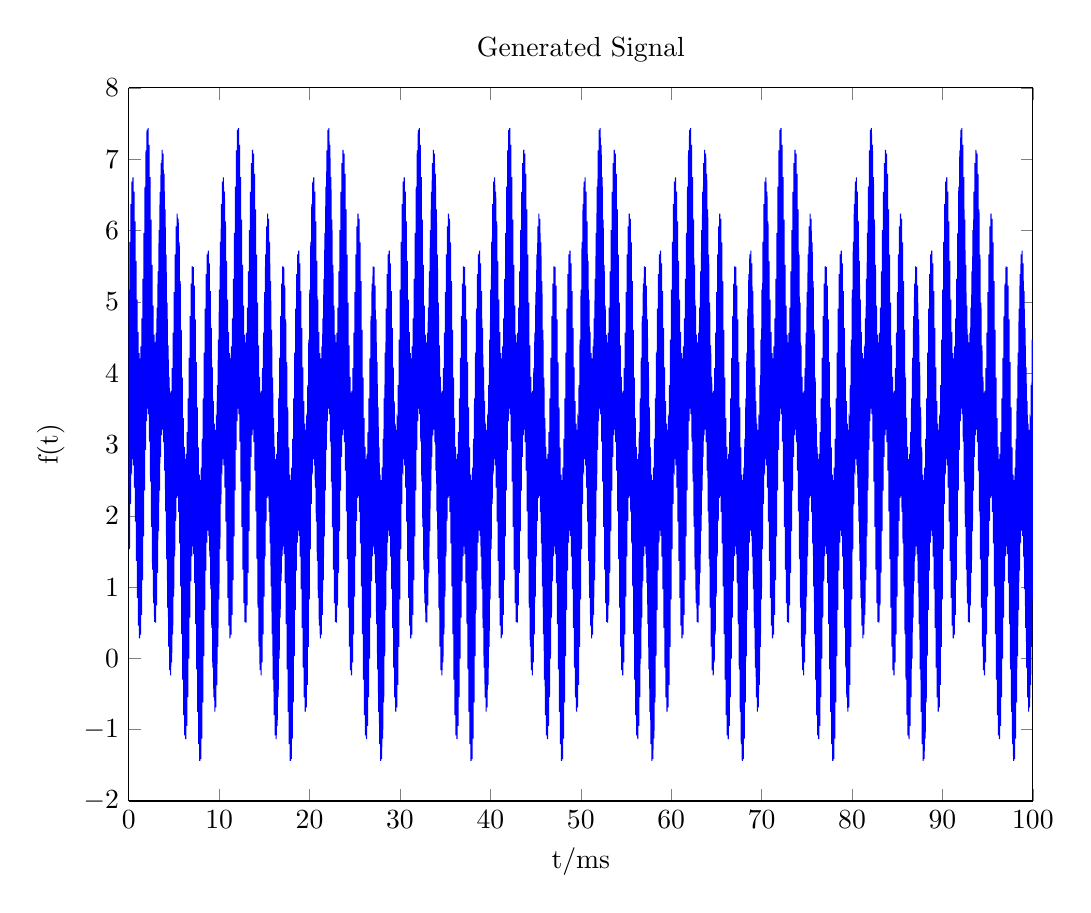 % This file was created by matlab2tikz.
% Minimal pgfplots version: 1.3
%
%The latest updates can be retrieved from
%  http://www.mathworks.com/matlabcentral/fileexchange/22022-matlab2tikz
%where you can also make suggestions and rate matlab2tikz.
%
\begin{tikzpicture}

\begin{axis}[%
width=4.521in,
height=3.566in,
at={(0.758in,0.481in)},
scale only axis,
separate axis lines,
every outer x axis line/.append style={black},
every x tick label/.append style={font=\color{black}},
xmin=0,
xmax=100,
xlabel={t/ms},
every outer y axis line/.append style={black},
every y tick label/.append style={font=\color{black}},
ymin=-2,
ymax=8,
ylabel={f(t)},
title={Generated Signal}
]
\addplot [color=blue,solid,forget plot]
  table[row sep=crcr]{%
0	3\\
0.01	4.134\\
0.02	4.935\\
0.03	5.172\\
0.04	4.791\\
0.05	3.931\\
0.06	2.877\\
0.07	1.977\\
0.08	1.531\\
0.09	1.696\\
0.1	2.439\\
0.11	3.548\\
0.12	4.695\\
0.13	5.54\\
0.14	5.839\\
0.15	5.516\\
0.16	4.688\\
0.17	3.629\\
0.18	2.685\\
0.19	2.167\\
0.2	2.25\\
0.21	2.924\\
0.22	3.993\\
0.23	5.139\\
0.24	6.018\\
0.25	6.37\\
0.26	6.097\\
0.27	5.297\\
0.28	4.23\\
0.29	3.239\\
0.3	2.643\\
0.31	2.637\\
0.32	3.232\\
0.33	4.252\\
0.34	5.386\\
0.35	6.289\\
0.36	6.686\\
0.37	6.46\\
0.38	5.686\\
0.39	4.609\\
0.4	3.57\\
0.41	2.895\\
0.42	2.796\\
0.43	3.307\\
0.44	4.27\\
0.45	5.385\\
0.46	6.306\\
0.47	6.745\\
0.48	6.564\\
0.49	5.818\\
0.5	4.736\\
0.51	3.651\\
0.52	2.899\\
0.53	2.708\\
0.54	3.133\\
0.55	4.035\\
0.56	5.128\\
0.57	6.065\\
0.58	6.545\\
0.59	6.413\\
0.6	5.699\\
0.61	4.618\\
0.62	3.497\\
0.63	2.673\\
0.64	2.394\\
0.65	2.735\\
0.66	3.579\\
0.67	4.65\\
0.68	5.603\\
0.69	6.129\\
0.7	6.051\\
0.71	5.379\\
0.72	4.309\\
0.73	3.161\\
0.74	2.277\\
0.75	1.918\\
0.76	2.18\\
0.77	2.968\\
0.78	4.021\\
0.79	4.995\\
0.8	5.572\\
0.81	5.556\\
0.82	4.937\\
0.83	3.892\\
0.84	2.73\\
0.85	1.797\\
0.86	1.368\\
0.87	1.561\\
0.88	2.299\\
0.89	3.338\\
0.9	4.338\\
0.91	4.973\\
0.92	5.03\\
0.93	4.475\\
0.94	3.467\\
0.95	2.305\\
0.96	1.337\\
0.97	0.849\\
0.98	0.98\\
0.99	1.676\\
1	2.706\\
1.01	3.738\\
1.02	4.437\\
1.03	4.574\\
1.04	4.095\\
1.05	3.137\\
1.06	1.989\\
1.07	0.997\\
1.08	0.461\\
1.09	0.538\\
1.1	1.195\\
1.11	2.221\\
1.12	3.287\\
1.13	4.055\\
1.14	4.28\\
1.15	3.885\\
1.16	2.988\\
1.17	1.864\\
1.18	0.858\\
1.19	0.281\\
1.2	0.309\\
1.21	0.931\\
1.22	1.953\\
1.23	3.054\\
1.24	3.892\\
1.25	4.207\\
1.26	3.901\\
1.27	3.072\\
1.28	1.979\\
1.29	0.967\\
1.3	0.353\\
1.31	0.334\\
1.32	0.92\\
1.33	1.935\\
1.34	3.068\\
1.35	3.973\\
1.36	4.377\\
1.37	4.162\\
1.38	3.403\\
1.39	2.345\\
1.4	1.328\\
1.41	0.68\\
1.42	0.612\\
1.43	1.157\\
1.44	2.158\\
1.45	3.315\\
1.46	4.281\\
1.47	4.769\\
1.48	4.641\\
1.49	3.95\\
1.5	2.927\\
1.51	1.906\\
1.52	1.219\\
1.53	1.097\\
1.54	1.593\\
1.55	2.57\\
1.56	3.741\\
1.57	4.757\\
1.58	5.321\\
1.59	5.273\\
1.6	4.647\\
1.61	3.655\\
1.62	2.625\\
1.63	1.895\\
1.64	1.711\\
1.65	2.149\\
1.66	3.09\\
1.67	4.261\\
1.68	5.315\\
1.69	5.942\\
1.7	5.966\\
1.71	5.398\\
1.72	4.433\\
1.73	3.388\\
1.74	2.609\\
1.75	2.355\\
1.76	2.722\\
1.77	3.615\\
1.78	4.772\\
1.79	5.85\\
1.8	6.53\\
1.81	6.616\\
1.82	6.099\\
1.83	5.154\\
1.84	4.091\\
1.85	3.256\\
1.86	2.923\\
1.87	3.211\\
1.88	4.042\\
1.89	5.172\\
1.9	6.261\\
1.91	6.983\\
1.92	7.123\\
1.93	6.651\\
1.94	5.722\\
1.95	4.637\\
1.96	3.743\\
1.97	3.326\\
1.98	3.525\\
1.99	4.286\\
2	5.378\\
2.01	6.468\\
2.02	7.222\\
2.03	7.411\\
2.04	6.98\\
2.05	6.066\\
2.06	4.959\\
2.07	4.004\\
2.08	3.501\\
2.09	3.607\\
2.1	4.29\\
2.11	5.337\\
2.12	6.421\\
2.13	7.203\\
2.14	7.436\\
2.15	7.047\\
2.16	6.151\\
2.17	5.024\\
2.18	4.012\\
2.19	3.424\\
2.2	3.437\\
2.21	4.041\\
2.22	5.039\\
2.23	6.114\\
2.24	6.921\\
2.25	7.201\\
2.26	6.857\\
2.27	5.985\\
2.28	4.846\\
2.29	3.784\\
2.3	3.117\\
2.31	3.041\\
2.32	3.566\\
2.33	4.516\\
2.34	5.582\\
2.35	6.417\\
2.36	6.748\\
2.37	6.455\\
2.38	5.616\\
2.39	4.476\\
2.4	3.375\\
2.41	2.638\\
2.42	2.48\\
2.43	2.932\\
2.44	3.838\\
2.45	4.899\\
2.46	5.766\\
2.47	6.153\\
2.48	5.923\\
2.49	5.128\\
2.5	4\\
2.51	2.872\\
2.52	2.077\\
2.53	1.846\\
2.54	2.233\\
2.55	3.1\\
2.56	4.16\\
2.57	5.066\\
2.58	5.518\\
2.59	5.359\\
2.6	4.621\\
2.61	3.519\\
2.62	2.378\\
2.63	1.538\\
2.64	1.245\\
2.65	1.574\\
2.66	2.408\\
2.67	3.472\\
2.68	4.421\\
2.69	4.945\\
2.7	4.867\\
2.71	4.199\\
2.72	3.135\\
2.73	1.994\\
2.74	1.121\\
2.75	0.774\\
2.76	1.052\\
2.77	1.858\\
2.78	2.93\\
2.79	3.926\\
2.8	4.527\\
2.81	4.538\\
2.82	3.947\\
2.83	2.933\\
2.84	1.803\\
2.85	0.905\\
2.86	0.513\\
2.87	0.744\\
2.88	1.522\\
2.89	2.603\\
2.9	3.647\\
2.91	4.327\\
2.92	4.43\\
2.93	3.924\\
2.94	2.965\\
2.95	1.854\\
2.96	0.937\\
2.97	0.503\\
2.98	0.688\\
2.99	1.438\\
3	2.524\\
3.01	3.613\\
3.02	4.369\\
3.03	4.564\\
3.04	4.143\\
3.05	3.244\\
3.06	2.155\\
3.07	1.222\\
3.08	0.745\\
3.09	0.882\\
3.1	1.598\\
3.11	2.683\\
3.12	3.808\\
3.13	4.635\\
3.14	4.917\\
3.15	4.58\\
3.16	3.74\\
3.17	2.672\\
3.18	1.721\\
3.19	1.199\\
3.2	1.28\\
3.21	1.955\\
3.22	3.027\\
3.23	4.179\\
3.24	5.066\\
3.25	5.427\\
3.26	5.167\\
3.27	4.382\\
3.28	3.332\\
3.29	2.361\\
3.3	1.786\\
3.31	1.804\\
3.32	2.426\\
3.33	3.473\\
3.34	4.638\\
3.35	5.573\\
3.36	6.004\\
3.37	5.814\\
3.38	5.077\\
3.39	4.04\\
3.4	3.042\\
3.41	2.409\\
3.42	2.354\\
3.43	2.911\\
3.44	3.92\\
3.45	5.084\\
3.46	6.054\\
3.47	6.543\\
3.48	6.414\\
3.49	5.72\\
3.5	4.691\\
3.51	3.66\\
3.52	2.962\\
3.53	2.827\\
3.54	3.307\\
3.55	4.266\\
3.56	5.415\\
3.57	6.408\\
3.58	6.945\\
3.59	6.869\\
3.6	6.213\\
3.61	5.188\\
3.62	4.122\\
3.63	3.355\\
3.64	3.131\\
3.65	3.527\\
3.66	4.424\\
3.67	5.549\\
3.68	6.555\\
3.69	7.132\\
3.7	7.105\\
3.71	6.482\\
3.72	5.461\\
3.73	4.36\\
3.74	3.522\\
3.75	3.207\\
3.76	3.513\\
3.77	4.342\\
3.78	5.435\\
3.79	6.447\\
3.8	7.06\\
3.81	7.079\\
3.82	6.492\\
3.83	5.478\\
3.84	4.344\\
3.85	3.438\\
3.86	3.033\\
3.87	3.248\\
3.88	4.007\\
3.89	5.064\\
3.9	6.079\\
3.91	6.727\\
3.92	6.795\\
3.93	6.248\\
3.94	5.247\\
3.95	4.088\\
3.96	3.121\\
3.97	2.632\\
3.98	2.759\\
3.99	3.448\\
4	4.469\\
4.01	5.49\\
4.02	6.175\\
4.03	6.296\\
4.04	5.798\\
4.05	4.819\\
4.06	3.647\\
4.07	2.628\\
4.08	2.063\\
4.09	2.109\\
4.1	2.733\\
4.11	3.723\\
4.12	4.751\\
4.13	5.479\\
4.14	5.661\\
4.15	5.221\\
4.16	4.278\\
4.17	3.105\\
4.18	2.048\\
4.19	1.418\\
4.2	1.392\\
4.21	1.957\\
4.22	2.92\\
4.23	3.962\\
4.24	4.739\\
4.25	4.99\\
4.26	4.62\\
4.27	3.725\\
4.28	2.565\\
4.29	1.484\\
4.3	0.801\\
4.31	0.711\\
4.32	1.226\\
4.33	2.168\\
4.34	3.227\\
4.35	4.059\\
4.36	4.388\\
4.37	4.098\\
4.38	3.263\\
4.39	2.129\\
4.4	1.037\\
4.41	0.312\\
4.42	0.167\\
4.43	0.636\\
4.44	1.561\\
4.45	2.642\\
4.46	3.533\\
4.47	3.946\\
4.48	3.743\\
4.49	2.979\\
4.5	1.882\\
4.51	0.788\\
4.52	0.03\\
4.53	-0.163\\
4.54	0.264\\
4.55	1.173\\
4.56	2.276\\
4.57	3.227\\
4.58	3.726\\
4.59	3.615\\
4.6	2.927\\
4.61	1.876\\
4.62	0.787\\
4.63	0.001\\
4.64	-0.238\\
4.65	0.147\\
4.66	1.038\\
4.67	2.16\\
4.68	3.167\\
4.69	3.75\\
4.7	3.732\\
4.71	3.124\\
4.72	2.12\\
4.73	1.041\\
4.74	0.228\\
4.75	-0.057\\
4.76	0.282\\
4.77	1.149\\
4.78	2.282\\
4.79	3.339\\
4.8	4.001\\
4.81	4.071\\
4.82	3.54\\
4.83	2.585\\
4.84	1.513\\
4.85	0.672\\
4.86	0.336\\
4.87	0.623\\
4.88	1.456\\
4.89	2.59\\
4.9	3.686\\
4.91	4.417\\
4.92	4.569\\
4.93	4.111\\
4.94	3.199\\
4.95	2.132\\
4.96	1.259\\
4.97	0.865\\
4.98	1.09\\
4.99	1.878\\
5	3.0\\
5.01	4.122\\
5.02	4.91\\
5.03	5.135\\
5.04	4.741\\
5.05	3.868\\
5.06	2.801\\
5.07	1.889\\
5.08	1.431\\
5.09	1.583\\
5.1	2.314\\
5.11	3.41\\
5.12	4.544\\
5.13	5.377\\
5.14	5.664\\
5.15	5.328\\
5.16	4.487\\
5.17	3.415\\
5.18	2.46\\
5.19	1.929\\
5.2	1.999\\
5.21	2.661\\
5.22	3.718\\
5.23	4.851\\
5.24	5.718\\
5.25	6.057\\
5.26	5.772\\
5.27	4.959\\
5.28	3.88\\
5.29	2.876\\
5.3	2.268\\
5.31	2.25\\
5.32	2.833\\
5.33	3.84\\
5.34	4.962\\
5.35	5.853\\
5.36	6.238\\
5.37	5.999\\
5.38	5.213\\
5.39	4.124\\
5.4	3.073\\
5.41	2.385\\
5.42	2.274\\
5.43	2.773\\
5.44	3.724\\
5.45	4.827\\
5.46	5.736\\
5.47	6.163\\
5.48	5.97\\
5.49	5.212\\
5.5	4.118\\
5.51	3.021\\
5.52	2.257\\
5.53	2.054\\
5.54	2.467\\
5.55	3.358\\
5.56	4.439\\
5.57	5.364\\
5.58	5.833\\
5.59	5.688\\
5.6	4.963\\
5.61	3.871\\
5.62	2.737\\
5.63	1.902\\
5.64	1.612\\
5.65	1.941\\
5.66	2.773\\
5.67	3.832\\
5.68	4.774\\
5.69	5.289\\
5.7	5.199\\
5.71	4.516\\
5.72	3.435\\
5.73	2.275\\
5.74	1.38\\
5.75	1.01\\
5.76	1.261\\
5.77	2.038\\
5.78	3.08\\
5.79	4.043\\
5.8	4.608\\
5.81	4.582\\
5.82	3.952\\
5.83	2.895\\
5.84	1.722\\
5.85	0.779\\
5.86	0.339\\
5.87	0.521\\
5.88	1.249\\
5.89	2.277\\
5.9	3.267\\
5.91	3.891\\
5.92	3.937\\
5.93	3.372\\
5.94	2.353\\
5.95	1.181\\
5.96	0.202\\
5.97	-0.296\\
5.98	-0.175\\
5.99	0.51\\
6	1.531\\
6.01	2.552\\
6.02	3.241\\
6.03	3.368\\
6.04	2.879\\
6.05	1.912\\
6.06	0.753\\
6.07	-0.248\\
6.08	-0.795\\
6.09	-0.727\\
6.1	-0.079\\
6.11	0.936\\
6.12	1.993\\
6.13	2.752\\
6.14	2.967\\
6.15	2.562\\
6.16	1.656\\
6.17	0.522\\
6.18	-0.492\\
6.19	-1.079\\
6.2	-1.06\\
6.21	-0.447\\
6.22	0.565\\
6.23	1.658\\
6.24	2.487\\
6.25	2.793\\
6.26	2.478\\
6.27	1.64\\
6.28	0.539\\
6.29	-0.482\\
6.3	-1.105\\
6.31	-1.132\\
6.32	-0.555\\
6.33	0.451\\
6.34	1.576\\
6.35	2.473\\
6.36	2.869\\
6.37	2.645\\
6.38	1.878\\
6.39	0.812\\
6.4	-0.213\\
6.41	-0.869\\
6.42	-0.945\\
6.43	-0.408\\
6.44	0.585\\
6.45	1.734\\
6.46	2.693\\
6.47	3.173\\
6.48	3.038\\
6.49	2.34\\
6.5	1.309\\
6.51	0.28\\
6.52	-0.414\\
6.53	-0.543\\
6.54	-0.054\\
6.55	0.916\\
6.56	2.08\\
6.57	3.089\\
6.58	3.646\\
6.59	3.591\\
6.6	2.958\\
6.61	1.96\\
6.62	0.923\\
6.63	0.186\\
6.64	-0.004\\
6.65	0.427\\
6.66	1.362\\
6.67	2.527\\
6.68	3.574\\
6.69	4.196\\
6.7	4.214\\
6.71	3.639\\
6.72	2.668\\
6.73	1.618\\
6.74	0.833\\
6.75	0.573\\
6.76	0.934\\
6.77	1.821\\
6.78	2.973\\
6.79	4.045\\
6.8	4.72\\
6.81	4.801\\
6.82	4.279\\
6.83	3.328\\
6.84	2.26\\
6.85	1.42\\
6.86	1.083\\
6.87	1.365\\
6.88	2.192\\
6.89	3.317\\
6.9	4.402\\
6.91	5.118\\
6.92	5.255\\
6.93	4.778\\
6.94	3.845\\
6.95	2.756\\
6.96	1.857\\
6.97	1.436\\
6.98	1.631\\
6.99	2.387\\
7	3.476\\
7.01	4.562\\
7.02	5.312\\
7.03	5.497\\
7.04	5.063\\
7.05	4.146\\
7.06	3.035\\
7.07	2.076\\
7.08	1.57\\
7.09	1.673\\
7.1	2.353\\
7.11	3.397\\
7.12	4.478\\
7.13	5.256\\
7.14	5.487\\
7.15	5.095\\
7.16	4.197\\
7.17	3.067\\
7.18	2.053\\
7.19	1.462\\
7.2	1.473\\
7.21	2.074\\
7.22	3.07\\
7.23	4.142\\
7.24	4.948\\
7.25	5.226\\
7.26	4.879\\
7.27	4.006\\
7.28	2.865\\
7.29	1.801\\
7.3	1.133\\
7.31	1.055\\
7.32	1.579\\
7.33	2.528\\
7.34	3.592\\
7.35	4.426\\
7.36	4.755\\
7.37	4.462\\
7.38	3.622\\
7.39	2.481\\
7.4	1.379\\
7.41	0.641\\
7.42	0.482\\
7.43	0.934\\
7.44	1.84\\
7.45	2.9\\
7.46	3.767\\
7.47	4.154\\
7.48	3.923\\
7.49	3.128\\
7.5	2.0\\
7.51	0.872\\
7.52	0.077\\
7.53	-0.153\\
7.54	0.234\\
7.55	1.101\\
7.56	2.162\\
7.57	3.068\\
7.58	3.52\\
7.59	3.362\\
7.6	2.625\\
7.61	1.524\\
7.62	0.384\\
7.63	-0.455\\
7.64	-0.748\\
7.65	-0.417\\
7.66	0.418\\
7.67	1.484\\
7.68	2.434\\
7.69	2.959\\
7.7	2.883\\
7.71	2.216\\
7.72	1.154\\
7.73	0.015\\
7.74	-0.857\\
7.75	-1.201\\
7.76	-0.921\\
7.77	-0.114\\
7.78	0.961\\
7.79	1.959\\
7.8	2.563\\
7.81	2.576\\
7.82	1.988\\
7.83	0.976\\
7.84	-0.151\\
7.85	-1.047\\
7.86	-1.436\\
7.87	-1.203\\
7.88	-0.421\\
7.89	0.663\\
7.9	1.71\\
7.91	2.393\\
7.92	2.499\\
7.93	1.996\\
7.94	1.041\\
7.95	-0.066\\
7.96	-0.98\\
7.97	-1.411\\
7.98	-1.222\\
7.99	-0.468\\
8	0.622\\
8.01	1.714\\
8.02	2.475\\
8.03	2.674\\
8.04	2.257\\
8.05	1.363\\
8.06	0.278\\
8.07	-0.651\\
8.08	-1.123\\
8.09	-0.983\\
8.1	-0.261\\
8.11	0.828\\
8.12	1.958\\
8.13	2.789\\
8.14	3.077\\
8.15	2.744\\
8.16	1.909\\
8.17	0.846\\
8.18	-0.099\\
8.19	-0.616\\
8.2	-0.53\\
8.21	0.15\\
8.22	1.228\\
8.23	2.385\\
8.24	3.278\\
8.25	3.645\\
8.26	3.391\\
8.27	2.612\\
8.28	1.567\\
8.29	0.602\\
8.3	0.034\\
8.31	0.058\\
8.32	0.685\\
8.33	1.739\\
8.34	2.91\\
8.35	3.851\\
8.36	4.289\\
8.37	4.105\\
8.38	3.375\\
8.39	2.345\\
8.4	1.353\\
8.41	0.727\\
8.42	0.679\\
8.43	1.243\\
8.44	2.259\\
8.45	3.43\\
8.46	4.407\\
8.47	4.903\\
8.48	4.781\\
8.49	4.094\\
8.5	3.073\\
8.51	2.05\\
8.52	1.359\\
8.53	1.231\\
8.54	1.719\\
8.55	2.685\\
8.56	3.842\\
8.57	4.843\\
8.58	5.388\\
8.59	5.32\\
8.6	4.672\\
8.61	3.655\\
8.62	2.597\\
8.63	1.838\\
8.64	1.623\\
8.65	2.027\\
8.66	2.932\\
8.67	4.065\\
8.68	5.08\\
8.69	5.666\\
8.7	5.647\\
8.71	5.033\\
8.72	4.021\\
8.73	2.928\\
8.74	2.099\\
8.75	1.793\\
8.76	2.108\\
8.77	2.946\\
8.78	4.047\\
8.79	5.069\\
8.8	5.691\\
8.81	5.719\\
8.82	5.142\\
8.83	4.136\\
8.84	3.012\\
8.85	2.115\\
8.86	1.72\\
8.87	1.945\\
8.88	2.713\\
8.89	3.779\\
8.9	4.805\\
8.91	5.462\\
8.92	5.539\\
8.93	5.003\\
8.94	4.011\\
8.95	2.863\\
8.96	1.905\\
8.97	1.426\\
8.98	1.563\\
8.99	2.262\\
9	3.294\\
9.01	4.324\\
9.02	5.02\\
9.03	5.151\\
9.04	4.663\\
9.05	3.695\\
9.06	2.533\\
9.07	1.525\\
9.08	0.97\\
9.09	1.027\\
9.1	1.662\\
9.11	2.662\\
9.12	3.701\\
9.13	4.439\\
9.14	4.632\\
9.15	4.203\\
9.16	3.27\\
9.17	2.108\\
9.18	1.063\\
9.19	0.444\\
9.2	0.428\\
9.21	1.005\\
9.22	1.979\\
9.23	3.032\\
9.24	3.82\\
9.25	4.082\\
9.26	3.723\\
9.27	2.839\\
9.28	1.691\\
9.29	0.621\\
9.3	-0.051\\
9.31	-0.129\\
9.32	0.397\\
9.33	1.35\\
9.34	2.421\\
9.35	3.265\\
9.36	3.606\\
9.37	3.327\\
9.38	2.503\\
9.39	1.382\\
9.4	0.301\\
9.41	-0.413\\
9.42	-0.545\\
9.43	-0.065\\
9.44	0.872\\
9.45	1.965\\
9.46	2.867\\
9.47	3.292\\
9.48	3.101\\
9.49	2.349\\
9.5	1.264\\
9.51	0.182\\
9.52	-0.564\\
9.53	-0.745\\
9.54	-0.306\\
9.55	0.615\\
9.56	1.73\\
9.57	2.693\\
9.58	3.204\\
9.59	3.105\\
9.6	2.43\\
9.61	1.391\\
9.62	0.314\\
9.63	-0.46\\
9.64	-0.686\\
9.65	-0.289\\
9.66	0.614\\
9.67	1.748\\
9.68	2.768\\
9.69	3.363\\
9.7	3.357\\
9.71	2.761\\
9.72	1.77\\
9.73	0.703\\
9.74	-0.097\\
9.75	-0.37\\
9.76	-0.018\\
9.77	0.861\\
9.78	2.007\\
9.79	3.076\\
9.8	3.75\\
9.81	3.833\\
9.82	3.315\\
9.83	2.371\\
9.84	1.312\\
9.85	0.484\\
9.86	0.161\\
9.87	0.46\\
9.88	1.305\\
9.89	2.452\\
9.9	3.561\\
9.91	4.304\\
9.92	4.469\\
9.93	4.023\\
9.94	3.123\\
9.95	2.069\\
9.96	1.209\\
9.97	0.828\\
9.98	1.065\\
9.99	1.866\\
10	3.0\\
10.01	4.134\\
10.02	4.935\\
10.03	5.172\\
10.04	4.791\\
10.05	3.931\\
10.06	2.877\\
10.07	1.977\\
10.08	1.531\\
10.09	1.696\\
10.1	2.439\\
10.11	3.548\\
10.12	4.695\\
10.13	5.54\\
10.14	5.839\\
10.15	5.516\\
10.16	4.688\\
10.17	3.629\\
10.18	2.685\\
10.19	2.167\\
10.2	2.25\\
10.21	2.924\\
10.22	3.993\\
10.23	5.139\\
10.24	6.018\\
10.25	6.37\\
10.26	6.097\\
10.27	5.297\\
10.28	4.23\\
10.29	3.239\\
10.3	2.643\\
10.31	2.637\\
10.32	3.232\\
10.33	4.252\\
10.34	5.386\\
10.35	6.289\\
10.36	6.686\\
10.37	6.46\\
10.38	5.686\\
10.39	4.609\\
10.4	3.57\\
10.41	2.895\\
10.42	2.796\\
10.43	3.307\\
10.44	4.27\\
10.45	5.385\\
10.46	6.306\\
10.47	6.745\\
10.48	6.564\\
10.49	5.818\\
10.5	4.736\\
10.51	3.651\\
10.52	2.899\\
10.53	2.708\\
10.54	3.133\\
10.55	4.035\\
10.56	5.128\\
10.57	6.065\\
10.58	6.545\\
10.59	6.413\\
10.6	5.699\\
10.61	4.618\\
10.62	3.497\\
10.63	2.673\\
10.64	2.394\\
10.65	2.735\\
10.66	3.579\\
10.67	4.65\\
10.68	5.603\\
10.69	6.129\\
10.7	6.051\\
10.71	5.379\\
10.72	4.309\\
10.73	3.161\\
10.74	2.277\\
10.75	1.918\\
10.76	2.18\\
10.77	2.968\\
10.78	4.021\\
10.79	4.995\\
10.8	5.572\\
10.81	5.556\\
10.82	4.937\\
10.83	3.892\\
10.84	2.73\\
10.85	1.797\\
10.86	1.368\\
10.87	1.561\\
10.88	2.299\\
10.89	3.338\\
10.9	4.338\\
10.91	4.973\\
10.92	5.03\\
10.93	4.475\\
10.94	3.467\\
10.95	2.305\\
10.96	1.337\\
10.97	0.849\\
10.98	0.98\\
10.99	1.676\\
11	2.706\\
11.01	3.738\\
11.02	4.437\\
11.03	4.574\\
11.04	4.095\\
11.05	3.137\\
11.06	1.989\\
11.07	0.997\\
11.08	0.461\\
11.09	0.538\\
11.1	1.195\\
11.11	2.221\\
11.12	3.287\\
11.13	4.055\\
11.14	4.28\\
11.15	3.885\\
11.16	2.988\\
11.17	1.864\\
11.18	0.858\\
11.19	0.281\\
11.2	0.309\\
11.21	0.931\\
11.22	1.953\\
11.23	3.054\\
11.24	3.892\\
11.25	4.207\\
11.26	3.901\\
11.27	3.072\\
11.28	1.979\\
11.29	0.967\\
11.3	0.353\\
11.31	0.334\\
11.32	0.92\\
11.33	1.935\\
11.34	3.068\\
11.35	3.973\\
11.36	4.377\\
11.37	4.162\\
11.38	3.403\\
11.39	2.345\\
11.4	1.328\\
11.41	0.68\\
11.42	0.612\\
11.43	1.157\\
11.44	2.158\\
11.45	3.315\\
11.46	4.281\\
11.47	4.769\\
11.48	4.641\\
11.49	3.95\\
11.5	2.927\\
11.51	1.906\\
11.52	1.219\\
11.53	1.097\\
11.54	1.593\\
11.55	2.57\\
11.56	3.741\\
11.57	4.757\\
11.58	5.321\\
11.59	5.273\\
11.6	4.647\\
11.61	3.655\\
11.62	2.625\\
11.63	1.895\\
11.64	1.711\\
11.65	2.149\\
11.66	3.09\\
11.67	4.261\\
11.68	5.315\\
11.69	5.942\\
11.7	5.966\\
11.71	5.398\\
11.72	4.433\\
11.73	3.388\\
11.74	2.609\\
11.75	2.355\\
11.76	2.722\\
11.77	3.615\\
11.78	4.772\\
11.79	5.85\\
11.8	6.53\\
11.81	6.616\\
11.82	6.099\\
11.83	5.154\\
11.84	4.091\\
11.85	3.256\\
11.86	2.923\\
11.87	3.211\\
11.88	4.042\\
11.89	5.172\\
11.9	6.261\\
11.91	6.983\\
11.92	7.123\\
11.93	6.651\\
11.94	5.722\\
11.95	4.637\\
11.96	3.743\\
11.97	3.326\\
11.98	3.525\\
11.99	4.286\\
12	5.378\\
12.01	6.468\\
12.02	7.222\\
12.03	7.411\\
12.04	6.98\\
12.05	6.066\\
12.06	4.959\\
12.07	4.004\\
12.08	3.501\\
12.09	3.607\\
12.1	4.29\\
12.11	5.337\\
12.12	6.421\\
12.13	7.203\\
12.14	7.436\\
12.15	7.047\\
12.16	6.151\\
12.17	5.024\\
12.18	4.012\\
12.19	3.424\\
12.2	3.437\\
12.21	4.041\\
12.22	5.039\\
12.23	6.114\\
12.24	6.921\\
12.25	7.201\\
12.26	6.857\\
12.27	5.985\\
12.28	4.846\\
12.29	3.784\\
12.3	3.117\\
12.31	3.041\\
12.32	3.566\\
12.33	4.516\\
12.34	5.582\\
12.35	6.417\\
12.36	6.748\\
12.37	6.455\\
12.38	5.616\\
12.39	4.476\\
12.4	3.375\\
12.41	2.638\\
12.42	2.48\\
12.43	2.932\\
12.44	3.838\\
12.45	4.899\\
12.46	5.766\\
12.47	6.153\\
12.48	5.923\\
12.49	5.128\\
12.5	4.0\\
12.51	2.872\\
12.52	2.077\\
12.53	1.846\\
12.54	2.233\\
12.55	3.1\\
12.56	4.16\\
12.57	5.066\\
12.58	5.518\\
12.59	5.359\\
12.6	4.621\\
12.61	3.519\\
12.62	2.378\\
12.63	1.538\\
12.64	1.245\\
12.65	1.574\\
12.66	2.408\\
12.67	3.472\\
12.68	4.421\\
12.69	4.945\\
12.7	4.867\\
12.71	4.199\\
12.72	3.135\\
12.73	1.994\\
12.74	1.121\\
12.75	0.774\\
12.76	1.052\\
12.77	1.858\\
12.78	2.93\\
12.79	3.926\\
12.8	4.527\\
12.81	4.538\\
12.82	3.947\\
12.83	2.933\\
12.84	1.803\\
12.85	0.905\\
12.86	0.513\\
12.87	0.744\\
12.88	1.522\\
12.89	2.603\\
12.9	3.647\\
12.91	4.327\\
12.92	4.43\\
12.93	3.924\\
12.94	2.965\\
12.95	1.854\\
12.96	0.937\\
12.97	0.503\\
12.98	0.688\\
12.99	1.438\\
13	2.524\\
13.01	3.613\\
13.02	4.369\\
13.03	4.564\\
13.04	4.143\\
13.05	3.244\\
13.06	2.155\\
13.07	1.222\\
13.08	0.745\\
13.09	0.882\\
13.1	1.598\\
13.11	2.683\\
13.12	3.808\\
13.13	4.635\\
13.14	4.917\\
13.15	4.58\\
13.16	3.74\\
13.17	2.672\\
13.18	1.721\\
13.19	1.199\\
13.2	1.28\\
13.21	1.955\\
13.22	3.027\\
13.23	4.179\\
13.24	5.066\\
13.25	5.427\\
13.26	5.167\\
13.27	4.382\\
13.28	3.332\\
13.29	2.361\\
13.3	1.786\\
13.31	1.804\\
13.32	2.426\\
13.33	3.473\\
13.34	4.638\\
13.35	5.573\\
13.36	6.004\\
13.37	5.814\\
13.38	5.077\\
13.39	4.04\\
13.4	3.042\\
13.41	2.409\\
13.42	2.354\\
13.43	2.911\\
13.44	3.92\\
13.45	5.084\\
13.46	6.054\\
13.47	6.543\\
13.48	6.414\\
13.49	5.72\\
13.5	4.691\\
13.51	3.66\\
13.52	2.962\\
13.53	2.827\\
13.54	3.307\\
13.55	4.266\\
13.56	5.415\\
13.57	6.408\\
13.58	6.945\\
13.59	6.869\\
13.6	6.213\\
13.61	5.188\\
13.62	4.122\\
13.63	3.355\\
13.64	3.131\\
13.65	3.527\\
13.66	4.424\\
13.67	5.549\\
13.68	6.555\\
13.69	7.132\\
13.7	7.105\\
13.71	6.482\\
13.72	5.461\\
13.73	4.36\\
13.74	3.522\\
13.75	3.207\\
13.76	3.513\\
13.77	4.342\\
13.78	5.435\\
13.79	6.447\\
13.8	7.06\\
13.81	7.079\\
13.82	6.492\\
13.83	5.478\\
13.84	4.344\\
13.85	3.438\\
13.86	3.033\\
13.87	3.248\\
13.88	4.007\\
13.89	5.064\\
13.9	6.079\\
13.91	6.727\\
13.92	6.795\\
13.93	6.248\\
13.94	5.247\\
13.95	4.088\\
13.96	3.121\\
13.97	2.632\\
13.98	2.759\\
13.99	3.448\\
14	4.469\\
14.01	5.49\\
14.02	6.175\\
14.03	6.296\\
14.04	5.798\\
14.05	4.819\\
14.06	3.647\\
14.07	2.628\\
14.08	2.063\\
14.09	2.109\\
14.1	2.733\\
14.11	3.723\\
14.12	4.751\\
14.13	5.479\\
14.14	5.661\\
14.15	5.221\\
14.16	4.278\\
14.17	3.105\\
14.18	2.048\\
14.19	1.418\\
14.2	1.392\\
14.21	1.957\\
14.22	2.92\\
14.23	3.962\\
14.24	4.739\\
14.25	4.99\\
14.26	4.62\\
14.27	3.725\\
14.28	2.565\\
14.29	1.484\\
14.3	0.801\\
14.31	0.711\\
14.32	1.226\\
14.33	2.168\\
14.34	3.227\\
14.35	4.059\\
14.36	4.388\\
14.37	4.098\\
14.38	3.263\\
14.39	2.129\\
14.4	1.037\\
14.41	0.312\\
14.42	0.167\\
14.43	0.636\\
14.44	1.561\\
14.45	2.642\\
14.46	3.533\\
14.47	3.946\\
14.48	3.743\\
14.49	2.979\\
14.5	1.882\\
14.51	0.788\\
14.52	0.03\\
14.53	-0.163\\
14.54	0.264\\
14.55	1.173\\
14.56	2.276\\
14.57	3.227\\
14.58	3.726\\
14.59	3.615\\
14.6	2.927\\
14.61	1.876\\
14.62	0.787\\
14.63	0.001\\
14.64	-0.238\\
14.65	0.147\\
14.66	1.038\\
14.67	2.16\\
14.68	3.167\\
14.69	3.75\\
14.7	3.732\\
14.71	3.124\\
14.72	2.12\\
14.73	1.041\\
14.74	0.228\\
14.75	-0.057\\
14.76	0.282\\
14.77	1.149\\
14.78	2.282\\
14.79	3.339\\
14.8	4.001\\
14.81	4.071\\
14.82	3.54\\
14.83	2.585\\
14.84	1.513\\
14.85	0.672\\
14.86	0.336\\
14.87	0.623\\
14.88	1.456\\
14.89	2.59\\
14.9	3.686\\
14.91	4.417\\
14.92	4.569\\
14.93	4.111\\
14.94	3.199\\
14.95	2.132\\
14.96	1.259\\
14.97	0.865\\
14.98	1.09\\
14.99	1.878\\
15	3.0\\
15.01	4.122\\
15.02	4.91\\
15.03	5.135\\
15.04	4.741\\
15.05	3.868\\
15.06	2.801\\
15.07	1.889\\
15.08	1.431\\
15.09	1.583\\
15.1	2.314\\
15.11	3.41\\
15.12	4.544\\
15.13	5.377\\
15.14	5.664\\
15.15	5.328\\
15.16	4.487\\
15.17	3.415\\
15.18	2.46\\
15.19	1.929\\
15.2	1.999\\
15.21	2.661\\
15.22	3.718\\
15.23	4.851\\
15.24	5.718\\
15.25	6.057\\
15.26	5.772\\
15.27	4.959\\
15.28	3.88\\
15.29	2.876\\
15.3	2.268\\
15.31	2.25\\
15.32	2.833\\
15.33	3.84\\
15.34	4.962\\
15.35	5.853\\
15.36	6.238\\
15.37	5.999\\
15.38	5.213\\
15.39	4.124\\
15.4	3.073\\
15.41	2.385\\
15.42	2.274\\
15.43	2.773\\
15.44	3.724\\
15.45	4.827\\
15.46	5.736\\
15.47	6.163\\
15.48	5.97\\
15.49	5.212\\
15.5	4.118\\
15.51	3.021\\
15.52	2.257\\
15.53	2.054\\
15.54	2.467\\
15.55	3.358\\
15.56	4.439\\
15.57	5.364\\
15.58	5.833\\
15.59	5.688\\
15.6	4.963\\
15.61	3.871\\
15.62	2.737\\
15.63	1.902\\
15.64	1.612\\
15.65	1.941\\
15.66	2.773\\
15.67	3.832\\
15.68	4.774\\
15.69	5.289\\
15.7	5.199\\
15.71	4.516\\
15.72	3.435\\
15.73	2.275\\
15.74	1.38\\
15.75	1.01\\
15.76	1.261\\
15.77	2.038\\
15.78	3.08\\
15.79	4.043\\
15.8	4.608\\
15.81	4.582\\
15.82	3.952\\
15.83	2.895\\
15.84	1.722\\
15.85	0.779\\
15.86	0.339\\
15.87	0.521\\
15.88	1.249\\
15.89	2.277\\
15.9	3.267\\
15.91	3.891\\
15.92	3.937\\
15.93	3.372\\
15.94	2.353\\
15.95	1.181\\
15.96	0.202\\
15.97	-0.296\\
15.98	-0.175\\
15.99	0.51\\
16	1.531\\
16.01	2.552\\
16.02	3.241\\
16.03	3.368\\
16.04	2.879\\
16.05	1.912\\
16.06	0.753\\
16.07	-0.248\\
16.08	-0.795\\
16.09	-0.727\\
16.1	-0.079\\
16.11	0.936\\
16.12	1.993\\
16.13	2.752\\
16.14	2.967\\
16.15	2.562\\
16.16	1.656\\
16.17	0.522\\
16.18	-0.492\\
16.19	-1.079\\
16.2	-1.06\\
16.21	-0.447\\
16.22	0.565\\
16.23	1.658\\
16.24	2.487\\
16.25	2.793\\
16.26	2.478\\
16.27	1.64\\
16.28	0.539\\
16.29	-0.482\\
16.3	-1.105\\
16.31	-1.132\\
16.32	-0.555\\
16.33	0.451\\
16.34	1.576\\
16.35	2.473\\
16.36	2.869\\
16.37	2.645\\
16.38	1.878\\
16.39	0.812\\
16.4	-0.213\\
16.41	-0.869\\
16.42	-0.945\\
16.43	-0.408\\
16.44	0.585\\
16.45	1.734\\
16.46	2.693\\
16.47	3.173\\
16.48	3.038\\
16.49	2.34\\
16.5	1.309\\
16.51	0.28\\
16.52	-0.414\\
16.53	-0.543\\
16.54	-0.054\\
16.55	0.916\\
16.56	2.08\\
16.57	3.089\\
16.58	3.646\\
16.59	3.591\\
16.6	2.958\\
16.61	1.96\\
16.62	0.923\\
16.63	0.186\\
16.64	-0.004\\
16.65	0.427\\
16.66	1.362\\
16.67	2.527\\
16.68	3.574\\
16.69	4.196\\
16.7	4.214\\
16.71	3.639\\
16.72	2.668\\
16.73	1.618\\
16.74	0.833\\
16.75	0.573\\
16.76	0.934\\
16.77	1.821\\
16.78	2.973\\
16.79	4.045\\
16.8	4.72\\
16.81	4.801\\
16.82	4.279\\
16.83	3.328\\
16.84	2.26\\
16.85	1.42\\
16.86	1.083\\
16.87	1.365\\
16.88	2.192\\
16.89	3.317\\
16.9	4.402\\
16.91	5.118\\
16.92	5.255\\
16.93	4.778\\
16.94	3.845\\
16.95	2.756\\
16.96	1.857\\
16.97	1.436\\
16.98	1.631\\
16.99	2.387\\
17	3.476\\
17.01	4.562\\
17.02	5.312\\
17.03	5.497\\
17.04	5.063\\
17.05	4.146\\
17.06	3.035\\
17.07	2.076\\
17.08	1.57\\
17.09	1.673\\
17.1	2.353\\
17.11	3.397\\
17.12	4.478\\
17.13	5.256\\
17.14	5.487\\
17.15	5.095\\
17.16	4.197\\
17.17	3.067\\
17.18	2.053\\
17.19	1.462\\
17.2	1.473\\
17.21	2.074\\
17.22	3.07\\
17.23	4.142\\
17.24	4.948\\
17.25	5.226\\
17.26	4.879\\
17.27	4.006\\
17.28	2.865\\
17.29	1.801\\
17.3	1.133\\
17.31	1.055\\
17.32	1.579\\
17.33	2.528\\
17.34	3.592\\
17.35	4.426\\
17.36	4.755\\
17.37	4.462\\
17.38	3.622\\
17.39	2.481\\
17.4	1.379\\
17.41	0.641\\
17.42	0.482\\
17.43	0.934\\
17.44	1.84\\
17.45	2.9\\
17.46	3.767\\
17.47	4.154\\
17.48	3.923\\
17.49	3.128\\
17.5	2.0\\
17.51	0.872\\
17.52	0.077\\
17.53	-0.153\\
17.54	0.234\\
17.55	1.101\\
17.56	2.162\\
17.57	3.068\\
17.58	3.52\\
17.59	3.362\\
17.6	2.625\\
17.61	1.524\\
17.62	0.384\\
17.63	-0.455\\
17.64	-0.748\\
17.65	-0.417\\
17.66	0.418\\
17.67	1.484\\
17.68	2.434\\
17.69	2.959\\
17.7	2.883\\
17.71	2.216\\
17.72	1.154\\
17.73	0.015\\
17.74	-0.857\\
17.75	-1.201\\
17.76	-0.921\\
17.77	-0.114\\
17.78	0.961\\
17.79	1.959\\
17.8	2.563\\
17.81	2.576\\
17.82	1.988\\
17.83	0.976\\
17.84	-0.151\\
17.85	-1.047\\
17.86	-1.436\\
17.87	-1.203\\
17.88	-0.421\\
17.89	0.663\\
17.9	1.71\\
17.91	2.393\\
17.92	2.499\\
17.93	1.996\\
17.94	1.041\\
17.95	-0.066\\
17.96	-0.98\\
17.97	-1.411\\
17.98	-1.222\\
17.99	-0.468\\
18	0.622\\
18.01	1.714\\
18.02	2.475\\
18.03	2.674\\
18.04	2.257\\
18.05	1.363\\
18.06	0.278\\
18.07	-0.651\\
18.08	-1.123\\
18.09	-0.983\\
18.1	-0.261\\
18.11	0.828\\
18.12	1.958\\
18.13	2.789\\
18.14	3.077\\
18.15	2.744\\
18.16	1.909\\
18.17	0.846\\
18.18	-0.099\\
18.19	-0.616\\
18.2	-0.53\\
18.21	0.15\\
18.22	1.228\\
18.23	2.385\\
18.24	3.278\\
18.25	3.645\\
18.26	3.391\\
18.27	2.612\\
18.28	1.567\\
18.29	0.602\\
18.3	0.034\\
18.31	0.058\\
18.32	0.685\\
18.33	1.739\\
18.34	2.91\\
18.35	3.851\\
18.36	4.289\\
18.37	4.105\\
18.38	3.375\\
18.39	2.345\\
18.4	1.353\\
18.41	0.727\\
18.42	0.679\\
18.43	1.243\\
18.44	2.259\\
18.45	3.43\\
18.46	4.407\\
18.47	4.903\\
18.48	4.781\\
18.49	4.094\\
18.5	3.073\\
18.51	2.05\\
18.52	1.359\\
18.53	1.231\\
18.54	1.719\\
18.55	2.685\\
18.56	3.842\\
18.57	4.843\\
18.58	5.388\\
18.59	5.32\\
18.6	4.672\\
18.61	3.655\\
18.62	2.597\\
18.63	1.838\\
18.64	1.623\\
18.65	2.027\\
18.66	2.932\\
18.67	4.065\\
18.68	5.08\\
18.69	5.666\\
18.7	5.647\\
18.71	5.033\\
18.72	4.021\\
18.73	2.928\\
18.74	2.099\\
18.75	1.793\\
18.76	2.108\\
18.77	2.946\\
18.78	4.047\\
18.79	5.069\\
18.8	5.691\\
18.81	5.719\\
18.82	5.142\\
18.83	4.136\\
18.84	3.012\\
18.85	2.115\\
18.86	1.72\\
18.87	1.945\\
18.88	2.713\\
18.89	3.779\\
18.9	4.805\\
18.91	5.462\\
18.92	5.539\\
18.93	5.003\\
18.94	4.011\\
18.95	2.863\\
18.96	1.905\\
18.97	1.426\\
18.98	1.563\\
18.99	2.262\\
19	3.294\\
19.01	4.324\\
19.02	5.02\\
19.03	5.151\\
19.04	4.663\\
19.05	3.695\\
19.06	2.533\\
19.07	1.525\\
19.08	0.97\\
19.09	1.027\\
19.1	1.662\\
19.11	2.662\\
19.12	3.701\\
19.13	4.439\\
19.14	4.632\\
19.15	4.203\\
19.16	3.27\\
19.17	2.108\\
19.18	1.063\\
19.19	0.444\\
19.2	0.428\\
19.21	1.005\\
19.22	1.979\\
19.23	3.032\\
19.24	3.82\\
19.25	4.082\\
19.26	3.723\\
19.27	2.839\\
19.28	1.691\\
19.29	0.621\\
19.3	-0.051\\
19.31	-0.129\\
19.32	0.397\\
19.33	1.35\\
19.34	2.421\\
19.35	3.265\\
19.36	3.606\\
19.37	3.327\\
19.38	2.503\\
19.39	1.382\\
19.4	0.301\\
19.41	-0.413\\
19.42	-0.545\\
19.43	-0.065\\
19.44	0.872\\
19.45	1.965\\
19.46	2.867\\
19.47	3.292\\
19.48	3.101\\
19.49	2.349\\
19.5	1.264\\
19.51	0.182\\
19.52	-0.564\\
19.53	-0.745\\
19.54	-0.306\\
19.55	0.615\\
19.56	1.73\\
19.57	2.693\\
19.58	3.204\\
19.59	3.105\\
19.6	2.43\\
19.61	1.391\\
19.62	0.314\\
19.63	-0.46\\
19.64	-0.686\\
19.65	-0.289\\
19.66	0.614\\
19.67	1.748\\
19.68	2.768\\
19.69	3.363\\
19.7	3.357\\
19.71	2.761\\
19.72	1.77\\
19.73	0.703\\
19.74	-0.097\\
19.75	-0.37\\
19.76	-0.018\\
19.77	0.861\\
19.78	2.007\\
19.79	3.076\\
19.8	3.75\\
19.81	3.833\\
19.82	3.315\\
19.83	2.371\\
19.84	1.312\\
19.85	0.484\\
19.86	0.161\\
19.87	0.46\\
19.88	1.305\\
19.89	2.452\\
19.9	3.561\\
19.91	4.304\\
19.92	4.469\\
19.93	4.023\\
19.94	3.123\\
19.95	2.069\\
19.96	1.209\\
19.97	0.828\\
19.98	1.065\\
19.99	1.866\\
20	3.0\\
20.01	4.134\\
20.02	4.935\\
20.03	5.172\\
20.04	4.791\\
20.05	3.931\\
20.06	2.877\\
20.07	1.977\\
20.08	1.531\\
20.09	1.696\\
20.1	2.439\\
20.11	3.548\\
20.12	4.695\\
20.13	5.54\\
20.14	5.839\\
20.15	5.516\\
20.16	4.688\\
20.17	3.629\\
20.18	2.685\\
20.19	2.167\\
20.2	2.25\\
20.21	2.924\\
20.22	3.993\\
20.23	5.139\\
20.24	6.018\\
20.25	6.37\\
20.26	6.097\\
20.27	5.297\\
20.28	4.23\\
20.29	3.239\\
20.3	2.643\\
20.31	2.637\\
20.32	3.232\\
20.33	4.252\\
20.34	5.386\\
20.35	6.289\\
20.36	6.686\\
20.37	6.46\\
20.38	5.686\\
20.39	4.609\\
20.4	3.57\\
20.41	2.895\\
20.42	2.796\\
20.43	3.307\\
20.44	4.27\\
20.45	5.385\\
20.46	6.306\\
20.47	6.745\\
20.48	6.564\\
20.49	5.818\\
20.5	4.736\\
20.51	3.651\\
20.52	2.899\\
20.53	2.708\\
20.54	3.133\\
20.55	4.035\\
20.56	5.128\\
20.57	6.065\\
20.58	6.545\\
20.59	6.413\\
20.6	5.699\\
20.61	4.618\\
20.62	3.497\\
20.63	2.673\\
20.64	2.394\\
20.65	2.735\\
20.66	3.579\\
20.67	4.65\\
20.68	5.603\\
20.69	6.129\\
20.7	6.051\\
20.71	5.379\\
20.72	4.309\\
20.73	3.161\\
20.74	2.277\\
20.75	1.918\\
20.76	2.18\\
20.77	2.968\\
20.78	4.021\\
20.79	4.995\\
20.8	5.572\\
20.81	5.556\\
20.82	4.937\\
20.83	3.892\\
20.84	2.73\\
20.85	1.797\\
20.86	1.368\\
20.87	1.561\\
20.88	2.299\\
20.89	3.338\\
20.9	4.338\\
20.91	4.973\\
20.92	5.03\\
20.93	4.475\\
20.94	3.467\\
20.95	2.305\\
20.96	1.337\\
20.97	0.849\\
20.98	0.98\\
20.99	1.676\\
21	2.706\\
21.01	3.738\\
21.02	4.437\\
21.03	4.574\\
21.04	4.095\\
21.05	3.137\\
21.06	1.989\\
21.07	0.997\\
21.08	0.461\\
21.09	0.538\\
21.1	1.195\\
21.11	2.221\\
21.12	3.287\\
21.13	4.055\\
21.14	4.28\\
21.15	3.885\\
21.16	2.988\\
21.17	1.864\\
21.18	0.858\\
21.19	0.281\\
21.2	0.309\\
21.21	0.931\\
21.22	1.953\\
21.23	3.054\\
21.24	3.892\\
21.25	4.207\\
21.26	3.901\\
21.27	3.072\\
21.28	1.979\\
21.29	0.967\\
21.3	0.353\\
21.31	0.334\\
21.32	0.92\\
21.33	1.935\\
21.34	3.068\\
21.35	3.973\\
21.36	4.377\\
21.37	4.162\\
21.38	3.403\\
21.39	2.345\\
21.4	1.328\\
21.41	0.68\\
21.42	0.612\\
21.43	1.157\\
21.44	2.158\\
21.45	3.315\\
21.46	4.281\\
21.47	4.769\\
21.48	4.641\\
21.49	3.95\\
21.5	2.927\\
21.51	1.906\\
21.52	1.219\\
21.53	1.097\\
21.54	1.593\\
21.55	2.57\\
21.56	3.741\\
21.57	4.757\\
21.58	5.321\\
21.59	5.273\\
21.6	4.647\\
21.61	3.655\\
21.62	2.625\\
21.63	1.895\\
21.64	1.711\\
21.65	2.149\\
21.66	3.09\\
21.67	4.261\\
21.68	5.315\\
21.69	5.942\\
21.7	5.966\\
21.71	5.398\\
21.72	4.433\\
21.73	3.388\\
21.74	2.609\\
21.75	2.355\\
21.76	2.722\\
21.77	3.615\\
21.78	4.772\\
21.79	5.85\\
21.8	6.53\\
21.81	6.616\\
21.82	6.099\\
21.83	5.154\\
21.84	4.091\\
21.85	3.256\\
21.86	2.923\\
21.87	3.211\\
21.88	4.042\\
21.89	5.172\\
21.9	6.261\\
21.91	6.983\\
21.92	7.123\\
21.93	6.651\\
21.94	5.722\\
21.95	4.637\\
21.96	3.743\\
21.97	3.326\\
21.98	3.525\\
21.99	4.286\\
22	5.378\\
22.01	6.468\\
22.02	7.222\\
22.03	7.411\\
22.04	6.98\\
22.05	6.066\\
22.06	4.959\\
22.07	4.004\\
22.08	3.501\\
22.09	3.607\\
22.1	4.29\\
22.11	5.337\\
22.12	6.421\\
22.13	7.203\\
22.14	7.436\\
22.15	7.047\\
22.16	6.151\\
22.17	5.024\\
22.18	4.012\\
22.19	3.424\\
22.2	3.437\\
22.21	4.041\\
22.22	5.039\\
22.23	6.114\\
22.24	6.921\\
22.25	7.201\\
22.26	6.857\\
22.27	5.985\\
22.28	4.846\\
22.29	3.784\\
22.3	3.117\\
22.31	3.041\\
22.32	3.566\\
22.33	4.516\\
22.34	5.582\\
22.35	6.417\\
22.36	6.748\\
22.37	6.455\\
22.38	5.616\\
22.39	4.476\\
22.4	3.375\\
22.41	2.638\\
22.42	2.48\\
22.43	2.932\\
22.44	3.838\\
22.45	4.899\\
22.46	5.766\\
22.47	6.153\\
22.48	5.923\\
22.49	5.128\\
22.5	4.0\\
22.51	2.872\\
22.52	2.077\\
22.53	1.846\\
22.54	2.233\\
22.55	3.1\\
22.56	4.16\\
22.57	5.066\\
22.58	5.518\\
22.59	5.359\\
22.6	4.621\\
22.61	3.519\\
22.62	2.378\\
22.63	1.538\\
22.64	1.245\\
22.65	1.574\\
22.66	2.408\\
22.67	3.472\\
22.68	4.421\\
22.69	4.945\\
22.7	4.867\\
22.71	4.199\\
22.72	3.135\\
22.73	1.994\\
22.74	1.121\\
22.75	0.774\\
22.76	1.052\\
22.77	1.858\\
22.78	2.93\\
22.79	3.926\\
22.8	4.527\\
22.81	4.538\\
22.82	3.947\\
22.83	2.933\\
22.84	1.803\\
22.85	0.905\\
22.86	0.513\\
22.87	0.744\\
22.88	1.522\\
22.89	2.603\\
22.9	3.647\\
22.91	4.327\\
22.92	4.43\\
22.93	3.924\\
22.94	2.965\\
22.95	1.854\\
22.96	0.937\\
22.97	0.503\\
22.98	0.688\\
22.99	1.438\\
23	2.524\\
23.01	3.613\\
23.02	4.369\\
23.03	4.564\\
23.04	4.143\\
23.05	3.244\\
23.06	2.155\\
23.07	1.222\\
23.08	0.745\\
23.09	0.882\\
23.1	1.598\\
23.11	2.683\\
23.12	3.808\\
23.13	4.635\\
23.14	4.917\\
23.15	4.58\\
23.16	3.74\\
23.17	2.672\\
23.18	1.721\\
23.19	1.199\\
23.2	1.28\\
23.21	1.955\\
23.22	3.027\\
23.23	4.179\\
23.24	5.066\\
23.25	5.427\\
23.26	5.167\\
23.27	4.382\\
23.28	3.332\\
23.29	2.361\\
23.3	1.786\\
23.31	1.804\\
23.32	2.426\\
23.33	3.473\\
23.34	4.638\\
23.35	5.573\\
23.36	6.004\\
23.37	5.814\\
23.38	5.077\\
23.39	4.04\\
23.4	3.042\\
23.41	2.409\\
23.42	2.354\\
23.43	2.911\\
23.44	3.92\\
23.45	5.084\\
23.46	6.054\\
23.47	6.543\\
23.48	6.414\\
23.49	5.72\\
23.5	4.691\\
23.51	3.66\\
23.52	2.962\\
23.53	2.827\\
23.54	3.307\\
23.55	4.266\\
23.56	5.415\\
23.57	6.408\\
23.58	6.945\\
23.59	6.869\\
23.6	6.213\\
23.61	5.188\\
23.62	4.122\\
23.63	3.355\\
23.64	3.131\\
23.65	3.527\\
23.66	4.424\\
23.67	5.549\\
23.68	6.555\\
23.69	7.132\\
23.7	7.105\\
23.71	6.482\\
23.72	5.461\\
23.73	4.36\\
23.74	3.522\\
23.75	3.207\\
23.76	3.513\\
23.77	4.342\\
23.78	5.435\\
23.79	6.447\\
23.8	7.06\\
23.81	7.079\\
23.82	6.492\\
23.83	5.478\\
23.84	4.344\\
23.85	3.438\\
23.86	3.033\\
23.87	3.248\\
23.88	4.007\\
23.89	5.064\\
23.9	6.079\\
23.91	6.727\\
23.92	6.795\\
23.93	6.248\\
23.94	5.247\\
23.95	4.088\\
23.96	3.121\\
23.97	2.632\\
23.98	2.759\\
23.99	3.448\\
24	4.469\\
24.01	5.49\\
24.02	6.175\\
24.03	6.296\\
24.04	5.798\\
24.05	4.819\\
24.06	3.647\\
24.07	2.628\\
24.08	2.063\\
24.09	2.109\\
24.1	2.733\\
24.11	3.723\\
24.12	4.751\\
24.13	5.479\\
24.14	5.661\\
24.15	5.221\\
24.16	4.278\\
24.17	3.105\\
24.18	2.048\\
24.19	1.418\\
24.2	1.392\\
24.21	1.957\\
24.22	2.92\\
24.23	3.962\\
24.24	4.739\\
24.25	4.99\\
24.26	4.62\\
24.27	3.725\\
24.28	2.565\\
24.29	1.484\\
24.3	0.801\\
24.31	0.711\\
24.32	1.226\\
24.33	2.168\\
24.34	3.227\\
24.35	4.059\\
24.36	4.388\\
24.37	4.098\\
24.38	3.263\\
24.39	2.129\\
24.4	1.037\\
24.41	0.312\\
24.42	0.167\\
24.43	0.636\\
24.44	1.561\\
24.45	2.642\\
24.46	3.533\\
24.47	3.946\\
24.48	3.743\\
24.49	2.979\\
24.5	1.882\\
24.51	0.788\\
24.52	0.03\\
24.53	-0.163\\
24.54	0.264\\
24.55	1.173\\
24.56	2.276\\
24.57	3.227\\
24.58	3.726\\
24.59	3.615\\
24.6	2.927\\
24.61	1.876\\
24.62	0.787\\
24.63	0.001\\
24.64	-0.238\\
24.65	0.147\\
24.66	1.038\\
24.67	2.16\\
24.68	3.167\\
24.69	3.75\\
24.7	3.732\\
24.71	3.124\\
24.72	2.12\\
24.73	1.041\\
24.74	0.228\\
24.75	-0.057\\
24.76	0.282\\
24.77	1.149\\
24.78	2.282\\
24.79	3.339\\
24.8	4.001\\
24.81	4.071\\
24.82	3.54\\
24.83	2.585\\
24.84	1.513\\
24.85	0.672\\
24.86	0.336\\
24.87	0.623\\
24.88	1.456\\
24.89	2.59\\
24.9	3.686\\
24.91	4.417\\
24.92	4.569\\
24.93	4.111\\
24.94	3.199\\
24.95	2.132\\
24.96	1.259\\
24.97	0.865\\
24.98	1.09\\
24.99	1.878\\
25	3.0\\
25.01	4.122\\
25.02	4.91\\
25.03	5.135\\
25.04	4.741\\
25.05	3.868\\
25.06	2.801\\
25.07	1.889\\
25.08	1.431\\
25.09	1.583\\
25.1	2.314\\
25.11	3.41\\
25.12	4.544\\
25.13	5.377\\
25.14	5.664\\
25.15	5.328\\
25.16	4.487\\
25.17	3.415\\
25.18	2.46\\
25.19	1.929\\
25.2	1.999\\
25.21	2.661\\
25.22	3.718\\
25.23	4.851\\
25.24	5.718\\
25.25	6.057\\
25.26	5.772\\
25.27	4.959\\
25.28	3.88\\
25.29	2.876\\
25.3	2.268\\
25.31	2.25\\
25.32	2.833\\
25.33	3.84\\
25.34	4.962\\
25.35	5.853\\
25.36	6.238\\
25.37	5.999\\
25.38	5.213\\
25.39	4.124\\
25.4	3.073\\
25.41	2.385\\
25.42	2.274\\
25.43	2.773\\
25.44	3.724\\
25.45	4.827\\
25.46	5.736\\
25.47	6.163\\
25.48	5.97\\
25.49	5.212\\
25.5	4.118\\
25.51	3.021\\
25.52	2.257\\
25.53	2.054\\
25.54	2.467\\
25.55	3.358\\
25.56	4.439\\
25.57	5.364\\
25.58	5.833\\
25.59	5.688\\
25.6	4.963\\
25.61	3.871\\
25.62	2.737\\
25.63	1.902\\
25.64	1.612\\
25.65	1.941\\
25.66	2.773\\
25.67	3.832\\
25.68	4.774\\
25.69	5.289\\
25.7	5.199\\
25.71	4.516\\
25.72	3.435\\
25.73	2.275\\
25.74	1.38\\
25.75	1.01\\
25.76	1.261\\
25.77	2.038\\
25.78	3.08\\
25.79	4.043\\
25.8	4.608\\
25.81	4.582\\
25.82	3.952\\
25.83	2.895\\
25.84	1.722\\
25.85	0.779\\
25.86	0.339\\
25.87	0.521\\
25.88	1.249\\
25.89	2.277\\
25.9	3.267\\
25.91	3.891\\
25.92	3.937\\
25.93	3.372\\
25.94	2.353\\
25.95	1.181\\
25.96	0.202\\
25.97	-0.296\\
25.98	-0.175\\
25.99	0.51\\
26	1.531\\
26.01	2.552\\
26.02	3.241\\
26.03	3.368\\
26.04	2.879\\
26.05	1.912\\
26.06	0.753\\
26.07	-0.248\\
26.08	-0.795\\
26.09	-0.727\\
26.1	-0.079\\
26.11	0.936\\
26.12	1.993\\
26.13	2.752\\
26.14	2.967\\
26.15	2.562\\
26.16	1.656\\
26.17	0.522\\
26.18	-0.492\\
26.19	-1.079\\
26.2	-1.06\\
26.21	-0.447\\
26.22	0.565\\
26.23	1.658\\
26.24	2.487\\
26.25	2.793\\
26.26	2.478\\
26.27	1.64\\
26.28	0.539\\
26.29	-0.482\\
26.3	-1.105\\
26.31	-1.132\\
26.32	-0.555\\
26.33	0.451\\
26.34	1.576\\
26.35	2.473\\
26.36	2.869\\
26.37	2.645\\
26.38	1.878\\
26.39	0.812\\
26.4	-0.213\\
26.41	-0.869\\
26.42	-0.945\\
26.43	-0.408\\
26.44	0.585\\
26.45	1.734\\
26.46	2.693\\
26.47	3.173\\
26.48	3.038\\
26.49	2.34\\
26.5	1.309\\
26.51	0.28\\
26.52	-0.414\\
26.53	-0.543\\
26.54	-0.054\\
26.55	0.916\\
26.56	2.08\\
26.57	3.089\\
26.58	3.646\\
26.59	3.591\\
26.6	2.958\\
26.61	1.96\\
26.62	0.923\\
26.63	0.186\\
26.64	-0.004\\
26.65	0.427\\
26.66	1.362\\
26.67	2.527\\
26.68	3.574\\
26.69	4.196\\
26.7	4.214\\
26.71	3.639\\
26.72	2.668\\
26.73	1.618\\
26.74	0.833\\
26.75	0.573\\
26.76	0.934\\
26.77	1.821\\
26.78	2.973\\
26.79	4.045\\
26.8	4.72\\
26.81	4.801\\
26.82	4.279\\
26.83	3.328\\
26.84	2.26\\
26.85	1.42\\
26.86	1.083\\
26.87	1.365\\
26.88	2.192\\
26.89	3.317\\
26.9	4.402\\
26.91	5.118\\
26.92	5.255\\
26.93	4.778\\
26.94	3.845\\
26.95	2.756\\
26.96	1.857\\
26.97	1.436\\
26.98	1.631\\
26.99	2.387\\
27	3.476\\
27.01	4.562\\
27.02	5.312\\
27.03	5.497\\
27.04	5.063\\
27.05	4.146\\
27.06	3.035\\
27.07	2.076\\
27.08	1.57\\
27.09	1.673\\
27.1	2.353\\
27.11	3.397\\
27.12	4.478\\
27.13	5.256\\
27.14	5.487\\
27.15	5.095\\
27.16	4.197\\
27.17	3.067\\
27.18	2.053\\
27.19	1.462\\
27.2	1.473\\
27.21	2.074\\
27.22	3.07\\
27.23	4.142\\
27.24	4.948\\
27.25	5.226\\
27.26	4.879\\
27.27	4.006\\
27.28	2.865\\
27.29	1.801\\
27.3	1.133\\
27.31	1.055\\
27.32	1.579\\
27.33	2.528\\
27.34	3.592\\
27.35	4.426\\
27.36	4.755\\
27.37	4.462\\
27.38	3.622\\
27.39	2.481\\
27.4	1.379\\
27.41	0.641\\
27.42	0.482\\
27.43	0.934\\
27.44	1.84\\
27.45	2.9\\
27.46	3.767\\
27.47	4.154\\
27.48	3.923\\
27.49	3.128\\
27.5	2.0\\
27.51	0.872\\
27.52	0.077\\
27.53	-0.153\\
27.54	0.234\\
27.55	1.101\\
27.56	2.162\\
27.57	3.068\\
27.58	3.52\\
27.59	3.362\\
27.6	2.625\\
27.61	1.524\\
27.62	0.384\\
27.63	-0.455\\
27.64	-0.748\\
27.65	-0.417\\
27.66	0.418\\
27.67	1.484\\
27.68	2.434\\
27.69	2.959\\
27.7	2.883\\
27.71	2.216\\
27.72	1.154\\
27.73	0.015\\
27.74	-0.857\\
27.75	-1.201\\
27.76	-0.921\\
27.77	-0.114\\
27.78	0.961\\
27.79	1.959\\
27.8	2.563\\
27.81	2.576\\
27.82	1.988\\
27.83	0.976\\
27.84	-0.151\\
27.85	-1.047\\
27.86	-1.436\\
27.87	-1.203\\
27.88	-0.421\\
27.89	0.663\\
27.9	1.71\\
27.91	2.393\\
27.92	2.499\\
27.93	1.996\\
27.94	1.041\\
27.95	-0.066\\
27.96	-0.98\\
27.97	-1.411\\
27.98	-1.222\\
27.99	-0.468\\
28	0.622\\
28.01	1.714\\
28.02	2.475\\
28.03	2.674\\
28.04	2.257\\
28.05	1.363\\
28.06	0.278\\
28.07	-0.651\\
28.08	-1.123\\
28.09	-0.983\\
28.1	-0.261\\
28.11	0.828\\
28.12	1.958\\
28.13	2.789\\
28.14	3.077\\
28.15	2.744\\
28.16	1.909\\
28.17	0.846\\
28.18	-0.099\\
28.19	-0.616\\
28.2	-0.53\\
28.21	0.15\\
28.22	1.228\\
28.23	2.385\\
28.24	3.278\\
28.25	3.645\\
28.26	3.391\\
28.27	2.612\\
28.28	1.567\\
28.29	0.602\\
28.3	0.034\\
28.31	0.058\\
28.32	0.685\\
28.33	1.739\\
28.34	2.91\\
28.35	3.851\\
28.36	4.289\\
28.37	4.105\\
28.38	3.375\\
28.39	2.345\\
28.4	1.353\\
28.41	0.727\\
28.42	0.679\\
28.43	1.243\\
28.44	2.259\\
28.45	3.43\\
28.46	4.407\\
28.47	4.903\\
28.48	4.781\\
28.49	4.094\\
28.5	3.073\\
28.51	2.05\\
28.52	1.359\\
28.53	1.231\\
28.54	1.719\\
28.55	2.685\\
28.56	3.842\\
28.57	4.843\\
28.58	5.388\\
28.59	5.32\\
28.6	4.672\\
28.61	3.655\\
28.62	2.597\\
28.63	1.838\\
28.64	1.623\\
28.65	2.027\\
28.66	2.932\\
28.67	4.065\\
28.68	5.08\\
28.69	5.666\\
28.7	5.647\\
28.71	5.033\\
28.72	4.021\\
28.73	2.928\\
28.74	2.099\\
28.75	1.793\\
28.76	2.108\\
28.77	2.946\\
28.78	4.047\\
28.79	5.069\\
28.8	5.691\\
28.81	5.719\\
28.82	5.142\\
28.83	4.136\\
28.84	3.012\\
28.85	2.115\\
28.86	1.72\\
28.87	1.945\\
28.88	2.713\\
28.89	3.779\\
28.9	4.805\\
28.91	5.462\\
28.92	5.539\\
28.93	5.003\\
28.94	4.011\\
28.95	2.863\\
28.96	1.905\\
28.97	1.426\\
28.98	1.563\\
28.99	2.262\\
29	3.294\\
29.01	4.324\\
29.02	5.02\\
29.03	5.151\\
29.04	4.663\\
29.05	3.695\\
29.06	2.533\\
29.07	1.525\\
29.08	0.97\\
29.09	1.027\\
29.1	1.662\\
29.11	2.662\\
29.12	3.701\\
29.13	4.439\\
29.14	4.632\\
29.15	4.203\\
29.16	3.27\\
29.17	2.108\\
29.18	1.063\\
29.19	0.444\\
29.2	0.428\\
29.21	1.005\\
29.22	1.979\\
29.23	3.032\\
29.24	3.82\\
29.25	4.082\\
29.26	3.723\\
29.27	2.839\\
29.28	1.691\\
29.29	0.621\\
29.3	-0.051\\
29.31	-0.129\\
29.32	0.397\\
29.33	1.35\\
29.34	2.421\\
29.35	3.265\\
29.36	3.606\\
29.37	3.327\\
29.38	2.503\\
29.39	1.382\\
29.4	0.301\\
29.41	-0.413\\
29.42	-0.545\\
29.43	-0.065\\
29.44	0.872\\
29.45	1.965\\
29.46	2.867\\
29.47	3.292\\
29.48	3.101\\
29.49	2.349\\
29.5	1.264\\
29.51	0.182\\
29.52	-0.564\\
29.53	-0.745\\
29.54	-0.306\\
29.55	0.615\\
29.56	1.73\\
29.57	2.693\\
29.58	3.204\\
29.59	3.105\\
29.6	2.43\\
29.61	1.391\\
29.62	0.314\\
29.63	-0.46\\
29.64	-0.686\\
29.65	-0.289\\
29.66	0.614\\
29.67	1.748\\
29.68	2.768\\
29.69	3.363\\
29.7	3.357\\
29.71	2.761\\
29.72	1.77\\
29.73	0.703\\
29.74	-0.097\\
29.75	-0.37\\
29.76	-0.018\\
29.77	0.861\\
29.78	2.007\\
29.79	3.076\\
29.8	3.75\\
29.81	3.833\\
29.82	3.315\\
29.83	2.371\\
29.84	1.312\\
29.85	0.484\\
29.86	0.161\\
29.87	0.46\\
29.88	1.305\\
29.89	2.452\\
29.9	3.561\\
29.91	4.304\\
29.92	4.469\\
29.93	4.023\\
29.94	3.123\\
29.95	2.069\\
29.96	1.209\\
29.97	0.828\\
29.98	1.065\\
29.99	1.866\\
30	3.0\\
30.01	4.134\\
30.02	4.935\\
30.03	5.172\\
30.04	4.791\\
30.05	3.931\\
30.06	2.877\\
30.07	1.977\\
30.08	1.531\\
30.09	1.696\\
30.1	2.439\\
30.11	3.548\\
30.12	4.695\\
30.13	5.54\\
30.14	5.839\\
30.15	5.516\\
30.16	4.688\\
30.17	3.629\\
30.18	2.685\\
30.19	2.167\\
30.2	2.25\\
30.21	2.924\\
30.22	3.993\\
30.23	5.139\\
30.24	6.018\\
30.25	6.37\\
30.26	6.097\\
30.27	5.297\\
30.28	4.23\\
30.29	3.239\\
30.3	2.643\\
30.31	2.637\\
30.32	3.232\\
30.33	4.252\\
30.34	5.386\\
30.35	6.289\\
30.36	6.686\\
30.37	6.46\\
30.38	5.686\\
30.39	4.609\\
30.4	3.57\\
30.41	2.895\\
30.42	2.796\\
30.43	3.307\\
30.44	4.27\\
30.45	5.385\\
30.46	6.306\\
30.47	6.745\\
30.48	6.564\\
30.49	5.818\\
30.5	4.736\\
30.51	3.651\\
30.52	2.899\\
30.53	2.708\\
30.54	3.133\\
30.55	4.035\\
30.56	5.128\\
30.57	6.065\\
30.58	6.545\\
30.59	6.413\\
30.6	5.699\\
30.61	4.618\\
30.62	3.497\\
30.63	2.673\\
30.64	2.394\\
30.65	2.735\\
30.66	3.579\\
30.67	4.65\\
30.68	5.603\\
30.69	6.129\\
30.7	6.051\\
30.71	5.379\\
30.72	4.309\\
30.73	3.161\\
30.74	2.277\\
30.75	1.918\\
30.76	2.18\\
30.77	2.968\\
30.78	4.021\\
30.79	4.995\\
30.8	5.572\\
30.81	5.556\\
30.82	4.937\\
30.83	3.892\\
30.84	2.73\\
30.85	1.797\\
30.86	1.368\\
30.87	1.561\\
30.88	2.299\\
30.89	3.338\\
30.9	4.338\\
30.91	4.973\\
30.92	5.03\\
30.93	4.475\\
30.94	3.467\\
30.95	2.305\\
30.96	1.337\\
30.97	0.849\\
30.98	0.98\\
30.99	1.676\\
31	2.706\\
31.01	3.738\\
31.02	4.437\\
31.03	4.574\\
31.04	4.095\\
31.05	3.137\\
31.06	1.989\\
31.07	0.997\\
31.08	0.461\\
31.09	0.538\\
31.1	1.195\\
31.11	2.221\\
31.12	3.287\\
31.13	4.055\\
31.14	4.28\\
31.15	3.885\\
31.16	2.988\\
31.17	1.864\\
31.18	0.858\\
31.19	0.281\\
31.2	0.309\\
31.21	0.931\\
31.22	1.953\\
31.23	3.054\\
31.24	3.892\\
31.25	4.207\\
31.26	3.901\\
31.27	3.072\\
31.28	1.979\\
31.29	0.967\\
31.3	0.353\\
31.31	0.334\\
31.32	0.92\\
31.33	1.935\\
31.34	3.068\\
31.35	3.973\\
31.36	4.377\\
31.37	4.162\\
31.38	3.403\\
31.39	2.345\\
31.4	1.328\\
31.41	0.68\\
31.42	0.612\\
31.43	1.157\\
31.44	2.158\\
31.45	3.315\\
31.46	4.281\\
31.47	4.769\\
31.48	4.641\\
31.49	3.95\\
31.5	2.927\\
31.51	1.906\\
31.52	1.219\\
31.53	1.097\\
31.54	1.593\\
31.55	2.57\\
31.56	3.741\\
31.57	4.757\\
31.58	5.321\\
31.59	5.273\\
31.6	4.647\\
31.61	3.655\\
31.62	2.625\\
31.63	1.895\\
31.64	1.711\\
31.65	2.149\\
31.66	3.09\\
31.67	4.261\\
31.68	5.315\\
31.69	5.942\\
31.7	5.966\\
31.71	5.398\\
31.72	4.433\\
31.73	3.388\\
31.74	2.609\\
31.75	2.355\\
31.76	2.722\\
31.77	3.615\\
31.78	4.772\\
31.79	5.85\\
31.8	6.53\\
31.81	6.616\\
31.82	6.099\\
31.83	5.154\\
31.84	4.091\\
31.85	3.256\\
31.86	2.923\\
31.87	3.211\\
31.88	4.042\\
31.89	5.172\\
31.9	6.261\\
31.91	6.983\\
31.92	7.123\\
31.93	6.651\\
31.94	5.722\\
31.95	4.637\\
31.96	3.743\\
31.97	3.326\\
31.98	3.525\\
31.99	4.286\\
32	5.378\\
32.01	6.468\\
32.02	7.222\\
32.03	7.411\\
32.04	6.98\\
32.05	6.066\\
32.06	4.959\\
32.07	4.004\\
32.08	3.501\\
32.09	3.607\\
32.1	4.29\\
32.11	5.337\\
32.12	6.421\\
32.13	7.203\\
32.14	7.436\\
32.15	7.047\\
32.16	6.151\\
32.17	5.024\\
32.18	4.012\\
32.19	3.424\\
32.2	3.437\\
32.21	4.041\\
32.22	5.039\\
32.23	6.114\\
32.24	6.921\\
32.25	7.201\\
32.26	6.857\\
32.27	5.985\\
32.28	4.846\\
32.29	3.784\\
32.3	3.117\\
32.31	3.041\\
32.32	3.566\\
32.33	4.516\\
32.34	5.582\\
32.35	6.417\\
32.36	6.748\\
32.37	6.455\\
32.38	5.616\\
32.39	4.476\\
32.4	3.375\\
32.41	2.638\\
32.42	2.48\\
32.43	2.932\\
32.44	3.838\\
32.45	4.899\\
32.46	5.766\\
32.47	6.153\\
32.48	5.923\\
32.49	5.128\\
32.5	4.0\\
32.51	2.872\\
32.52	2.077\\
32.53	1.846\\
32.54	2.233\\
32.55	3.1\\
32.56	4.16\\
32.57	5.066\\
32.58	5.518\\
32.59	5.359\\
32.6	4.621\\
32.61	3.519\\
32.62	2.378\\
32.63	1.538\\
32.64	1.245\\
32.65	1.574\\
32.66	2.408\\
32.67	3.472\\
32.68	4.421\\
32.69	4.945\\
32.7	4.867\\
32.71	4.199\\
32.72	3.135\\
32.73	1.994\\
32.74	1.121\\
32.75	0.774\\
32.76	1.052\\
32.77	1.858\\
32.78	2.93\\
32.79	3.926\\
32.8	4.527\\
32.81	4.538\\
32.82	3.947\\
32.83	2.933\\
32.84	1.803\\
32.85	0.905\\
32.86	0.513\\
32.87	0.744\\
32.88	1.522\\
32.89	2.603\\
32.9	3.647\\
32.91	4.327\\
32.92	4.43\\
32.93	3.924\\
32.94	2.965\\
32.95	1.854\\
32.96	0.937\\
32.97	0.503\\
32.98	0.688\\
32.99	1.438\\
33	2.524\\
33.01	3.613\\
33.02	4.369\\
33.03	4.564\\
33.04	4.143\\
33.05	3.244\\
33.06	2.155\\
33.07	1.222\\
33.08	0.745\\
33.09	0.882\\
33.1	1.598\\
33.11	2.683\\
33.12	3.808\\
33.13	4.635\\
33.14	4.917\\
33.15	4.58\\
33.16	3.74\\
33.17	2.672\\
33.18	1.721\\
33.19	1.199\\
33.2	1.28\\
33.21	1.955\\
33.22	3.027\\
33.23	4.179\\
33.24	5.066\\
33.25	5.427\\
33.26	5.167\\
33.27	4.382\\
33.28	3.332\\
33.29	2.361\\
33.3	1.786\\
33.31	1.804\\
33.32	2.426\\
33.33	3.473\\
33.34	4.638\\
33.35	5.573\\
33.36	6.004\\
33.37	5.814\\
33.38	5.077\\
33.39	4.04\\
33.4	3.042\\
33.41	2.409\\
33.42	2.354\\
33.43	2.911\\
33.44	3.92\\
33.45	5.084\\
33.46	6.054\\
33.47	6.543\\
33.48	6.414\\
33.49	5.72\\
33.5	4.691\\
33.51	3.66\\
33.52	2.962\\
33.53	2.827\\
33.54	3.307\\
33.55	4.266\\
33.56	5.415\\
33.57	6.408\\
33.58	6.945\\
33.59	6.869\\
33.6	6.213\\
33.61	5.188\\
33.62	4.122\\
33.63	3.355\\
33.64	3.131\\
33.65	3.527\\
33.66	4.424\\
33.67	5.549\\
33.68	6.555\\
33.69	7.132\\
33.7	7.105\\
33.71	6.482\\
33.72	5.461\\
33.73	4.36\\
33.74	3.522\\
33.75	3.207\\
33.76	3.513\\
33.77	4.342\\
33.78	5.435\\
33.79	6.447\\
33.8	7.06\\
33.81	7.079\\
33.82	6.492\\
33.83	5.478\\
33.84	4.344\\
33.85	3.438\\
33.86	3.033\\
33.87	3.248\\
33.88	4.007\\
33.89	5.064\\
33.9	6.079\\
33.91	6.727\\
33.92	6.795\\
33.93	6.248\\
33.94	5.247\\
33.95	4.088\\
33.96	3.121\\
33.97	2.632\\
33.98	2.759\\
33.99	3.448\\
34	4.469\\
34.01	5.49\\
34.02	6.175\\
34.03	6.296\\
34.04	5.798\\
34.05	4.819\\
34.06	3.647\\
34.07	2.628\\
34.08	2.063\\
34.09	2.109\\
34.1	2.733\\
34.11	3.723\\
34.12	4.751\\
34.13	5.479\\
34.14	5.661\\
34.15	5.221\\
34.16	4.278\\
34.17	3.105\\
34.18	2.048\\
34.19	1.418\\
34.2	1.392\\
34.21	1.957\\
34.22	2.92\\
34.23	3.962\\
34.24	4.739\\
34.25	4.99\\
34.26	4.62\\
34.27	3.725\\
34.28	2.565\\
34.29	1.484\\
34.3	0.801\\
34.31	0.711\\
34.32	1.226\\
34.33	2.168\\
34.34	3.227\\
34.35	4.059\\
34.36	4.388\\
34.37	4.098\\
34.38	3.263\\
34.39	2.129\\
34.4	1.037\\
34.41	0.312\\
34.42	0.167\\
34.43	0.636\\
34.44	1.561\\
34.45	2.642\\
34.46	3.533\\
34.47	3.946\\
34.48	3.743\\
34.49	2.979\\
34.5	1.882\\
34.51	0.788\\
34.52	0.03\\
34.53	-0.163\\
34.54	0.264\\
34.55	1.173\\
34.56	2.276\\
34.57	3.227\\
34.58	3.726\\
34.59	3.615\\
34.6	2.927\\
34.61	1.876\\
34.62	0.787\\
34.63	0.001\\
34.64	-0.238\\
34.65	0.147\\
34.66	1.038\\
34.67	2.16\\
34.68	3.167\\
34.69	3.75\\
34.7	3.732\\
34.71	3.124\\
34.72	2.12\\
34.73	1.041\\
34.74	0.228\\
34.75	-0.057\\
34.76	0.282\\
34.77	1.149\\
34.78	2.282\\
34.79	3.339\\
34.8	4.001\\
34.81	4.071\\
34.82	3.54\\
34.83	2.585\\
34.84	1.513\\
34.85	0.672\\
34.86	0.336\\
34.87	0.623\\
34.88	1.456\\
34.89	2.59\\
34.9	3.686\\
34.91	4.417\\
34.92	4.569\\
34.93	4.111\\
34.94	3.199\\
34.95	2.132\\
34.96	1.259\\
34.97	0.865\\
34.98	1.09\\
34.99	1.878\\
35	3.0\\
35.01	4.122\\
35.02	4.91\\
35.03	5.135\\
35.04	4.741\\
35.05	3.868\\
35.06	2.801\\
35.07	1.889\\
35.08	1.431\\
35.09	1.583\\
35.1	2.314\\
35.11	3.41\\
35.12	4.544\\
35.13	5.377\\
35.14	5.664\\
35.15	5.328\\
35.16	4.487\\
35.17	3.415\\
35.18	2.46\\
35.19	1.929\\
35.2	1.999\\
35.21	2.661\\
35.22	3.718\\
35.23	4.851\\
35.24	5.718\\
35.25	6.057\\
35.26	5.772\\
35.27	4.959\\
35.28	3.88\\
35.29	2.876\\
35.3	2.268\\
35.31	2.25\\
35.32	2.833\\
35.33	3.84\\
35.34	4.962\\
35.35	5.853\\
35.36	6.238\\
35.37	5.999\\
35.38	5.213\\
35.39	4.124\\
35.4	3.073\\
35.41	2.385\\
35.42	2.274\\
35.43	2.773\\
35.44	3.724\\
35.45	4.827\\
35.46	5.736\\
35.47	6.163\\
35.48	5.97\\
35.49	5.212\\
35.5	4.118\\
35.51	3.021\\
35.52	2.257\\
35.53	2.054\\
35.54	2.467\\
35.55	3.358\\
35.56	4.439\\
35.57	5.364\\
35.58	5.833\\
35.59	5.688\\
35.6	4.963\\
35.61	3.871\\
35.62	2.737\\
35.63	1.902\\
35.64	1.612\\
35.65	1.941\\
35.66	2.773\\
35.67	3.832\\
35.68	4.774\\
35.69	5.289\\
35.7	5.199\\
35.71	4.516\\
35.72	3.435\\
35.73	2.275\\
35.74	1.38\\
35.75	1.01\\
35.76	1.261\\
35.77	2.038\\
35.78	3.08\\
35.79	4.043\\
35.8	4.608\\
35.81	4.582\\
35.82	3.952\\
35.83	2.895\\
35.84	1.722\\
35.85	0.779\\
35.86	0.339\\
35.87	0.521\\
35.88	1.249\\
35.89	2.277\\
35.9	3.267\\
35.91	3.891\\
35.92	3.937\\
35.93	3.372\\
35.94	2.353\\
35.95	1.181\\
35.96	0.202\\
35.97	-0.296\\
35.98	-0.175\\
35.99	0.51\\
36	1.531\\
36.01	2.552\\
36.02	3.241\\
36.03	3.368\\
36.04	2.879\\
36.05	1.912\\
36.06	0.753\\
36.07	-0.248\\
36.08	-0.795\\
36.09	-0.727\\
36.1	-0.079\\
36.11	0.936\\
36.12	1.993\\
36.13	2.752\\
36.14	2.967\\
36.15	2.562\\
36.16	1.656\\
36.17	0.522\\
36.18	-0.492\\
36.19	-1.079\\
36.2	-1.06\\
36.21	-0.447\\
36.22	0.565\\
36.23	1.658\\
36.24	2.487\\
36.25	2.793\\
36.26	2.478\\
36.27	1.64\\
36.28	0.539\\
36.29	-0.482\\
36.3	-1.105\\
36.31	-1.132\\
36.32	-0.555\\
36.33	0.451\\
36.34	1.576\\
36.35	2.473\\
36.36	2.869\\
36.37	2.645\\
36.38	1.878\\
36.39	0.812\\
36.4	-0.213\\
36.41	-0.869\\
36.42	-0.945\\
36.43	-0.408\\
36.44	0.585\\
36.45	1.734\\
36.46	2.693\\
36.47	3.173\\
36.48	3.038\\
36.49	2.34\\
36.5	1.309\\
36.51	0.28\\
36.52	-0.414\\
36.53	-0.543\\
36.54	-0.054\\
36.55	0.916\\
36.56	2.08\\
36.57	3.089\\
36.58	3.646\\
36.59	3.591\\
36.6	2.958\\
36.61	1.96\\
36.62	0.923\\
36.63	0.186\\
36.64	-0.004\\
36.65	0.427\\
36.66	1.362\\
36.67	2.527\\
36.68	3.574\\
36.69	4.196\\
36.7	4.214\\
36.71	3.639\\
36.72	2.668\\
36.73	1.618\\
36.74	0.833\\
36.75	0.573\\
36.76	0.934\\
36.77	1.821\\
36.78	2.973\\
36.79	4.045\\
36.8	4.72\\
36.81	4.801\\
36.82	4.279\\
36.83	3.328\\
36.84	2.26\\
36.85	1.42\\
36.86	1.083\\
36.87	1.365\\
36.88	2.192\\
36.89	3.317\\
36.9	4.402\\
36.91	5.118\\
36.92	5.255\\
36.93	4.778\\
36.94	3.845\\
36.95	2.756\\
36.96	1.857\\
36.97	1.436\\
36.98	1.631\\
36.99	2.387\\
37	3.476\\
37.01	4.562\\
37.02	5.312\\
37.03	5.497\\
37.04	5.063\\
37.05	4.146\\
37.06	3.035\\
37.07	2.076\\
37.08	1.57\\
37.09	1.673\\
37.1	2.353\\
37.11	3.397\\
37.12	4.478\\
37.13	5.256\\
37.14	5.487\\
37.15	5.095\\
37.16	4.197\\
37.17	3.067\\
37.18	2.053\\
37.19	1.462\\
37.2	1.473\\
37.21	2.074\\
37.22	3.07\\
37.23	4.142\\
37.24	4.948\\
37.25	5.226\\
37.26	4.879\\
37.27	4.006\\
37.28	2.865\\
37.29	1.801\\
37.3	1.133\\
37.31	1.055\\
37.32	1.579\\
37.33	2.528\\
37.34	3.592\\
37.35	4.426\\
37.36	4.755\\
37.37	4.462\\
37.38	3.622\\
37.39	2.481\\
37.4	1.379\\
37.41	0.641\\
37.42	0.482\\
37.43	0.934\\
37.44	1.84\\
37.45	2.9\\
37.46	3.767\\
37.47	4.154\\
37.48	3.923\\
37.49	3.128\\
37.5	2.0\\
37.51	0.872\\
37.52	0.077\\
37.53	-0.153\\
37.54	0.234\\
37.55	1.101\\
37.56	2.162\\
37.57	3.068\\
37.58	3.52\\
37.59	3.362\\
37.6	2.625\\
37.61	1.524\\
37.62	0.384\\
37.63	-0.455\\
37.64	-0.748\\
37.65	-0.417\\
37.66	0.418\\
37.67	1.484\\
37.68	2.434\\
37.69	2.959\\
37.7	2.883\\
37.71	2.216\\
37.72	1.154\\
37.73	0.015\\
37.74	-0.857\\
37.75	-1.201\\
37.76	-0.921\\
37.77	-0.114\\
37.78	0.961\\
37.79	1.959\\
37.8	2.563\\
37.81	2.576\\
37.82	1.988\\
37.83	0.976\\
37.84	-0.151\\
37.85	-1.047\\
37.86	-1.436\\
37.87	-1.203\\
37.88	-0.421\\
37.89	0.663\\
37.9	1.71\\
37.91	2.393\\
37.92	2.499\\
37.93	1.996\\
37.94	1.041\\
37.95	-0.066\\
37.96	-0.98\\
37.97	-1.411\\
37.98	-1.222\\
37.99	-0.468\\
38	0.622\\
38.01	1.714\\
38.02	2.475\\
38.03	2.674\\
38.04	2.257\\
38.05	1.363\\
38.06	0.278\\
38.07	-0.651\\
38.08	-1.123\\
38.09	-0.983\\
38.1	-0.261\\
38.11	0.828\\
38.12	1.958\\
38.13	2.789\\
38.14	3.077\\
38.15	2.744\\
38.16	1.909\\
38.17	0.846\\
38.18	-0.099\\
38.19	-0.616\\
38.2	-0.53\\
38.21	0.15\\
38.22	1.228\\
38.23	2.385\\
38.24	3.278\\
38.25	3.645\\
38.26	3.391\\
38.27	2.612\\
38.28	1.567\\
38.29	0.602\\
38.3	0.034\\
38.31	0.058\\
38.32	0.685\\
38.33	1.739\\
38.34	2.91\\
38.35	3.851\\
38.36	4.289\\
38.37	4.105\\
38.38	3.375\\
38.39	2.345\\
38.4	1.353\\
38.41	0.727\\
38.42	0.679\\
38.43	1.243\\
38.44	2.259\\
38.45	3.43\\
38.46	4.407\\
38.47	4.903\\
38.48	4.781\\
38.49	4.094\\
38.5	3.073\\
38.51	2.05\\
38.52	1.359\\
38.53	1.231\\
38.54	1.719\\
38.55	2.685\\
38.56	3.842\\
38.57	4.843\\
38.58	5.388\\
38.59	5.32\\
38.6	4.672\\
38.61	3.655\\
38.62	2.597\\
38.63	1.838\\
38.64	1.623\\
38.65	2.027\\
38.66	2.932\\
38.67	4.065\\
38.68	5.08\\
38.69	5.666\\
38.7	5.647\\
38.71	5.033\\
38.72	4.021\\
38.73	2.928\\
38.74	2.099\\
38.75	1.793\\
38.76	2.108\\
38.77	2.946\\
38.78	4.047\\
38.79	5.069\\
38.8	5.691\\
38.81	5.719\\
38.82	5.142\\
38.83	4.136\\
38.84	3.012\\
38.85	2.115\\
38.86	1.72\\
38.87	1.945\\
38.88	2.713\\
38.89	3.779\\
38.9	4.805\\
38.91	5.462\\
38.92	5.539\\
38.93	5.003\\
38.94	4.011\\
38.95	2.863\\
38.96	1.905\\
38.97	1.426\\
38.98	1.563\\
38.99	2.262\\
39	3.294\\
39.01	4.324\\
39.02	5.02\\
39.03	5.151\\
39.04	4.663\\
39.05	3.695\\
39.06	2.533\\
39.07	1.525\\
39.08	0.97\\
39.09	1.027\\
39.1	1.662\\
39.11	2.662\\
39.12	3.701\\
39.13	4.439\\
39.14	4.632\\
39.15	4.203\\
39.16	3.27\\
39.17	2.108\\
39.18	1.063\\
39.19	0.444\\
39.2	0.428\\
39.21	1.005\\
39.22	1.979\\
39.23	3.032\\
39.24	3.82\\
39.25	4.082\\
39.26	3.723\\
39.27	2.839\\
39.28	1.691\\
39.29	0.621\\
39.3	-0.051\\
39.31	-0.129\\
39.32	0.397\\
39.33	1.35\\
39.34	2.421\\
39.35	3.265\\
39.36	3.606\\
39.37	3.327\\
39.38	2.503\\
39.39	1.382\\
39.4	0.301\\
39.41	-0.413\\
39.42	-0.545\\
39.43	-0.065\\
39.44	0.872\\
39.45	1.965\\
39.46	2.867\\
39.47	3.292\\
39.48	3.101\\
39.49	2.349\\
39.5	1.264\\
39.51	0.182\\
39.52	-0.564\\
39.53	-0.745\\
39.54	-0.306\\
39.55	0.615\\
39.56	1.73\\
39.57	2.693\\
39.58	3.204\\
39.59	3.105\\
39.6	2.43\\
39.61	1.391\\
39.62	0.314\\
39.63	-0.46\\
39.64	-0.686\\
39.65	-0.289\\
39.66	0.614\\
39.67	1.748\\
39.68	2.768\\
39.69	3.363\\
39.7	3.357\\
39.71	2.761\\
39.72	1.77\\
39.73	0.703\\
39.74	-0.097\\
39.75	-0.37\\
39.76	-0.018\\
39.77	0.861\\
39.78	2.007\\
39.79	3.076\\
39.8	3.75\\
39.81	3.833\\
39.82	3.315\\
39.83	2.371\\
39.84	1.312\\
39.85	0.484\\
39.86	0.161\\
39.87	0.46\\
39.88	1.305\\
39.89	2.452\\
39.9	3.561\\
39.91	4.304\\
39.92	4.469\\
39.93	4.023\\
39.94	3.123\\
39.95	2.069\\
39.96	1.209\\
39.97	0.828\\
39.98	1.065\\
39.99	1.866\\
40	3.0\\
};
\addplot [color=blue,solid,forget plot]
  table[row sep=crcr]{%
40	3.0\\
40.01	4.134\\
40.02	4.935\\
40.03	5.172\\
40.04	4.791\\
40.05	3.931\\
40.06	2.877\\
40.07	1.977\\
40.08	1.531\\
40.09	1.696\\
40.1	2.439\\
40.11	3.548\\
40.12	4.695\\
40.13	5.54\\
40.14	5.839\\
40.15	5.516\\
40.16	4.688\\
40.17	3.629\\
40.18	2.685\\
40.19	2.167\\
40.2	2.25\\
40.21	2.924\\
40.22	3.993\\
40.23	5.139\\
40.24	6.018\\
40.25	6.37\\
40.26	6.097\\
40.27	5.297\\
40.28	4.23\\
40.29	3.239\\
40.3	2.643\\
40.31	2.637\\
40.32	3.232\\
40.33	4.252\\
40.34	5.386\\
40.35	6.289\\
40.36	6.686\\
40.37	6.46\\
40.38	5.686\\
40.39	4.609\\
40.4	3.57\\
40.41	2.895\\
40.42	2.796\\
40.43	3.307\\
40.44	4.27\\
40.45	5.385\\
40.46	6.306\\
40.47	6.745\\
40.48	6.564\\
40.49	5.818\\
40.5	4.736\\
40.51	3.651\\
40.52	2.899\\
40.53	2.708\\
40.54	3.133\\
40.55	4.035\\
40.56	5.128\\
40.57	6.065\\
40.58	6.545\\
40.59	6.413\\
40.6	5.699\\
40.61	4.618\\
40.62	3.497\\
40.63	2.673\\
40.64	2.394\\
40.65	2.735\\
40.66	3.579\\
40.67	4.65\\
40.68	5.603\\
40.69	6.129\\
40.7	6.051\\
40.71	5.379\\
40.72	4.309\\
40.73	3.161\\
40.74	2.277\\
40.75	1.918\\
40.76	2.18\\
40.77	2.968\\
40.78	4.021\\
40.79	4.995\\
40.8	5.572\\
40.81	5.556\\
40.82	4.937\\
40.83	3.892\\
40.84	2.73\\
40.85	1.797\\
40.86	1.368\\
40.87	1.561\\
40.88	2.299\\
40.89	3.338\\
40.9	4.338\\
40.91	4.973\\
40.92	5.03\\
40.93	4.475\\
40.94	3.467\\
40.95	2.305\\
40.96	1.337\\
40.97	0.849\\
40.98	0.98\\
40.99	1.676\\
41	2.706\\
41.01	3.738\\
41.02	4.437\\
41.03	4.574\\
41.04	4.095\\
41.05	3.137\\
41.06	1.989\\
41.07	0.997\\
41.08	0.461\\
41.09	0.538\\
41.1	1.195\\
41.11	2.221\\
41.12	3.287\\
41.13	4.055\\
41.14	4.28\\
41.15	3.885\\
41.16	2.988\\
41.17	1.864\\
41.18	0.858\\
41.19	0.281\\
41.2	0.309\\
41.21	0.931\\
41.22	1.953\\
41.23	3.054\\
41.24	3.892\\
41.25	4.207\\
41.26	3.901\\
41.27	3.072\\
41.28	1.979\\
41.29	0.967\\
41.3	0.353\\
41.31	0.334\\
41.32	0.92\\
41.33	1.935\\
41.34	3.068\\
41.35	3.973\\
41.36	4.377\\
41.37	4.162\\
41.38	3.403\\
41.39	2.345\\
41.4	1.328\\
41.41	0.68\\
41.42	0.612\\
41.43	1.157\\
41.44	2.158\\
41.45	3.315\\
41.46	4.281\\
41.47	4.769\\
41.48	4.641\\
41.49	3.95\\
41.5	2.927\\
41.51	1.906\\
41.52	1.219\\
41.53	1.097\\
41.54	1.593\\
41.55	2.57\\
41.56	3.741\\
41.57	4.757\\
41.58	5.321\\
41.59	5.273\\
41.6	4.647\\
41.61	3.655\\
41.62	2.625\\
41.63	1.895\\
41.64	1.711\\
41.65	2.149\\
41.66	3.09\\
41.67	4.261\\
41.68	5.315\\
41.69	5.942\\
41.7	5.966\\
41.71	5.398\\
41.72	4.433\\
41.73	3.388\\
41.74	2.609\\
41.75	2.355\\
41.76	2.722\\
41.77	3.615\\
41.78	4.772\\
41.79	5.85\\
41.8	6.53\\
41.81	6.616\\
41.82	6.099\\
41.83	5.154\\
41.84	4.091\\
41.85	3.256\\
41.86	2.923\\
41.87	3.211\\
41.88	4.042\\
41.89	5.172\\
41.9	6.261\\
41.91	6.983\\
41.92	7.123\\
41.93	6.651\\
41.94	5.722\\
41.95	4.637\\
41.96	3.743\\
41.97	3.326\\
41.98	3.525\\
41.99	4.286\\
42	5.378\\
42.01	6.468\\
42.02	7.222\\
42.03	7.411\\
42.04	6.98\\
42.05	6.066\\
42.06	4.959\\
42.07	4.004\\
42.08	3.501\\
42.09	3.607\\
42.1	4.29\\
42.11	5.337\\
42.12	6.421\\
42.13	7.203\\
42.14	7.436\\
42.15	7.047\\
42.16	6.151\\
42.17	5.024\\
42.18	4.012\\
42.19	3.424\\
42.2	3.437\\
42.21	4.041\\
42.22	5.039\\
42.23	6.114\\
42.24	6.921\\
42.25	7.201\\
42.26	6.857\\
42.27	5.985\\
42.28	4.846\\
42.29	3.784\\
42.3	3.117\\
42.31	3.041\\
42.32	3.566\\
42.33	4.516\\
42.34	5.582\\
42.35	6.417\\
42.36	6.748\\
42.37	6.455\\
42.38	5.616\\
42.39	4.476\\
42.4	3.375\\
42.41	2.638\\
42.42	2.48\\
42.43	2.932\\
42.44	3.838\\
42.45	4.899\\
42.46	5.766\\
42.47	6.153\\
42.48	5.923\\
42.49	5.128\\
42.5	4.0\\
42.51	2.872\\
42.52	2.077\\
42.53	1.846\\
42.54	2.233\\
42.55	3.1\\
42.56	4.16\\
42.57	5.066\\
42.58	5.518\\
42.59	5.359\\
42.6	4.621\\
42.61	3.519\\
42.62	2.378\\
42.63	1.538\\
42.64	1.245\\
42.65	1.574\\
42.66	2.408\\
42.67	3.472\\
42.68	4.421\\
42.69	4.945\\
42.7	4.867\\
42.71	4.199\\
42.72	3.135\\
42.73	1.994\\
42.74	1.121\\
42.75	0.774\\
42.76	1.052\\
42.77	1.858\\
42.78	2.93\\
42.79	3.926\\
42.8	4.527\\
42.81	4.538\\
42.82	3.947\\
42.83	2.933\\
42.84	1.803\\
42.85	0.905\\
42.86	0.513\\
42.87	0.744\\
42.88	1.522\\
42.89	2.603\\
42.9	3.647\\
42.91	4.327\\
42.92	4.43\\
42.93	3.924\\
42.94	2.965\\
42.95	1.854\\
42.96	0.937\\
42.97	0.503\\
42.98	0.688\\
42.99	1.438\\
43	2.524\\
43.01	3.613\\
43.02	4.369\\
43.03	4.564\\
43.04	4.143\\
43.05	3.244\\
43.06	2.155\\
43.07	1.222\\
43.08	0.745\\
43.09	0.882\\
43.1	1.598\\
43.11	2.683\\
43.12	3.808\\
43.13	4.635\\
43.14	4.917\\
43.15	4.58\\
43.16	3.74\\
43.17	2.672\\
43.18	1.721\\
43.19	1.199\\
43.2	1.28\\
43.21	1.955\\
43.22	3.027\\
43.23	4.179\\
43.24	5.066\\
43.25	5.427\\
43.26	5.167\\
43.27	4.382\\
43.28	3.332\\
43.29	2.361\\
43.3	1.786\\
43.31	1.804\\
43.32	2.426\\
43.33	3.473\\
43.34	4.638\\
43.35	5.573\\
43.36	6.004\\
43.37	5.814\\
43.38	5.077\\
43.39	4.04\\
43.4	3.042\\
43.41	2.409\\
43.42	2.354\\
43.43	2.911\\
43.44	3.92\\
43.45	5.084\\
43.46	6.054\\
43.47	6.543\\
43.48	6.414\\
43.49	5.72\\
43.5	4.691\\
43.51	3.66\\
43.52	2.962\\
43.53	2.827\\
43.54	3.307\\
43.55	4.266\\
43.56	5.415\\
43.57	6.408\\
43.58	6.945\\
43.59	6.869\\
43.6	6.213\\
43.61	5.188\\
43.62	4.122\\
43.63	3.355\\
43.64	3.131\\
43.65	3.527\\
43.66	4.424\\
43.67	5.549\\
43.68	6.555\\
43.69	7.132\\
43.7	7.105\\
43.71	6.482\\
43.72	5.461\\
43.73	4.36\\
43.74	3.522\\
43.75	3.207\\
43.76	3.513\\
43.77	4.342\\
43.78	5.435\\
43.79	6.447\\
43.8	7.06\\
43.81	7.079\\
43.82	6.492\\
43.83	5.478\\
43.84	4.344\\
43.85	3.438\\
43.86	3.033\\
43.87	3.248\\
43.88	4.007\\
43.89	5.064\\
43.9	6.079\\
43.91	6.727\\
43.92	6.795\\
43.93	6.248\\
43.94	5.247\\
43.95	4.088\\
43.96	3.121\\
43.97	2.632\\
43.98	2.759\\
43.99	3.448\\
44	4.469\\
44.01	5.49\\
44.02	6.175\\
44.03	6.296\\
44.04	5.798\\
44.05	4.819\\
44.06	3.647\\
44.07	2.628\\
44.08	2.063\\
44.09	2.109\\
44.1	2.733\\
44.11	3.723\\
44.12	4.751\\
44.13	5.479\\
44.14	5.661\\
44.15	5.221\\
44.16	4.278\\
44.17	3.105\\
44.18	2.048\\
44.19	1.418\\
44.2	1.392\\
44.21	1.957\\
44.22	2.92\\
44.23	3.962\\
44.24	4.739\\
44.25	4.99\\
44.26	4.62\\
44.27	3.725\\
44.28	2.565\\
44.29	1.484\\
44.3	0.801\\
44.31	0.711\\
44.32	1.226\\
44.33	2.168\\
44.34	3.227\\
44.35	4.059\\
44.36	4.388\\
44.37	4.098\\
44.38	3.263\\
44.39	2.129\\
44.4	1.037\\
44.41	0.312\\
44.42	0.167\\
44.43	0.636\\
44.44	1.561\\
44.45	2.642\\
44.46	3.533\\
44.47	3.946\\
44.48	3.743\\
44.49	2.979\\
44.5	1.882\\
44.51	0.788\\
44.52	0.03\\
44.53	-0.163\\
44.54	0.264\\
44.55	1.173\\
44.56	2.276\\
44.57	3.227\\
44.58	3.726\\
44.59	3.615\\
44.6	2.927\\
44.61	1.876\\
44.62	0.787\\
44.63	0.001\\
44.64	-0.238\\
44.65	0.147\\
44.66	1.038\\
44.67	2.16\\
44.68	3.167\\
44.69	3.75\\
44.7	3.732\\
44.71	3.124\\
44.72	2.12\\
44.73	1.041\\
44.74	0.228\\
44.75	-0.057\\
44.76	0.282\\
44.77	1.149\\
44.78	2.282\\
44.79	3.339\\
44.8	4.001\\
44.81	4.071\\
44.82	3.54\\
44.83	2.585\\
44.84	1.513\\
44.85	0.672\\
44.86	0.336\\
44.87	0.623\\
44.88	1.456\\
44.89	2.59\\
44.9	3.686\\
44.91	4.417\\
44.92	4.569\\
44.93	4.111\\
44.94	3.199\\
44.95	2.132\\
44.96	1.259\\
44.97	0.865\\
44.98	1.09\\
44.99	1.878\\
45	3.0\\
45.01	4.122\\
45.02	4.91\\
45.03	5.135\\
45.04	4.741\\
45.05	3.868\\
45.06	2.801\\
45.07	1.889\\
45.08	1.431\\
45.09	1.583\\
45.1	2.314\\
45.11	3.41\\
45.12	4.544\\
45.13	5.377\\
45.14	5.664\\
45.15	5.328\\
45.16	4.487\\
45.17	3.415\\
45.18	2.46\\
45.19	1.929\\
45.2	1.999\\
45.21	2.661\\
45.22	3.718\\
45.23	4.851\\
45.24	5.718\\
45.25	6.057\\
45.26	5.772\\
45.27	4.959\\
45.28	3.88\\
45.29	2.876\\
45.3	2.268\\
45.31	2.25\\
45.32	2.833\\
45.33	3.84\\
45.34	4.962\\
45.35	5.853\\
45.36	6.238\\
45.37	5.999\\
45.38	5.213\\
45.39	4.124\\
45.4	3.073\\
45.41	2.385\\
45.42	2.274\\
45.43	2.773\\
45.44	3.724\\
45.45	4.827\\
45.46	5.736\\
45.47	6.163\\
45.48	5.97\\
45.49	5.212\\
45.5	4.118\\
45.51	3.021\\
45.52	2.257\\
45.53	2.054\\
45.54	2.467\\
45.55	3.358\\
45.56	4.439\\
45.57	5.364\\
45.58	5.833\\
45.59	5.688\\
45.6	4.963\\
45.61	3.871\\
45.62	2.737\\
45.63	1.902\\
45.64	1.612\\
45.65	1.941\\
45.66	2.773\\
45.67	3.832\\
45.68	4.774\\
45.69	5.289\\
45.7	5.199\\
45.71	4.516\\
45.72	3.435\\
45.73	2.275\\
45.74	1.38\\
45.75	1.01\\
45.76	1.261\\
45.77	2.038\\
45.78	3.08\\
45.79	4.043\\
45.8	4.608\\
45.81	4.582\\
45.82	3.952\\
45.83	2.895\\
45.84	1.722\\
45.85	0.779\\
45.86	0.339\\
45.87	0.521\\
45.88	1.249\\
45.89	2.277\\
45.9	3.267\\
45.91	3.891\\
45.92	3.937\\
45.93	3.372\\
45.94	2.353\\
45.95	1.181\\
45.96	0.202\\
45.97	-0.296\\
45.98	-0.175\\
45.99	0.51\\
46	1.531\\
46.01	2.552\\
46.02	3.241\\
46.03	3.368\\
46.04	2.879\\
46.05	1.912\\
46.06	0.753\\
46.07	-0.248\\
46.08	-0.795\\
46.09	-0.727\\
46.1	-0.079\\
46.11	0.936\\
46.12	1.993\\
46.13	2.752\\
46.14	2.967\\
46.15	2.562\\
46.16	1.656\\
46.17	0.522\\
46.18	-0.492\\
46.19	-1.079\\
46.2	-1.06\\
46.21	-0.447\\
46.22	0.565\\
46.23	1.658\\
46.24	2.487\\
46.25	2.793\\
46.26	2.478\\
46.27	1.64\\
46.28	0.539\\
46.29	-0.482\\
46.3	-1.105\\
46.31	-1.132\\
46.32	-0.555\\
46.33	0.451\\
46.34	1.576\\
46.35	2.473\\
46.36	2.869\\
46.37	2.645\\
46.38	1.878\\
46.39	0.812\\
46.4	-0.213\\
46.41	-0.869\\
46.42	-0.945\\
46.43	-0.408\\
46.44	0.585\\
46.45	1.734\\
46.46	2.693\\
46.47	3.173\\
46.48	3.038\\
46.49	2.34\\
46.5	1.309\\
46.51	0.28\\
46.52	-0.414\\
46.53	-0.543\\
46.54	-0.054\\
46.55	0.916\\
46.56	2.08\\
46.57	3.089\\
46.58	3.646\\
46.59	3.591\\
46.6	2.958\\
46.61	1.96\\
46.62	0.923\\
46.63	0.186\\
46.64	-0.004\\
46.65	0.427\\
46.66	1.362\\
46.67	2.527\\
46.68	3.574\\
46.69	4.196\\
46.7	4.214\\
46.71	3.639\\
46.72	2.668\\
46.73	1.618\\
46.74	0.833\\
46.75	0.573\\
46.76	0.934\\
46.77	1.821\\
46.78	2.973\\
46.79	4.045\\
46.8	4.72\\
46.81	4.801\\
46.82	4.279\\
46.83	3.328\\
46.84	2.26\\
46.85	1.42\\
46.86	1.083\\
46.87	1.365\\
46.88	2.192\\
46.89	3.317\\
46.9	4.402\\
46.91	5.118\\
46.92	5.255\\
46.93	4.778\\
46.94	3.845\\
46.95	2.756\\
46.96	1.857\\
46.97	1.436\\
46.98	1.631\\
46.99	2.387\\
47	3.476\\
47.01	4.562\\
47.02	5.312\\
47.03	5.497\\
47.04	5.063\\
47.05	4.146\\
47.06	3.035\\
47.07	2.076\\
47.08	1.57\\
47.09	1.673\\
47.1	2.353\\
47.11	3.397\\
47.12	4.478\\
47.13	5.256\\
47.14	5.487\\
47.15	5.095\\
47.16	4.197\\
47.17	3.067\\
47.18	2.053\\
47.19	1.462\\
47.2	1.473\\
47.21	2.074\\
47.22	3.07\\
47.23	4.142\\
47.24	4.948\\
47.25	5.226\\
47.26	4.879\\
47.27	4.006\\
47.28	2.865\\
47.29	1.801\\
47.3	1.133\\
47.31	1.055\\
47.32	1.579\\
47.33	2.528\\
47.34	3.592\\
47.35	4.426\\
47.36	4.755\\
47.37	4.462\\
47.38	3.622\\
47.39	2.481\\
47.4	1.379\\
47.41	0.641\\
47.42	0.482\\
47.43	0.934\\
47.44	1.84\\
47.45	2.9\\
47.46	3.767\\
47.47	4.154\\
47.48	3.923\\
47.49	3.128\\
47.5	2.0\\
47.51	0.872\\
47.52	0.077\\
47.53	-0.153\\
47.54	0.234\\
47.55	1.101\\
47.56	2.162\\
47.57	3.068\\
47.58	3.52\\
47.59	3.362\\
47.6	2.625\\
47.61	1.524\\
47.62	0.384\\
47.63	-0.455\\
47.64	-0.748\\
47.65	-0.417\\
47.66	0.418\\
47.67	1.484\\
47.68	2.434\\
47.69	2.959\\
47.7	2.883\\
47.71	2.216\\
47.72	1.154\\
47.73	0.015\\
47.74	-0.857\\
47.75	-1.201\\
47.76	-0.921\\
47.77	-0.114\\
47.78	0.961\\
47.79	1.959\\
47.8	2.563\\
47.81	2.576\\
47.82	1.988\\
47.83	0.976\\
47.84	-0.151\\
47.85	-1.047\\
47.86	-1.436\\
47.87	-1.203\\
47.88	-0.421\\
47.89	0.663\\
47.9	1.71\\
47.91	2.393\\
47.92	2.499\\
47.93	1.996\\
47.94	1.041\\
47.95	-0.066\\
47.96	-0.98\\
47.97	-1.411\\
47.98	-1.222\\
47.99	-0.468\\
48	0.622\\
48.01	1.714\\
48.02	2.475\\
48.03	2.674\\
48.04	2.257\\
48.05	1.363\\
48.06	0.278\\
48.07	-0.651\\
48.08	-1.123\\
48.09	-0.983\\
48.1	-0.261\\
48.11	0.828\\
48.12	1.958\\
48.13	2.789\\
48.14	3.077\\
48.15	2.744\\
48.16	1.909\\
48.17	0.846\\
48.18	-0.099\\
48.19	-0.616\\
48.2	-0.53\\
48.21	0.15\\
48.22	1.228\\
48.23	2.385\\
48.24	3.278\\
48.25	3.645\\
48.26	3.391\\
48.27	2.612\\
48.28	1.567\\
48.29	0.602\\
48.3	0.034\\
48.31	0.058\\
48.32	0.685\\
48.33	1.739\\
48.34	2.91\\
48.35	3.851\\
48.36	4.289\\
48.37	4.105\\
48.38	3.375\\
48.39	2.345\\
48.4	1.353\\
48.41	0.727\\
48.42	0.679\\
48.43	1.243\\
48.44	2.259\\
48.45	3.43\\
48.46	4.407\\
48.47	4.903\\
48.48	4.781\\
48.49	4.094\\
48.5	3.073\\
48.51	2.05\\
48.52	1.359\\
48.53	1.231\\
48.54	1.719\\
48.55	2.685\\
48.56	3.842\\
48.57	4.843\\
48.58	5.388\\
48.59	5.32\\
48.6	4.672\\
48.61	3.655\\
48.62	2.597\\
48.63	1.838\\
48.64	1.623\\
48.65	2.027\\
48.66	2.932\\
48.67	4.065\\
48.68	5.08\\
48.69	5.666\\
48.7	5.647\\
48.71	5.033\\
48.72	4.021\\
48.73	2.928\\
48.74	2.099\\
48.75	1.793\\
48.76	2.108\\
48.77	2.946\\
48.78	4.047\\
48.79	5.069\\
48.8	5.691\\
48.81	5.719\\
48.82	5.142\\
48.83	4.136\\
48.84	3.012\\
48.85	2.115\\
48.86	1.72\\
48.87	1.945\\
48.88	2.713\\
48.89	3.779\\
48.9	4.805\\
48.91	5.462\\
48.92	5.539\\
48.93	5.003\\
48.94	4.011\\
48.95	2.863\\
48.96	1.905\\
48.97	1.426\\
48.98	1.563\\
48.99	2.262\\
49	3.294\\
49.01	4.324\\
49.02	5.02\\
49.03	5.151\\
49.04	4.663\\
49.05	3.695\\
49.06	2.533\\
49.07	1.525\\
49.08	0.97\\
49.09	1.027\\
49.1	1.662\\
49.11	2.662\\
49.12	3.701\\
49.13	4.439\\
49.14	4.632\\
49.15	4.203\\
49.16	3.27\\
49.17	2.108\\
49.18	1.063\\
49.19	0.444\\
49.2	0.428\\
49.21	1.005\\
49.22	1.979\\
49.23	3.032\\
49.24	3.82\\
49.25	4.082\\
49.26	3.723\\
49.27	2.839\\
49.28	1.691\\
49.29	0.621\\
49.3	-0.051\\
49.31	-0.129\\
49.32	0.397\\
49.33	1.35\\
49.34	2.421\\
49.35	3.265\\
49.36	3.606\\
49.37	3.327\\
49.38	2.503\\
49.39	1.382\\
49.4	0.301\\
49.41	-0.413\\
49.42	-0.545\\
49.43	-0.065\\
49.44	0.872\\
49.45	1.965\\
49.46	2.867\\
49.47	3.292\\
49.48	3.101\\
49.49	2.349\\
49.5	1.264\\
49.51	0.182\\
49.52	-0.564\\
49.53	-0.745\\
49.54	-0.306\\
49.55	0.615\\
49.56	1.73\\
49.57	2.693\\
49.58	3.204\\
49.59	3.105\\
49.6	2.43\\
49.61	1.391\\
49.62	0.314\\
49.63	-0.46\\
49.64	-0.686\\
49.65	-0.289\\
49.66	0.614\\
49.67	1.748\\
49.68	2.768\\
49.69	3.363\\
49.7	3.357\\
49.71	2.761\\
49.72	1.77\\
49.73	0.703\\
49.74	-0.097\\
49.75	-0.37\\
49.76	-0.018\\
49.77	0.861\\
49.78	2.007\\
49.79	3.076\\
49.8	3.75\\
49.81	3.833\\
49.82	3.315\\
49.83	2.371\\
49.84	1.312\\
49.85	0.484\\
49.86	0.161\\
49.87	0.46\\
49.88	1.305\\
49.89	2.452\\
49.9	3.561\\
49.91	4.304\\
49.92	4.469\\
49.93	4.023\\
49.94	3.123\\
49.95	2.069\\
49.96	1.209\\
49.97	0.828\\
49.98	1.065\\
49.99	1.866\\
50	3.0\\
50.01	4.134\\
50.02	4.935\\
50.03	5.172\\
50.04	4.791\\
50.05	3.931\\
50.06	2.877\\
50.07	1.977\\
50.08	1.531\\
50.09	1.696\\
50.1	2.439\\
50.11	3.548\\
50.12	4.695\\
50.13	5.54\\
50.14	5.839\\
50.15	5.516\\
50.16	4.688\\
50.17	3.629\\
50.18	2.685\\
50.19	2.167\\
50.2	2.25\\
50.21	2.924\\
50.22	3.993\\
50.23	5.139\\
50.24	6.018\\
50.25	6.37\\
50.26	6.097\\
50.27	5.297\\
50.28	4.23\\
50.29	3.239\\
50.3	2.643\\
50.31	2.637\\
50.32	3.232\\
50.33	4.252\\
50.34	5.386\\
50.35	6.289\\
50.36	6.686\\
50.37	6.46\\
50.38	5.686\\
50.39	4.609\\
50.4	3.57\\
50.41	2.895\\
50.42	2.796\\
50.43	3.307\\
50.44	4.27\\
50.45	5.385\\
50.46	6.306\\
50.47	6.745\\
50.48	6.564\\
50.49	5.818\\
50.5	4.736\\
50.51	3.651\\
50.52	2.899\\
50.53	2.708\\
50.54	3.133\\
50.55	4.035\\
50.56	5.128\\
50.57	6.065\\
50.58	6.545\\
50.59	6.413\\
50.6	5.699\\
50.61	4.618\\
50.62	3.497\\
50.63	2.673\\
50.64	2.394\\
50.65	2.735\\
50.66	3.579\\
50.67	4.65\\
50.68	5.603\\
50.69	6.129\\
50.7	6.051\\
50.71	5.379\\
50.72	4.309\\
50.73	3.161\\
50.74	2.277\\
50.75	1.918\\
50.76	2.18\\
50.77	2.968\\
50.78	4.021\\
50.79	4.995\\
50.8	5.572\\
50.81	5.556\\
50.82	4.937\\
50.83	3.892\\
50.84	2.73\\
50.85	1.797\\
50.86	1.368\\
50.87	1.561\\
50.88	2.299\\
50.89	3.338\\
50.9	4.338\\
50.91	4.973\\
50.92	5.03\\
50.93	4.475\\
50.94	3.467\\
50.95	2.305\\
50.96	1.337\\
50.97	0.849\\
50.98	0.98\\
50.99	1.676\\
51	2.706\\
51.01	3.738\\
51.02	4.437\\
51.03	4.574\\
51.04	4.095\\
51.05	3.137\\
51.06	1.989\\
51.07	0.997\\
51.08	0.461\\
51.09	0.538\\
51.1	1.195\\
51.11	2.221\\
51.12	3.287\\
51.13	4.055\\
51.14	4.28\\
51.15	3.885\\
51.16	2.988\\
51.17	1.864\\
51.18	0.858\\
51.19	0.281\\
51.2	0.309\\
51.21	0.931\\
51.22	1.953\\
51.23	3.054\\
51.24	3.892\\
51.25	4.207\\
51.26	3.901\\
51.27	3.072\\
51.28	1.979\\
51.29	0.967\\
51.3	0.353\\
51.31	0.334\\
51.32	0.92\\
51.33	1.935\\
51.34	3.068\\
51.35	3.973\\
51.36	4.377\\
51.37	4.162\\
51.38	3.403\\
51.39	2.345\\
51.4	1.328\\
51.41	0.68\\
51.42	0.612\\
51.43	1.157\\
51.44	2.158\\
51.45	3.315\\
51.46	4.281\\
51.47	4.769\\
51.48	4.641\\
51.49	3.95\\
51.5	2.927\\
51.51	1.906\\
51.52	1.219\\
51.53	1.097\\
51.54	1.593\\
51.55	2.57\\
51.56	3.741\\
51.57	4.757\\
51.58	5.321\\
51.59	5.273\\
51.6	4.647\\
51.61	3.655\\
51.62	2.625\\
51.63	1.895\\
51.64	1.711\\
51.65	2.149\\
51.66	3.09\\
51.67	4.261\\
51.68	5.315\\
51.69	5.942\\
51.7	5.966\\
51.71	5.398\\
51.72	4.433\\
51.73	3.388\\
51.74	2.609\\
51.75	2.355\\
51.76	2.722\\
51.77	3.615\\
51.78	4.772\\
51.79	5.85\\
51.8	6.53\\
51.81	6.616\\
51.82	6.099\\
51.83	5.154\\
51.84	4.091\\
51.85	3.256\\
51.86	2.923\\
51.87	3.211\\
51.88	4.042\\
51.89	5.172\\
51.9	6.261\\
51.91	6.983\\
51.92	7.123\\
51.93	6.651\\
51.94	5.722\\
51.95	4.637\\
51.96	3.743\\
51.97	3.326\\
51.98	3.525\\
51.99	4.286\\
52	5.378\\
52.01	6.468\\
52.02	7.222\\
52.03	7.411\\
52.04	6.98\\
52.05	6.066\\
52.06	4.959\\
52.07	4.004\\
52.08	3.501\\
52.09	3.607\\
52.1	4.29\\
52.11	5.337\\
52.12	6.421\\
52.13	7.203\\
52.14	7.436\\
52.15	7.047\\
52.16	6.151\\
52.17	5.024\\
52.18	4.012\\
52.19	3.424\\
52.2	3.437\\
52.21	4.041\\
52.22	5.039\\
52.23	6.114\\
52.24	6.921\\
52.25	7.201\\
52.26	6.857\\
52.27	5.985\\
52.28	4.846\\
52.29	3.784\\
52.3	3.117\\
52.31	3.041\\
52.32	3.566\\
52.33	4.516\\
52.34	5.582\\
52.35	6.417\\
52.36	6.748\\
52.37	6.455\\
52.38	5.616\\
52.39	4.476\\
52.4	3.375\\
52.41	2.638\\
52.42	2.48\\
52.43	2.932\\
52.44	3.838\\
52.45	4.899\\
52.46	5.766\\
52.47	6.153\\
52.48	5.923\\
52.49	5.128\\
52.5	4.0\\
52.51	2.872\\
52.52	2.077\\
52.53	1.846\\
52.54	2.233\\
52.55	3.1\\
52.56	4.16\\
52.57	5.066\\
52.58	5.518\\
52.59	5.359\\
52.6	4.621\\
52.61	3.519\\
52.62	2.378\\
52.63	1.538\\
52.64	1.245\\
52.65	1.574\\
52.66	2.408\\
52.67	3.472\\
52.68	4.421\\
52.69	4.945\\
52.7	4.867\\
52.71	4.199\\
52.72	3.135\\
52.73	1.994\\
52.74	1.121\\
52.75	0.774\\
52.76	1.052\\
52.77	1.858\\
52.78	2.93\\
52.79	3.926\\
52.8	4.527\\
52.81	4.538\\
52.82	3.947\\
52.83	2.933\\
52.84	1.803\\
52.85	0.905\\
52.86	0.513\\
52.87	0.744\\
52.88	1.522\\
52.89	2.603\\
52.9	3.647\\
52.91	4.327\\
52.92	4.43\\
52.93	3.924\\
52.94	2.965\\
52.95	1.854\\
52.96	0.937\\
52.97	0.503\\
52.98	0.688\\
52.99	1.438\\
53	2.524\\
53.01	3.613\\
53.02	4.369\\
53.03	4.564\\
53.04	4.143\\
53.05	3.244\\
53.06	2.155\\
53.07	1.222\\
53.08	0.745\\
53.09	0.882\\
53.1	1.598\\
53.11	2.683\\
53.12	3.808\\
53.13	4.635\\
53.14	4.917\\
53.15	4.58\\
53.16	3.74\\
53.17	2.672\\
53.18	1.721\\
53.19	1.199\\
53.2	1.28\\
53.21	1.955\\
53.22	3.027\\
53.23	4.179\\
53.24	5.066\\
53.25	5.427\\
53.26	5.167\\
53.27	4.382\\
53.28	3.332\\
53.29	2.361\\
53.3	1.786\\
53.31	1.804\\
53.32	2.426\\
53.33	3.473\\
53.34	4.638\\
53.35	5.573\\
53.36	6.004\\
53.37	5.814\\
53.38	5.077\\
53.39	4.04\\
53.4	3.042\\
53.41	2.409\\
53.42	2.354\\
53.43	2.911\\
53.44	3.92\\
53.45	5.084\\
53.46	6.054\\
53.47	6.543\\
53.48	6.414\\
53.49	5.72\\
53.5	4.691\\
53.51	3.66\\
53.52	2.962\\
53.53	2.827\\
53.54	3.307\\
53.55	4.266\\
53.56	5.415\\
53.57	6.408\\
53.58	6.945\\
53.59	6.869\\
53.6	6.213\\
53.61	5.188\\
53.62	4.122\\
53.63	3.355\\
53.64	3.131\\
53.65	3.527\\
53.66	4.424\\
53.67	5.549\\
53.68	6.555\\
53.69	7.132\\
53.7	7.105\\
53.71	6.482\\
53.72	5.461\\
53.73	4.36\\
53.74	3.522\\
53.75	3.207\\
53.76	3.513\\
53.77	4.342\\
53.78	5.435\\
53.79	6.447\\
53.8	7.06\\
53.81	7.079\\
53.82	6.492\\
53.83	5.478\\
53.84	4.344\\
53.85	3.438\\
53.86	3.033\\
53.87	3.248\\
53.88	4.007\\
53.89	5.064\\
53.9	6.079\\
53.91	6.727\\
53.92	6.795\\
53.93	6.248\\
53.94	5.247\\
53.95	4.088\\
53.96	3.121\\
53.97	2.632\\
53.98	2.759\\
53.99	3.448\\
54	4.469\\
54.01	5.49\\
54.02	6.175\\
54.03	6.296\\
54.04	5.798\\
54.05	4.819\\
54.06	3.647\\
54.07	2.628\\
54.08	2.063\\
54.09	2.109\\
54.1	2.733\\
54.11	3.723\\
54.12	4.751\\
54.13	5.479\\
54.14	5.661\\
54.15	5.221\\
54.16	4.278\\
54.17	3.105\\
54.18	2.048\\
54.19	1.418\\
54.2	1.392\\
54.21	1.957\\
54.22	2.92\\
54.23	3.962\\
54.24	4.739\\
54.25	4.99\\
54.26	4.62\\
54.27	3.725\\
54.28	2.565\\
54.29	1.484\\
54.3	0.801\\
54.31	0.711\\
54.32	1.226\\
54.33	2.168\\
54.34	3.227\\
54.35	4.059\\
54.36	4.388\\
54.37	4.098\\
54.38	3.263\\
54.39	2.129\\
54.4	1.037\\
54.41	0.312\\
54.42	0.167\\
54.43	0.636\\
54.44	1.561\\
54.45	2.642\\
54.46	3.533\\
54.47	3.946\\
54.48	3.743\\
54.49	2.979\\
54.5	1.882\\
54.51	0.788\\
54.52	0.03\\
54.53	-0.163\\
54.54	0.264\\
54.55	1.173\\
54.56	2.276\\
54.57	3.227\\
54.58	3.726\\
54.59	3.615\\
54.6	2.927\\
54.61	1.876\\
54.62	0.787\\
54.63	0.001\\
54.64	-0.238\\
54.65	0.147\\
54.66	1.038\\
54.67	2.16\\
54.68	3.167\\
54.69	3.75\\
54.7	3.732\\
54.71	3.124\\
54.72	2.12\\
54.73	1.041\\
54.74	0.228\\
54.75	-0.057\\
54.76	0.282\\
54.77	1.149\\
54.78	2.282\\
54.79	3.339\\
54.8	4.001\\
54.81	4.071\\
54.82	3.54\\
54.83	2.585\\
54.84	1.513\\
54.85	0.672\\
54.86	0.336\\
54.87	0.623\\
54.88	1.456\\
54.89	2.59\\
54.9	3.686\\
54.91	4.417\\
54.92	4.569\\
54.93	4.111\\
54.94	3.199\\
54.95	2.132\\
54.96	1.259\\
54.97	0.865\\
54.98	1.09\\
54.99	1.878\\
55	3.0\\
55.01	4.122\\
55.02	4.91\\
55.03	5.135\\
55.04	4.741\\
55.05	3.868\\
55.06	2.801\\
55.07	1.889\\
55.08	1.431\\
55.09	1.583\\
55.1	2.314\\
55.11	3.41\\
55.12	4.544\\
55.13	5.377\\
55.14	5.664\\
55.15	5.328\\
55.16	4.487\\
55.17	3.415\\
55.18	2.46\\
55.19	1.929\\
55.2	1.999\\
55.21	2.661\\
55.22	3.718\\
55.23	4.851\\
55.24	5.718\\
55.25	6.057\\
55.26	5.772\\
55.27	4.959\\
55.28	3.88\\
55.29	2.876\\
55.3	2.268\\
55.31	2.25\\
55.32	2.833\\
55.33	3.84\\
55.34	4.962\\
55.35	5.853\\
55.36	6.238\\
55.37	5.999\\
55.38	5.213\\
55.39	4.124\\
55.4	3.073\\
55.41	2.385\\
55.42	2.274\\
55.43	2.773\\
55.44	3.724\\
55.45	4.827\\
55.46	5.736\\
55.47	6.163\\
55.48	5.97\\
55.49	5.212\\
55.5	4.118\\
55.51	3.021\\
55.52	2.257\\
55.53	2.054\\
55.54	2.467\\
55.55	3.358\\
55.56	4.439\\
55.57	5.364\\
55.58	5.833\\
55.59	5.688\\
55.6	4.963\\
55.61	3.871\\
55.62	2.737\\
55.63	1.902\\
55.64	1.612\\
55.65	1.941\\
55.66	2.773\\
55.67	3.832\\
55.68	4.774\\
55.69	5.289\\
55.7	5.199\\
55.71	4.516\\
55.72	3.435\\
55.73	2.275\\
55.74	1.38\\
55.75	1.01\\
55.76	1.261\\
55.77	2.038\\
55.78	3.08\\
55.79	4.043\\
55.8	4.608\\
55.81	4.582\\
55.82	3.952\\
55.83	2.895\\
55.84	1.722\\
55.85	0.779\\
55.86	0.339\\
55.87	0.521\\
55.88	1.249\\
55.89	2.277\\
55.9	3.267\\
55.91	3.891\\
55.92	3.937\\
55.93	3.372\\
55.94	2.353\\
55.95	1.181\\
55.96	0.202\\
55.97	-0.296\\
55.98	-0.175\\
55.99	0.51\\
56	1.531\\
56.01	2.552\\
56.02	3.241\\
56.03	3.368\\
56.04	2.879\\
56.05	1.912\\
56.06	0.753\\
56.07	-0.248\\
56.08	-0.795\\
56.09	-0.727\\
56.1	-0.079\\
56.11	0.936\\
56.12	1.993\\
56.13	2.752\\
56.14	2.967\\
56.15	2.562\\
56.16	1.656\\
56.17	0.522\\
56.18	-0.492\\
56.19	-1.079\\
56.2	-1.06\\
56.21	-0.447\\
56.22	0.565\\
56.23	1.658\\
56.24	2.487\\
56.25	2.793\\
56.26	2.478\\
56.27	1.64\\
56.28	0.539\\
56.29	-0.482\\
56.3	-1.105\\
56.31	-1.132\\
56.32	-0.555\\
56.33	0.451\\
56.34	1.576\\
56.35	2.473\\
56.36	2.869\\
56.37	2.645\\
56.38	1.878\\
56.39	0.812\\
56.4	-0.213\\
56.41	-0.869\\
56.42	-0.945\\
56.43	-0.408\\
56.44	0.585\\
56.45	1.734\\
56.46	2.693\\
56.47	3.173\\
56.48	3.038\\
56.49	2.34\\
56.5	1.309\\
56.51	0.28\\
56.52	-0.414\\
56.53	-0.543\\
56.54	-0.054\\
56.55	0.916\\
56.56	2.08\\
56.57	3.089\\
56.58	3.646\\
56.59	3.591\\
56.6	2.958\\
56.61	1.96\\
56.62	0.923\\
56.63	0.186\\
56.64	-0.004\\
56.65	0.427\\
56.66	1.362\\
56.67	2.527\\
56.68	3.574\\
56.69	4.196\\
56.7	4.214\\
56.71	3.639\\
56.72	2.668\\
56.73	1.618\\
56.74	0.833\\
56.75	0.573\\
56.76	0.934\\
56.77	1.821\\
56.78	2.973\\
56.79	4.045\\
56.8	4.72\\
56.81	4.801\\
56.82	4.279\\
56.83	3.328\\
56.84	2.26\\
56.85	1.42\\
56.86	1.083\\
56.87	1.365\\
56.88	2.192\\
56.89	3.317\\
56.9	4.402\\
56.91	5.118\\
56.92	5.255\\
56.93	4.778\\
56.94	3.845\\
56.95	2.756\\
56.96	1.857\\
56.97	1.436\\
56.98	1.631\\
56.99	2.387\\
57	3.476\\
57.01	4.562\\
57.02	5.312\\
57.03	5.497\\
57.04	5.063\\
57.05	4.146\\
57.06	3.035\\
57.07	2.076\\
57.08	1.57\\
57.09	1.673\\
57.1	2.353\\
57.11	3.397\\
57.12	4.478\\
57.13	5.256\\
57.14	5.487\\
57.15	5.095\\
57.16	4.197\\
57.17	3.067\\
57.18	2.053\\
57.19	1.462\\
57.2	1.473\\
57.21	2.074\\
57.22	3.07\\
57.23	4.142\\
57.24	4.948\\
57.25	5.226\\
57.26	4.879\\
57.27	4.006\\
57.28	2.865\\
57.29	1.801\\
57.3	1.133\\
57.31	1.055\\
57.32	1.579\\
57.33	2.528\\
57.34	3.592\\
57.35	4.426\\
57.36	4.755\\
57.37	4.462\\
57.38	3.622\\
57.39	2.481\\
57.4	1.379\\
57.41	0.641\\
57.42	0.482\\
57.43	0.934\\
57.44	1.84\\
57.45	2.9\\
57.46	3.767\\
57.47	4.154\\
57.48	3.923\\
57.49	3.128\\
57.5	2.0\\
57.51	0.872\\
57.52	0.077\\
57.53	-0.153\\
57.54	0.234\\
57.55	1.101\\
57.56	2.162\\
57.57	3.068\\
57.58	3.52\\
57.59	3.362\\
57.6	2.625\\
57.61	1.524\\
57.62	0.384\\
57.63	-0.455\\
57.64	-0.748\\
57.65	-0.417\\
57.66	0.418\\
57.67	1.484\\
57.68	2.434\\
57.69	2.959\\
57.7	2.883\\
57.71	2.216\\
57.72	1.154\\
57.73	0.015\\
57.74	-0.857\\
57.75	-1.201\\
57.76	-0.921\\
57.77	-0.114\\
57.78	0.961\\
57.79	1.959\\
57.8	2.563\\
57.81	2.576\\
57.82	1.988\\
57.83	0.976\\
57.84	-0.151\\
57.85	-1.047\\
57.86	-1.436\\
57.87	-1.203\\
57.88	-0.421\\
57.89	0.663\\
57.9	1.71\\
57.91	2.393\\
57.92	2.499\\
57.93	1.996\\
57.94	1.041\\
57.95	-0.066\\
57.96	-0.98\\
57.97	-1.411\\
57.98	-1.222\\
57.99	-0.468\\
58	0.622\\
58.01	1.714\\
58.02	2.475\\
58.03	2.674\\
58.04	2.257\\
58.05	1.363\\
58.06	0.278\\
58.07	-0.651\\
58.08	-1.123\\
58.09	-0.983\\
58.1	-0.261\\
58.11	0.828\\
58.12	1.958\\
58.13	2.789\\
58.14	3.077\\
58.15	2.744\\
58.16	1.909\\
58.17	0.846\\
58.18	-0.099\\
58.19	-0.616\\
58.2	-0.53\\
58.21	0.15\\
58.22	1.228\\
58.23	2.385\\
58.24	3.278\\
58.25	3.645\\
58.26	3.391\\
58.27	2.612\\
58.28	1.567\\
58.29	0.602\\
58.3	0.034\\
58.31	0.058\\
58.32	0.685\\
58.33	1.739\\
58.34	2.91\\
58.35	3.851\\
58.36	4.289\\
58.37	4.105\\
58.38	3.375\\
58.39	2.345\\
58.4	1.353\\
58.41	0.727\\
58.42	0.679\\
58.43	1.243\\
58.44	2.259\\
58.45	3.43\\
58.46	4.407\\
58.47	4.903\\
58.48	4.781\\
58.49	4.094\\
58.5	3.073\\
58.51	2.05\\
58.52	1.359\\
58.53	1.231\\
58.54	1.719\\
58.55	2.685\\
58.56	3.842\\
58.57	4.843\\
58.58	5.388\\
58.59	5.32\\
58.6	4.672\\
58.61	3.655\\
58.62	2.597\\
58.63	1.838\\
58.64	1.623\\
58.65	2.027\\
58.66	2.932\\
58.67	4.065\\
58.68	5.08\\
58.69	5.666\\
58.7	5.647\\
58.71	5.033\\
58.72	4.021\\
58.73	2.928\\
58.74	2.099\\
58.75	1.793\\
58.76	2.108\\
58.77	2.946\\
58.78	4.047\\
58.79	5.069\\
58.8	5.691\\
58.81	5.719\\
58.82	5.142\\
58.83	4.136\\
58.84	3.012\\
58.85	2.115\\
58.86	1.72\\
58.87	1.945\\
58.88	2.713\\
58.89	3.779\\
58.9	4.805\\
58.91	5.462\\
58.92	5.539\\
58.93	5.003\\
58.94	4.011\\
58.95	2.863\\
58.96	1.905\\
58.97	1.426\\
58.98	1.563\\
58.99	2.262\\
59	3.294\\
59.01	4.324\\
59.02	5.02\\
59.03	5.151\\
59.04	4.663\\
59.05	3.695\\
59.06	2.533\\
59.07	1.525\\
59.08	0.97\\
59.09	1.027\\
59.1	1.662\\
59.11	2.662\\
59.12	3.701\\
59.13	4.439\\
59.14	4.632\\
59.15	4.203\\
59.16	3.27\\
59.17	2.108\\
59.18	1.063\\
59.19	0.444\\
59.2	0.428\\
59.21	1.005\\
59.22	1.979\\
59.23	3.032\\
59.24	3.82\\
59.25	4.082\\
59.26	3.723\\
59.27	2.839\\
59.28	1.691\\
59.29	0.621\\
59.3	-0.051\\
59.31	-0.129\\
59.32	0.397\\
59.33	1.35\\
59.34	2.421\\
59.35	3.265\\
59.36	3.606\\
59.37	3.327\\
59.38	2.503\\
59.39	1.382\\
59.4	0.301\\
59.41	-0.413\\
59.42	-0.545\\
59.43	-0.065\\
59.44	0.872\\
59.45	1.965\\
59.46	2.867\\
59.47	3.292\\
59.48	3.101\\
59.49	2.349\\
59.5	1.264\\
59.51	0.182\\
59.52	-0.564\\
59.53	-0.745\\
59.54	-0.306\\
59.55	0.615\\
59.56	1.73\\
59.57	2.693\\
59.58	3.204\\
59.59	3.105\\
59.6	2.43\\
59.61	1.391\\
59.62	0.314\\
59.63	-0.46\\
59.64	-0.686\\
59.65	-0.289\\
59.66	0.614\\
59.67	1.748\\
59.68	2.768\\
59.69	3.363\\
59.7	3.357\\
59.71	2.761\\
59.72	1.77\\
59.73	0.703\\
59.74	-0.097\\
59.75	-0.37\\
59.76	-0.018\\
59.77	0.861\\
59.78	2.007\\
59.79	3.076\\
59.8	3.75\\
59.81	3.833\\
59.82	3.315\\
59.83	2.371\\
59.84	1.312\\
59.85	0.484\\
59.86	0.161\\
59.87	0.46\\
59.88	1.305\\
59.89	2.452\\
59.9	3.561\\
59.91	4.304\\
59.92	4.469\\
59.93	4.023\\
59.94	3.123\\
59.95	2.069\\
59.96	1.209\\
59.97	0.828\\
59.98	1.065\\
59.99	1.866\\
60	3.0\\
60.01	4.134\\
60.02	4.935\\
60.03	5.172\\
60.04	4.791\\
60.05	3.931\\
60.06	2.877\\
60.07	1.977\\
60.08	1.531\\
60.09	1.696\\
60.1	2.439\\
60.11	3.548\\
60.12	4.695\\
60.13	5.54\\
60.14	5.839\\
60.15	5.516\\
60.16	4.688\\
60.17	3.629\\
60.18	2.685\\
60.19	2.167\\
60.2	2.25\\
60.21	2.924\\
60.22	3.993\\
60.23	5.139\\
60.24	6.018\\
60.25	6.37\\
60.26	6.097\\
60.27	5.297\\
60.28	4.23\\
60.29	3.239\\
60.3	2.643\\
60.31	2.637\\
60.32	3.232\\
60.33	4.252\\
60.34	5.386\\
60.35	6.289\\
60.36	6.686\\
60.37	6.46\\
60.38	5.686\\
60.39	4.609\\
60.4	3.57\\
60.41	2.895\\
60.42	2.796\\
60.43	3.307\\
60.44	4.27\\
60.45	5.385\\
60.46	6.306\\
60.47	6.745\\
60.48	6.564\\
60.49	5.818\\
60.5	4.736\\
60.51	3.651\\
60.52	2.899\\
60.53	2.708\\
60.54	3.133\\
60.55	4.035\\
60.56	5.128\\
60.57	6.065\\
60.58	6.545\\
60.59	6.413\\
60.6	5.699\\
60.61	4.618\\
60.62	3.497\\
60.63	2.673\\
60.64	2.394\\
60.65	2.735\\
60.66	3.579\\
60.67	4.65\\
60.68	5.603\\
60.69	6.129\\
60.7	6.051\\
60.71	5.379\\
60.72	4.309\\
60.73	3.161\\
60.74	2.277\\
60.75	1.918\\
60.76	2.18\\
60.77	2.968\\
60.78	4.021\\
60.79	4.995\\
60.8	5.572\\
60.81	5.556\\
60.82	4.937\\
60.83	3.892\\
60.84	2.73\\
60.85	1.797\\
60.86	1.368\\
60.87	1.561\\
60.88	2.299\\
60.89	3.338\\
60.9	4.338\\
60.91	4.973\\
60.92	5.03\\
60.93	4.475\\
60.94	3.467\\
60.95	2.305\\
60.96	1.337\\
60.97	0.849\\
60.98	0.98\\
60.99	1.676\\
61	2.706\\
61.01	3.738\\
61.02	4.437\\
61.03	4.574\\
61.04	4.095\\
61.05	3.137\\
61.06	1.989\\
61.07	0.997\\
61.08	0.461\\
61.09	0.538\\
61.1	1.195\\
61.11	2.221\\
61.12	3.287\\
61.13	4.055\\
61.14	4.28\\
61.15	3.885\\
61.16	2.988\\
61.17	1.864\\
61.18	0.858\\
61.19	0.281\\
61.2	0.309\\
61.21	0.931\\
61.22	1.953\\
61.23	3.054\\
61.24	3.892\\
61.25	4.207\\
61.26	3.901\\
61.27	3.072\\
61.28	1.979\\
61.29	0.967\\
61.3	0.353\\
61.31	0.334\\
61.32	0.92\\
61.33	1.935\\
61.34	3.068\\
61.35	3.973\\
61.36	4.377\\
61.37	4.162\\
61.38	3.403\\
61.39	2.345\\
61.4	1.328\\
61.41	0.68\\
61.42	0.612\\
61.43	1.157\\
61.44	2.158\\
61.45	3.315\\
61.46	4.281\\
61.47	4.769\\
61.48	4.641\\
61.49	3.95\\
61.5	2.927\\
61.51	1.906\\
61.52	1.219\\
61.53	1.097\\
61.54	1.593\\
61.55	2.57\\
61.56	3.741\\
61.57	4.757\\
61.58	5.321\\
61.59	5.273\\
61.6	4.647\\
61.61	3.655\\
61.62	2.625\\
61.63	1.895\\
61.64	1.711\\
61.65	2.149\\
61.66	3.09\\
61.67	4.261\\
61.68	5.315\\
61.69	5.942\\
61.7	5.966\\
61.71	5.398\\
61.72	4.433\\
61.73	3.388\\
61.74	2.609\\
61.75	2.355\\
61.76	2.722\\
61.77	3.615\\
61.78	4.772\\
61.79	5.85\\
61.8	6.53\\
61.81	6.616\\
61.82	6.099\\
61.83	5.154\\
61.84	4.091\\
61.85	3.256\\
61.86	2.923\\
61.87	3.211\\
61.88	4.042\\
61.89	5.172\\
61.9	6.261\\
61.91	6.983\\
61.92	7.123\\
61.93	6.651\\
61.94	5.722\\
61.95	4.637\\
61.96	3.743\\
61.97	3.326\\
61.98	3.525\\
61.99	4.286\\
62	5.378\\
62.01	6.468\\
62.02	7.222\\
62.03	7.411\\
62.04	6.98\\
62.05	6.066\\
62.06	4.959\\
62.07	4.004\\
62.08	3.501\\
62.09	3.607\\
62.1	4.29\\
62.11	5.337\\
62.12	6.421\\
62.13	7.203\\
62.14	7.436\\
62.15	7.047\\
62.16	6.151\\
62.17	5.024\\
62.18	4.012\\
62.19	3.424\\
62.2	3.437\\
62.21	4.041\\
62.22	5.039\\
62.23	6.114\\
62.24	6.921\\
62.25	7.201\\
62.26	6.857\\
62.27	5.985\\
62.28	4.846\\
62.29	3.784\\
62.3	3.117\\
62.31	3.041\\
62.32	3.566\\
62.33	4.516\\
62.34	5.582\\
62.35	6.417\\
62.36	6.748\\
62.37	6.455\\
62.38	5.616\\
62.39	4.476\\
62.4	3.375\\
62.41	2.638\\
62.42	2.48\\
62.43	2.932\\
62.44	3.838\\
62.45	4.899\\
62.46	5.766\\
62.47	6.153\\
62.48	5.923\\
62.49	5.128\\
62.5	4.0\\
62.51	2.872\\
62.52	2.077\\
62.53	1.846\\
62.54	2.233\\
62.55	3.1\\
62.56	4.16\\
62.57	5.066\\
62.58	5.518\\
62.59	5.359\\
62.6	4.621\\
62.61	3.519\\
62.62	2.378\\
62.63	1.538\\
62.64	1.245\\
62.65	1.574\\
62.66	2.408\\
62.67	3.472\\
62.68	4.421\\
62.69	4.945\\
62.7	4.867\\
62.71	4.199\\
62.72	3.135\\
62.73	1.994\\
62.74	1.121\\
62.75	0.774\\
62.76	1.052\\
62.77	1.858\\
62.78	2.93\\
62.79	3.926\\
62.8	4.527\\
62.81	4.538\\
62.82	3.947\\
62.83	2.933\\
62.84	1.803\\
62.85	0.905\\
62.86	0.513\\
62.87	0.744\\
62.88	1.522\\
62.89	2.603\\
62.9	3.647\\
62.91	4.327\\
62.92	4.43\\
62.93	3.924\\
62.94	2.965\\
62.95	1.854\\
62.96	0.937\\
62.97	0.503\\
62.98	0.688\\
62.99	1.438\\
63	2.524\\
63.01	3.613\\
63.02	4.369\\
63.03	4.564\\
63.04	4.143\\
63.05	3.244\\
63.06	2.155\\
63.07	1.222\\
63.08	0.745\\
63.09	0.882\\
63.1	1.598\\
63.11	2.683\\
63.12	3.808\\
63.13	4.635\\
63.14	4.917\\
63.15	4.58\\
63.16	3.74\\
63.17	2.672\\
63.18	1.721\\
63.19	1.199\\
63.2	1.28\\
63.21	1.955\\
63.22	3.027\\
63.23	4.179\\
63.24	5.066\\
63.25	5.427\\
63.26	5.167\\
63.27	4.382\\
63.28	3.332\\
63.29	2.361\\
63.3	1.786\\
63.31	1.804\\
63.32	2.426\\
63.33	3.473\\
63.34	4.638\\
63.35	5.573\\
63.36	6.004\\
63.37	5.814\\
63.38	5.077\\
63.39	4.04\\
63.4	3.042\\
63.41	2.409\\
63.42	2.354\\
63.43	2.911\\
63.44	3.92\\
63.45	5.084\\
63.46	6.054\\
63.47	6.543\\
63.48	6.414\\
63.49	5.72\\
63.5	4.691\\
63.51	3.66\\
63.52	2.962\\
63.53	2.827\\
63.54	3.307\\
63.55	4.266\\
63.56	5.415\\
63.57	6.408\\
63.58	6.945\\
63.59	6.869\\
63.6	6.213\\
63.61	5.188\\
63.62	4.122\\
63.63	3.355\\
63.64	3.131\\
63.65	3.527\\
63.66	4.424\\
63.67	5.549\\
63.68	6.555\\
63.69	7.132\\
63.7	7.105\\
63.71	6.482\\
63.72	5.461\\
63.73	4.36\\
63.74	3.522\\
63.75	3.207\\
63.76	3.513\\
63.77	4.342\\
63.78	5.435\\
63.79	6.447\\
63.8	7.06\\
63.81	7.079\\
63.82	6.492\\
63.83	5.478\\
63.84	4.344\\
63.85	3.438\\
63.86	3.033\\
63.87	3.248\\
63.88	4.007\\
63.89	5.064\\
63.9	6.079\\
63.91	6.727\\
63.92	6.795\\
63.93	6.248\\
63.94	5.247\\
63.95	4.088\\
63.96	3.121\\
63.97	2.632\\
63.98	2.759\\
63.99	3.448\\
64	4.469\\
64.01	5.49\\
64.02	6.175\\
64.03	6.296\\
64.04	5.798\\
64.05	4.819\\
64.06	3.647\\
64.07	2.628\\
64.08	2.063\\
64.09	2.109\\
64.1	2.733\\
64.11	3.723\\
64.12	4.751\\
64.13	5.479\\
64.14	5.661\\
64.15	5.221\\
64.16	4.278\\
64.17	3.105\\
64.18	2.048\\
64.19	1.418\\
64.2	1.392\\
64.21	1.957\\
64.22	2.92\\
64.23	3.962\\
64.24	4.739\\
64.25	4.99\\
64.26	4.62\\
64.27	3.725\\
64.28	2.565\\
64.29	1.484\\
64.3	0.801\\
64.31	0.711\\
64.32	1.226\\
64.33	2.168\\
64.34	3.227\\
64.35	4.059\\
64.36	4.388\\
64.37	4.098\\
64.38	3.263\\
64.39	2.129\\
64.4	1.037\\
64.41	0.312\\
64.42	0.167\\
64.43	0.636\\
64.44	1.561\\
64.45	2.642\\
64.46	3.533\\
64.47	3.946\\
64.48	3.743\\
64.49	2.979\\
64.5	1.882\\
64.51	0.788\\
64.52	0.03\\
64.53	-0.163\\
64.54	0.264\\
64.55	1.173\\
64.56	2.276\\
64.57	3.227\\
64.58	3.726\\
64.59	3.615\\
64.6	2.927\\
64.61	1.876\\
64.62	0.787\\
64.63	0.001\\
64.64	-0.238\\
64.65	0.147\\
64.66	1.038\\
64.67	2.16\\
64.68	3.167\\
64.69	3.75\\
64.7	3.732\\
64.71	3.124\\
64.72	2.12\\
64.73	1.041\\
64.74	0.228\\
64.75	-0.057\\
64.76	0.282\\
64.77	1.149\\
64.78	2.282\\
64.79	3.339\\
64.8	4.001\\
64.81	4.071\\
64.82	3.54\\
64.83	2.585\\
64.84	1.513\\
64.85	0.672\\
64.86	0.336\\
64.87	0.623\\
64.88	1.456\\
64.89	2.59\\
64.9	3.686\\
64.91	4.417\\
64.92	4.569\\
64.93	4.111\\
64.94	3.199\\
64.95	2.132\\
64.96	1.259\\
64.97	0.865\\
64.98	1.09\\
64.99	1.878\\
65	3.0\\
65.01	4.122\\
65.02	4.91\\
65.03	5.135\\
65.04	4.741\\
65.05	3.868\\
65.06	2.801\\
65.07	1.889\\
65.08	1.431\\
65.09	1.583\\
65.1	2.314\\
65.11	3.41\\
65.12	4.544\\
65.13	5.377\\
65.14	5.664\\
65.15	5.328\\
65.16	4.487\\
65.17	3.415\\
65.18	2.46\\
65.19	1.929\\
65.2	1.999\\
65.21	2.661\\
65.22	3.718\\
65.23	4.851\\
65.24	5.718\\
65.25	6.057\\
65.26	5.772\\
65.27	4.959\\
65.28	3.88\\
65.29	2.876\\
65.3	2.268\\
65.31	2.25\\
65.32	2.833\\
65.33	3.84\\
65.34	4.962\\
65.35	5.853\\
65.36	6.238\\
65.37	5.999\\
65.38	5.213\\
65.39	4.124\\
65.4	3.073\\
65.41	2.385\\
65.42	2.274\\
65.43	2.773\\
65.44	3.724\\
65.45	4.827\\
65.46	5.736\\
65.47	6.163\\
65.48	5.97\\
65.49	5.212\\
65.5	4.118\\
65.51	3.021\\
65.52	2.257\\
65.53	2.054\\
65.54	2.467\\
65.55	3.358\\
65.56	4.439\\
65.57	5.364\\
65.58	5.833\\
65.59	5.688\\
65.6	4.963\\
65.61	3.871\\
65.62	2.737\\
65.63	1.902\\
65.64	1.612\\
65.65	1.941\\
65.66	2.773\\
65.67	3.832\\
65.68	4.774\\
65.69	5.289\\
65.7	5.199\\
65.71	4.516\\
65.72	3.435\\
65.73	2.275\\
65.74	1.38\\
65.75	1.01\\
65.76	1.261\\
65.77	2.038\\
65.78	3.08\\
65.79	4.043\\
65.8	4.608\\
65.81	4.582\\
65.82	3.952\\
65.83	2.895\\
65.84	1.722\\
65.85	0.779\\
65.86	0.339\\
65.87	0.521\\
65.88	1.249\\
65.89	2.277\\
65.9	3.267\\
65.91	3.891\\
65.92	3.937\\
65.93	3.372\\
65.94	2.353\\
65.95	1.181\\
65.96	0.202\\
65.97	-0.296\\
65.98	-0.175\\
65.99	0.51\\
66	1.531\\
66.01	2.552\\
66.02	3.241\\
66.03	3.368\\
66.04	2.879\\
66.05	1.912\\
66.06	0.753\\
66.07	-0.248\\
66.08	-0.795\\
66.09	-0.727\\
66.1	-0.079\\
66.11	0.936\\
66.12	1.993\\
66.13	2.752\\
66.14	2.967\\
66.15	2.562\\
66.16	1.656\\
66.17	0.522\\
66.18	-0.492\\
66.19	-1.079\\
66.2	-1.06\\
66.21	-0.447\\
66.22	0.565\\
66.23	1.658\\
66.24	2.487\\
66.25	2.793\\
66.26	2.478\\
66.27	1.64\\
66.28	0.539\\
66.29	-0.482\\
66.3	-1.105\\
66.31	-1.132\\
66.32	-0.555\\
66.33	0.451\\
66.34	1.576\\
66.35	2.473\\
66.36	2.869\\
66.37	2.645\\
66.38	1.878\\
66.39	0.812\\
66.4	-0.213\\
66.41	-0.869\\
66.42	-0.945\\
66.43	-0.408\\
66.44	0.585\\
66.45	1.734\\
66.46	2.693\\
66.47	3.173\\
66.48	3.038\\
66.49	2.34\\
66.5	1.309\\
66.51	0.28\\
66.52	-0.414\\
66.53	-0.543\\
66.54	-0.054\\
66.55	0.916\\
66.56	2.08\\
66.57	3.089\\
66.58	3.646\\
66.59	3.591\\
66.6	2.958\\
66.61	1.96\\
66.62	0.923\\
66.63	0.186\\
66.64	-0.004\\
66.65	0.427\\
66.66	1.362\\
66.67	2.527\\
66.68	3.574\\
66.69	4.196\\
66.7	4.214\\
66.71	3.639\\
66.72	2.668\\
66.73	1.618\\
66.74	0.833\\
66.75	0.573\\
66.76	0.934\\
66.77	1.821\\
66.78	2.973\\
66.79	4.045\\
66.8	4.72\\
66.81	4.801\\
66.82	4.279\\
66.83	3.328\\
66.84	2.26\\
66.85	1.42\\
66.86	1.083\\
66.87	1.365\\
66.88	2.192\\
66.89	3.317\\
66.9	4.402\\
66.91	5.118\\
66.92	5.255\\
66.93	4.778\\
66.94	3.845\\
66.95	2.756\\
66.96	1.857\\
66.97	1.436\\
66.98	1.631\\
66.99	2.387\\
67	3.476\\
67.01	4.562\\
67.02	5.312\\
67.03	5.497\\
67.04	5.063\\
67.05	4.146\\
67.06	3.035\\
67.07	2.076\\
67.08	1.57\\
67.09	1.673\\
67.1	2.353\\
67.11	3.397\\
67.12	4.478\\
67.13	5.256\\
67.14	5.487\\
67.15	5.095\\
67.16	4.197\\
67.17	3.067\\
67.18	2.053\\
67.19	1.462\\
67.2	1.473\\
67.21	2.074\\
67.22	3.07\\
67.23	4.142\\
67.24	4.948\\
67.25	5.226\\
67.26	4.879\\
67.27	4.006\\
67.28	2.865\\
67.29	1.801\\
67.3	1.133\\
67.31	1.055\\
67.32	1.579\\
67.33	2.528\\
67.34	3.592\\
67.35	4.426\\
67.36	4.755\\
67.37	4.462\\
67.38	3.622\\
67.39	2.481\\
67.4	1.379\\
67.41	0.641\\
67.42	0.482\\
67.43	0.934\\
67.44	1.84\\
67.45	2.9\\
67.46	3.767\\
67.47	4.154\\
67.48	3.923\\
67.49	3.128\\
67.5	2.0\\
67.51	0.872\\
67.52	0.077\\
67.53	-0.153\\
67.54	0.234\\
67.55	1.101\\
67.56	2.162\\
67.57	3.068\\
67.58	3.52\\
67.59	3.362\\
67.6	2.625\\
67.61	1.524\\
67.62	0.384\\
67.63	-0.455\\
67.64	-0.748\\
67.65	-0.417\\
67.66	0.418\\
67.67	1.484\\
67.68	2.434\\
67.69	2.959\\
67.7	2.883\\
67.71	2.216\\
67.72	1.154\\
67.73	0.015\\
67.74	-0.857\\
67.75	-1.201\\
67.76	-0.921\\
67.77	-0.114\\
67.78	0.961\\
67.79	1.959\\
67.8	2.563\\
67.81	2.576\\
67.82	1.988\\
67.83	0.976\\
67.84	-0.151\\
67.85	-1.047\\
67.86	-1.436\\
67.87	-1.203\\
67.88	-0.421\\
67.89	0.663\\
67.9	1.71\\
67.91	2.393\\
67.92	2.499\\
67.93	1.996\\
67.94	1.041\\
67.95	-0.066\\
67.96	-0.98\\
67.97	-1.411\\
67.98	-1.222\\
67.99	-0.468\\
68	0.622\\
68.01	1.714\\
68.02	2.475\\
68.03	2.674\\
68.04	2.257\\
68.05	1.363\\
68.06	0.278\\
68.07	-0.651\\
68.08	-1.123\\
68.09	-0.983\\
68.1	-0.261\\
68.11	0.828\\
68.12	1.958\\
68.13	2.789\\
68.14	3.077\\
68.15	2.744\\
68.16	1.909\\
68.17	0.846\\
68.18	-0.099\\
68.19	-0.616\\
68.2	-0.53\\
68.21	0.15\\
68.22	1.228\\
68.23	2.385\\
68.24	3.278\\
68.25	3.645\\
68.26	3.391\\
68.27	2.612\\
68.28	1.567\\
68.29	0.602\\
68.3	0.034\\
68.31	0.058\\
68.32	0.685\\
68.33	1.739\\
68.34	2.91\\
68.35	3.851\\
68.36	4.289\\
68.37	4.105\\
68.38	3.375\\
68.39	2.345\\
68.4	1.353\\
68.41	0.727\\
68.42	0.679\\
68.43	1.243\\
68.44	2.259\\
68.45	3.43\\
68.46	4.407\\
68.47	4.903\\
68.48	4.781\\
68.49	4.094\\
68.5	3.073\\
68.51	2.05\\
68.52	1.359\\
68.53	1.231\\
68.54	1.719\\
68.55	2.685\\
68.56	3.842\\
68.57	4.843\\
68.58	5.388\\
68.59	5.32\\
68.6	4.672\\
68.61	3.655\\
68.62	2.597\\
68.63	1.838\\
68.64	1.623\\
68.65	2.027\\
68.66	2.932\\
68.67	4.065\\
68.68	5.08\\
68.69	5.666\\
68.7	5.647\\
68.71	5.033\\
68.72	4.021\\
68.73	2.928\\
68.74	2.099\\
68.75	1.793\\
68.76	2.108\\
68.77	2.946\\
68.78	4.047\\
68.79	5.069\\
68.8	5.691\\
68.81	5.719\\
68.82	5.142\\
68.83	4.136\\
68.84	3.012\\
68.85	2.115\\
68.86	1.72\\
68.87	1.945\\
68.88	2.713\\
68.89	3.779\\
68.9	4.805\\
68.91	5.462\\
68.92	5.539\\
68.93	5.003\\
68.94	4.011\\
68.95	2.863\\
68.96	1.905\\
68.97	1.426\\
68.98	1.563\\
68.99	2.262\\
69	3.294\\
69.01	4.324\\
69.02	5.02\\
69.03	5.151\\
69.04	4.663\\
69.05	3.695\\
69.06	2.533\\
69.07	1.525\\
69.08	0.97\\
69.09	1.027\\
69.1	1.662\\
69.11	2.662\\
69.12	3.701\\
69.13	4.439\\
69.14	4.632\\
69.15	4.203\\
69.16	3.27\\
69.17	2.108\\
69.18	1.063\\
69.19	0.444\\
69.2	0.428\\
69.21	1.005\\
69.22	1.979\\
69.23	3.032\\
69.24	3.82\\
69.25	4.082\\
69.26	3.723\\
69.27	2.839\\
69.28	1.691\\
69.29	0.621\\
69.3	-0.051\\
69.31	-0.129\\
69.32	0.397\\
69.33	1.35\\
69.34	2.421\\
69.35	3.265\\
69.36	3.606\\
69.37	3.327\\
69.38	2.503\\
69.39	1.382\\
69.4	0.301\\
69.41	-0.413\\
69.42	-0.545\\
69.43	-0.065\\
69.44	0.872\\
69.45	1.965\\
69.46	2.867\\
69.47	3.292\\
69.48	3.101\\
69.49	2.349\\
69.5	1.264\\
69.51	0.182\\
69.52	-0.564\\
69.53	-0.745\\
69.54	-0.306\\
69.55	0.615\\
69.56	1.73\\
69.57	2.693\\
69.58	3.204\\
69.59	3.105\\
69.6	2.43\\
69.61	1.391\\
69.62	0.314\\
69.63	-0.46\\
69.64	-0.686\\
69.65	-0.289\\
69.66	0.614\\
69.67	1.748\\
69.68	2.768\\
69.69	3.363\\
69.7	3.357\\
69.71	2.761\\
69.72	1.77\\
69.73	0.703\\
69.74	-0.097\\
69.75	-0.37\\
69.76	-0.018\\
69.77	0.861\\
69.78	2.007\\
69.79	3.076\\
69.8	3.75\\
69.81	3.833\\
69.82	3.315\\
69.83	2.371\\
69.84	1.312\\
69.85	0.484\\
69.86	0.161\\
69.87	0.46\\
69.88	1.305\\
69.89	2.452\\
69.9	3.561\\
69.91	4.304\\
69.92	4.469\\
69.93	4.023\\
69.94	3.123\\
69.95	2.069\\
69.96	1.209\\
69.97	0.828\\
69.98	1.065\\
69.99	1.866\\
70	3.0\\
70.01	4.134\\
70.02	4.935\\
70.03	5.172\\
70.04	4.791\\
70.05	3.931\\
70.06	2.877\\
70.07	1.977\\
70.08	1.531\\
70.09	1.696\\
70.1	2.439\\
70.11	3.548\\
70.12	4.695\\
70.13	5.54\\
70.14	5.839\\
70.15	5.516\\
70.16	4.688\\
70.17	3.629\\
70.18	2.685\\
70.19	2.167\\
70.2	2.25\\
70.21	2.924\\
70.22	3.993\\
70.23	5.139\\
70.24	6.018\\
70.25	6.37\\
70.26	6.097\\
70.27	5.297\\
70.28	4.23\\
70.29	3.239\\
70.3	2.643\\
70.31	2.637\\
70.32	3.232\\
70.33	4.252\\
70.34	5.386\\
70.35	6.289\\
70.36	6.686\\
70.37	6.46\\
70.38	5.686\\
70.39	4.609\\
70.4	3.57\\
70.41	2.895\\
70.42	2.796\\
70.43	3.307\\
70.44	4.27\\
70.45	5.385\\
70.46	6.306\\
70.47	6.745\\
70.48	6.564\\
70.49	5.818\\
70.5	4.736\\
70.51	3.651\\
70.52	2.899\\
70.53	2.708\\
70.54	3.133\\
70.55	4.035\\
70.56	5.128\\
70.57	6.065\\
70.58	6.545\\
70.59	6.413\\
70.6	5.699\\
70.61	4.618\\
70.62	3.497\\
70.63	2.673\\
70.64	2.394\\
70.65	2.735\\
70.66	3.579\\
70.67	4.65\\
70.68	5.603\\
70.69	6.129\\
70.7	6.051\\
70.71	5.379\\
70.72	4.309\\
70.73	3.161\\
70.74	2.277\\
70.75	1.918\\
70.76	2.18\\
70.77	2.968\\
70.78	4.021\\
70.79	4.995\\
70.8	5.572\\
70.81	5.556\\
70.82	4.937\\
70.83	3.892\\
70.84	2.73\\
70.85	1.797\\
70.86	1.368\\
70.87	1.561\\
70.88	2.299\\
70.89	3.338\\
70.9	4.338\\
70.91	4.973\\
70.92	5.03\\
70.93	4.475\\
70.94	3.467\\
70.95	2.305\\
70.96	1.337\\
70.97	0.849\\
70.98	0.98\\
70.99	1.676\\
71	2.706\\
71.01	3.738\\
71.02	4.437\\
71.03	4.574\\
71.04	4.095\\
71.05	3.137\\
71.06	1.989\\
71.07	0.997\\
71.08	0.461\\
71.09	0.538\\
71.1	1.195\\
71.11	2.221\\
71.12	3.287\\
71.13	4.055\\
71.14	4.28\\
71.15	3.885\\
71.16	2.988\\
71.17	1.864\\
71.18	0.858\\
71.19	0.281\\
71.2	0.309\\
71.21	0.931\\
71.22	1.953\\
71.23	3.054\\
71.24	3.892\\
71.25	4.207\\
71.26	3.901\\
71.27	3.072\\
71.28	1.979\\
71.29	0.967\\
71.3	0.353\\
71.31	0.334\\
71.32	0.92\\
71.33	1.935\\
71.34	3.068\\
71.35	3.973\\
71.36	4.377\\
71.37	4.162\\
71.38	3.403\\
71.39	2.345\\
71.4	1.328\\
71.41	0.68\\
71.42	0.612\\
71.43	1.157\\
71.44	2.158\\
71.45	3.315\\
71.46	4.281\\
71.47	4.769\\
71.48	4.641\\
71.49	3.95\\
71.5	2.927\\
71.51	1.906\\
71.52	1.219\\
71.53	1.097\\
71.54	1.593\\
71.55	2.57\\
71.56	3.741\\
71.57	4.757\\
71.58	5.321\\
71.59	5.273\\
71.6	4.647\\
71.61	3.655\\
71.62	2.625\\
71.63	1.895\\
71.64	1.711\\
71.65	2.149\\
71.66	3.09\\
71.67	4.261\\
71.68	5.315\\
71.69	5.942\\
71.7	5.966\\
71.71	5.398\\
71.72	4.433\\
71.73	3.388\\
71.74	2.609\\
71.75	2.355\\
71.76	2.722\\
71.77	3.615\\
71.78	4.772\\
71.79	5.85\\
71.8	6.53\\
71.81	6.616\\
71.82	6.099\\
71.83	5.154\\
71.84	4.091\\
71.85	3.256\\
71.86	2.923\\
71.87	3.211\\
71.88	4.042\\
71.89	5.172\\
71.9	6.261\\
71.91	6.983\\
71.92	7.123\\
71.93	6.651\\
71.94	5.722\\
71.95	4.637\\
71.96	3.743\\
71.97	3.326\\
71.98	3.525\\
71.99	4.286\\
72	5.378\\
72.01	6.468\\
72.02	7.222\\
72.03	7.411\\
72.04	6.98\\
72.05	6.066\\
72.06	4.959\\
72.07	4.004\\
72.08	3.501\\
72.09	3.607\\
72.1	4.29\\
72.11	5.337\\
72.12	6.421\\
72.13	7.203\\
72.14	7.436\\
72.15	7.047\\
72.16	6.151\\
72.17	5.024\\
72.18	4.012\\
72.19	3.424\\
72.2	3.437\\
72.21	4.041\\
72.22	5.039\\
72.23	6.114\\
72.24	6.921\\
72.25	7.201\\
72.26	6.857\\
72.27	5.985\\
72.28	4.846\\
72.29	3.784\\
72.3	3.117\\
72.31	3.041\\
72.32	3.566\\
72.33	4.516\\
72.34	5.582\\
72.35	6.417\\
72.36	6.748\\
72.37	6.455\\
72.38	5.616\\
72.39	4.476\\
72.4	3.375\\
72.41	2.638\\
72.42	2.48\\
72.43	2.932\\
72.44	3.838\\
72.45	4.899\\
72.46	5.766\\
72.47	6.153\\
72.48	5.923\\
72.49	5.128\\
72.5	4.0\\
72.51	2.872\\
72.52	2.077\\
72.53	1.846\\
72.54	2.233\\
72.55	3.1\\
72.56	4.16\\
72.57	5.066\\
72.58	5.518\\
72.59	5.359\\
72.6	4.621\\
72.61	3.519\\
72.62	2.378\\
72.63	1.538\\
72.64	1.245\\
72.65	1.574\\
72.66	2.408\\
72.67	3.472\\
72.68	4.421\\
72.69	4.945\\
72.7	4.867\\
72.71	4.199\\
72.72	3.135\\
72.73	1.994\\
72.74	1.121\\
72.75	0.774\\
72.76	1.052\\
72.77	1.858\\
72.78	2.93\\
72.79	3.926\\
72.8	4.527\\
72.81	4.538\\
72.82	3.947\\
72.83	2.933\\
72.84	1.803\\
72.85	0.905\\
72.86	0.513\\
72.87	0.744\\
72.88	1.522\\
72.89	2.603\\
72.9	3.647\\
72.91	4.327\\
72.92	4.43\\
72.93	3.924\\
72.94	2.965\\
72.95	1.854\\
72.96	0.937\\
72.97	0.503\\
72.98	0.688\\
72.99	1.438\\
73	2.524\\
73.01	3.613\\
73.02	4.369\\
73.03	4.564\\
73.04	4.143\\
73.05	3.244\\
73.06	2.155\\
73.07	1.222\\
73.08	0.745\\
73.09	0.882\\
73.1	1.598\\
73.11	2.683\\
73.12	3.808\\
73.13	4.635\\
73.14	4.917\\
73.15	4.58\\
73.16	3.74\\
73.17	2.672\\
73.18	1.721\\
73.19	1.199\\
73.2	1.28\\
73.21	1.955\\
73.22	3.027\\
73.23	4.179\\
73.24	5.066\\
73.25	5.427\\
73.26	5.167\\
73.27	4.382\\
73.28	3.332\\
73.29	2.361\\
73.3	1.786\\
73.31	1.804\\
73.32	2.426\\
73.33	3.473\\
73.34	4.638\\
73.35	5.573\\
73.36	6.004\\
73.37	5.814\\
73.38	5.077\\
73.39	4.04\\
73.4	3.042\\
73.41	2.409\\
73.42	2.354\\
73.43	2.911\\
73.44	3.92\\
73.45	5.084\\
73.46	6.054\\
73.47	6.543\\
73.48	6.414\\
73.49	5.72\\
73.5	4.691\\
73.51	3.66\\
73.52	2.962\\
73.53	2.827\\
73.54	3.307\\
73.55	4.266\\
73.56	5.415\\
73.57	6.408\\
73.58	6.945\\
73.59	6.869\\
73.6	6.213\\
73.61	5.188\\
73.62	4.122\\
73.63	3.355\\
73.64	3.131\\
73.65	3.527\\
73.66	4.424\\
73.67	5.549\\
73.68	6.555\\
73.69	7.132\\
73.7	7.105\\
73.71	6.482\\
73.72	5.461\\
73.73	4.36\\
73.74	3.522\\
73.75	3.207\\
73.76	3.513\\
73.77	4.342\\
73.78	5.435\\
73.79	6.447\\
73.8	7.06\\
73.81	7.079\\
73.82	6.492\\
73.83	5.478\\
73.84	4.344\\
73.85	3.438\\
73.86	3.033\\
73.87	3.248\\
73.88	4.007\\
73.89	5.064\\
73.9	6.079\\
73.91	6.727\\
73.92	6.795\\
73.93	6.248\\
73.94	5.247\\
73.95	4.088\\
73.96	3.121\\
73.97	2.632\\
73.98	2.759\\
73.99	3.448\\
74	4.469\\
74.01	5.49\\
74.02	6.175\\
74.03	6.296\\
74.04	5.798\\
74.05	4.819\\
74.06	3.647\\
74.07	2.628\\
74.08	2.063\\
74.09	2.109\\
74.1	2.733\\
74.11	3.723\\
74.12	4.751\\
74.13	5.479\\
74.14	5.661\\
74.15	5.221\\
74.16	4.278\\
74.17	3.105\\
74.18	2.048\\
74.19	1.418\\
74.2	1.392\\
74.21	1.957\\
74.22	2.92\\
74.23	3.962\\
74.24	4.739\\
74.25	4.99\\
74.26	4.62\\
74.27	3.725\\
74.28	2.565\\
74.29	1.484\\
74.3	0.801\\
74.31	0.711\\
74.32	1.226\\
74.33	2.168\\
74.34	3.227\\
74.35	4.059\\
74.36	4.388\\
74.37	4.098\\
74.38	3.263\\
74.39	2.129\\
74.4	1.037\\
74.41	0.312\\
74.42	0.167\\
74.43	0.636\\
74.44	1.561\\
74.45	2.642\\
74.46	3.533\\
74.47	3.946\\
74.48	3.743\\
74.49	2.979\\
74.5	1.882\\
74.51	0.788\\
74.52	0.03\\
74.53	-0.163\\
74.54	0.264\\
74.55	1.173\\
74.56	2.276\\
74.57	3.227\\
74.58	3.726\\
74.59	3.615\\
74.6	2.927\\
74.61	1.876\\
74.62	0.787\\
74.63	0.001\\
74.64	-0.238\\
74.65	0.147\\
74.66	1.038\\
74.67	2.16\\
74.68	3.167\\
74.69	3.75\\
74.7	3.732\\
74.71	3.124\\
74.72	2.12\\
74.73	1.041\\
74.74	0.228\\
74.75	-0.057\\
74.76	0.282\\
74.77	1.149\\
74.78	2.282\\
74.79	3.339\\
74.8	4.001\\
74.81	4.071\\
74.82	3.54\\
74.83	2.585\\
74.84	1.513\\
74.85	0.672\\
74.86	0.336\\
74.87	0.623\\
74.88	1.456\\
74.89	2.59\\
74.9	3.686\\
74.91	4.417\\
74.92	4.569\\
74.93	4.111\\
74.94	3.199\\
74.95	2.132\\
74.96	1.259\\
74.97	0.865\\
74.98	1.09\\
74.99	1.878\\
75	3.0\\
75.01	4.122\\
75.02	4.91\\
75.03	5.135\\
75.04	4.741\\
75.05	3.868\\
75.06	2.801\\
75.07	1.889\\
75.08	1.431\\
75.09	1.583\\
75.1	2.314\\
75.11	3.41\\
75.12	4.544\\
75.13	5.377\\
75.14	5.664\\
75.15	5.328\\
75.16	4.487\\
75.17	3.415\\
75.18	2.46\\
75.19	1.929\\
75.2	1.999\\
75.21	2.661\\
75.22	3.718\\
75.23	4.851\\
75.24	5.718\\
75.25	6.057\\
75.26	5.772\\
75.27	4.959\\
75.28	3.88\\
75.29	2.876\\
75.3	2.268\\
75.31	2.25\\
75.32	2.833\\
75.33	3.84\\
75.34	4.962\\
75.35	5.853\\
75.36	6.238\\
75.37	5.999\\
75.38	5.213\\
75.39	4.124\\
75.4	3.073\\
75.41	2.385\\
75.42	2.274\\
75.43	2.773\\
75.44	3.724\\
75.45	4.827\\
75.46	5.736\\
75.47	6.163\\
75.48	5.97\\
75.49	5.212\\
75.5	4.118\\
75.51	3.021\\
75.52	2.257\\
75.53	2.054\\
75.54	2.467\\
75.55	3.358\\
75.56	4.439\\
75.57	5.364\\
75.58	5.833\\
75.59	5.688\\
75.6	4.963\\
75.61	3.871\\
75.62	2.737\\
75.63	1.902\\
75.64	1.612\\
75.65	1.941\\
75.66	2.773\\
75.67	3.832\\
75.68	4.774\\
75.69	5.289\\
75.7	5.199\\
75.71	4.516\\
75.72	3.435\\
75.73	2.275\\
75.74	1.38\\
75.75	1.01\\
75.76	1.261\\
75.77	2.038\\
75.78	3.08\\
75.79	4.043\\
75.8	4.608\\
75.81	4.582\\
75.82	3.952\\
75.83	2.895\\
75.84	1.722\\
75.85	0.779\\
75.86	0.339\\
75.87	0.521\\
75.88	1.249\\
75.89	2.277\\
75.9	3.267\\
75.91	3.891\\
75.92	3.937\\
75.93	3.372\\
75.94	2.353\\
75.95	1.181\\
75.96	0.202\\
75.97	-0.296\\
75.98	-0.175\\
75.99	0.51\\
76	1.531\\
76.01	2.552\\
76.02	3.241\\
76.03	3.368\\
76.04	2.879\\
76.05	1.912\\
76.06	0.753\\
76.07	-0.248\\
76.08	-0.795\\
76.09	-0.727\\
76.1	-0.079\\
76.11	0.936\\
76.12	1.993\\
76.13	2.752\\
76.14	2.967\\
76.15	2.562\\
76.16	1.656\\
76.17	0.522\\
76.18	-0.492\\
76.19	-1.079\\
76.2	-1.06\\
76.21	-0.447\\
76.22	0.565\\
76.23	1.658\\
76.24	2.487\\
76.25	2.793\\
76.26	2.478\\
76.27	1.64\\
76.28	0.539\\
76.29	-0.482\\
76.3	-1.105\\
76.31	-1.132\\
76.32	-0.555\\
76.33	0.451\\
76.34	1.576\\
76.35	2.473\\
76.36	2.869\\
76.37	2.645\\
76.38	1.878\\
76.39	0.812\\
76.4	-0.213\\
76.41	-0.869\\
76.42	-0.945\\
76.43	-0.408\\
76.44	0.585\\
76.45	1.734\\
76.46	2.693\\
76.47	3.173\\
76.48	3.038\\
76.49	2.34\\
76.5	1.309\\
76.51	0.28\\
76.52	-0.414\\
76.53	-0.543\\
76.54	-0.054\\
76.55	0.916\\
76.56	2.08\\
76.57	3.089\\
76.58	3.646\\
76.59	3.591\\
76.6	2.958\\
76.61	1.96\\
76.62	0.923\\
76.63	0.186\\
76.64	-0.004\\
76.65	0.427\\
76.66	1.362\\
76.67	2.527\\
76.68	3.574\\
76.69	4.196\\
76.7	4.214\\
76.71	3.639\\
76.72	2.668\\
76.73	1.618\\
76.74	0.833\\
76.75	0.573\\
76.76	0.934\\
76.77	1.821\\
76.78	2.973\\
76.79	4.045\\
76.8	4.72\\
76.81	4.801\\
76.82	4.279\\
76.83	3.328\\
76.84	2.26\\
76.85	1.42\\
76.86	1.083\\
76.87	1.365\\
76.88	2.192\\
76.89	3.317\\
76.9	4.402\\
76.91	5.118\\
76.92	5.255\\
76.93	4.778\\
76.94	3.845\\
76.95	2.756\\
76.96	1.857\\
76.97	1.436\\
76.98	1.631\\
76.99	2.387\\
77	3.476\\
77.01	4.562\\
77.02	5.312\\
77.03	5.497\\
77.04	5.063\\
77.05	4.146\\
77.06	3.035\\
77.07	2.076\\
77.08	1.57\\
77.09	1.673\\
77.1	2.353\\
77.11	3.397\\
77.12	4.478\\
77.13	5.256\\
77.14	5.487\\
77.15	5.095\\
77.16	4.197\\
77.17	3.067\\
77.18	2.053\\
77.19	1.462\\
77.2	1.473\\
77.21	2.074\\
77.22	3.07\\
77.23	4.142\\
77.24	4.948\\
77.25	5.226\\
77.26	4.879\\
77.27	4.006\\
77.28	2.865\\
77.29	1.801\\
77.3	1.133\\
77.31	1.055\\
77.32	1.579\\
77.33	2.528\\
77.34	3.592\\
77.35	4.426\\
77.36	4.755\\
77.37	4.462\\
77.38	3.622\\
77.39	2.481\\
77.4	1.379\\
77.41	0.641\\
77.42	0.482\\
77.43	0.934\\
77.44	1.84\\
77.45	2.9\\
77.46	3.767\\
77.47	4.154\\
77.48	3.923\\
77.49	3.128\\
77.5	2.0\\
77.51	0.872\\
77.52	0.077\\
77.53	-0.153\\
77.54	0.234\\
77.55	1.101\\
77.56	2.162\\
77.57	3.068\\
77.58	3.52\\
77.59	3.362\\
77.6	2.625\\
77.61	1.524\\
77.62	0.384\\
77.63	-0.455\\
77.64	-0.748\\
77.65	-0.417\\
77.66	0.418\\
77.67	1.484\\
77.68	2.434\\
77.69	2.959\\
77.7	2.883\\
77.71	2.216\\
77.72	1.154\\
77.73	0.015\\
77.74	-0.857\\
77.75	-1.201\\
77.76	-0.921\\
77.77	-0.114\\
77.78	0.961\\
77.79	1.959\\
77.8	2.563\\
77.81	2.576\\
77.82	1.988\\
77.83	0.976\\
77.84	-0.151\\
77.85	-1.047\\
77.86	-1.436\\
77.87	-1.203\\
77.88	-0.421\\
77.89	0.663\\
77.9	1.71\\
77.91	2.393\\
77.92	2.499\\
77.93	1.996\\
77.94	1.041\\
77.95	-0.066\\
77.96	-0.98\\
77.97	-1.411\\
77.98	-1.222\\
77.99	-0.468\\
78	0.622\\
78.01	1.714\\
78.02	2.475\\
78.03	2.674\\
78.04	2.257\\
78.05	1.363\\
78.06	0.278\\
78.07	-0.651\\
78.08	-1.123\\
78.09	-0.983\\
78.1	-0.261\\
78.11	0.828\\
78.12	1.958\\
78.13	2.789\\
78.14	3.077\\
78.15	2.744\\
78.16	1.909\\
78.17	0.846\\
78.18	-0.099\\
78.19	-0.616\\
78.2	-0.53\\
78.21	0.15\\
78.22	1.228\\
78.23	2.385\\
78.24	3.278\\
78.25	3.645\\
78.26	3.391\\
78.27	2.612\\
78.28	1.567\\
78.29	0.602\\
78.3	0.034\\
78.31	0.058\\
78.32	0.685\\
78.33	1.739\\
78.34	2.91\\
78.35	3.851\\
78.36	4.289\\
78.37	4.105\\
78.38	3.375\\
78.39	2.345\\
78.4	1.353\\
78.41	0.727\\
78.42	0.679\\
78.43	1.243\\
78.44	2.259\\
78.45	3.43\\
78.46	4.407\\
78.47	4.903\\
78.48	4.781\\
78.49	4.094\\
78.5	3.073\\
78.51	2.05\\
78.52	1.359\\
78.53	1.231\\
78.54	1.719\\
78.55	2.685\\
78.56	3.842\\
78.57	4.843\\
78.58	5.388\\
78.59	5.32\\
78.6	4.672\\
78.61	3.655\\
78.62	2.597\\
78.63	1.838\\
78.64	1.623\\
78.65	2.027\\
78.66	2.932\\
78.67	4.065\\
78.68	5.08\\
78.69	5.666\\
78.7	5.647\\
78.71	5.033\\
78.72	4.021\\
78.73	2.928\\
78.74	2.099\\
78.75	1.793\\
78.76	2.108\\
78.77	2.946\\
78.78	4.047\\
78.79	5.069\\
78.8	5.691\\
78.81	5.719\\
78.82	5.142\\
78.83	4.136\\
78.84	3.012\\
78.85	2.115\\
78.86	1.72\\
78.87	1.945\\
78.88	2.713\\
78.89	3.779\\
78.9	4.805\\
78.91	5.462\\
78.92	5.539\\
78.93	5.003\\
78.94	4.011\\
78.95	2.863\\
78.96	1.905\\
78.97	1.426\\
78.98	1.563\\
78.99	2.262\\
79	3.294\\
79.01	4.324\\
79.02	5.02\\
79.03	5.151\\
79.04	4.663\\
79.05	3.695\\
79.06	2.533\\
79.07	1.525\\
79.08	0.97\\
79.09	1.027\\
79.1	1.662\\
79.11	2.662\\
79.12	3.701\\
79.13	4.439\\
79.14	4.632\\
79.15	4.203\\
79.16	3.27\\
79.17	2.108\\
79.18	1.063\\
79.19	0.444\\
79.2	0.428\\
79.21	1.005\\
79.22	1.979\\
79.23	3.032\\
79.24	3.82\\
79.25	4.082\\
79.26	3.723\\
79.27	2.839\\
79.28	1.691\\
79.29	0.621\\
79.3	-0.051\\
79.31	-0.129\\
79.32	0.397\\
79.33	1.35\\
79.34	2.421\\
79.35	3.265\\
79.36	3.606\\
79.37	3.327\\
79.38	2.503\\
79.39	1.382\\
79.4	0.301\\
79.41	-0.413\\
79.42	-0.545\\
79.43	-0.065\\
79.44	0.872\\
79.45	1.965\\
79.46	2.867\\
79.47	3.292\\
79.48	3.101\\
79.49	2.349\\
79.5	1.264\\
79.51	0.182\\
79.52	-0.564\\
79.53	-0.745\\
79.54	-0.306\\
79.55	0.615\\
79.56	1.73\\
79.57	2.693\\
79.58	3.204\\
79.59	3.105\\
79.6	2.43\\
79.61	1.391\\
79.62	0.314\\
79.63	-0.46\\
79.64	-0.686\\
79.65	-0.289\\
79.66	0.614\\
79.67	1.748\\
79.68	2.768\\
79.69	3.363\\
79.7	3.357\\
79.71	2.761\\
79.72	1.77\\
79.73	0.703\\
79.74	-0.097\\
79.75	-0.37\\
79.76	-0.018\\
79.77	0.861\\
79.78	2.007\\
79.79	3.076\\
79.8	3.75\\
79.81	3.833\\
79.82	3.315\\
79.83	2.371\\
79.84	1.312\\
79.85	0.484\\
79.86	0.161\\
79.87	0.46\\
79.88	1.305\\
79.89	2.452\\
79.9	3.561\\
79.91	4.304\\
79.92	4.469\\
79.93	4.023\\
79.94	3.123\\
79.95	2.069\\
79.96	1.209\\
79.97	0.828\\
79.98	1.065\\
79.99	1.866\\
80	3.0\\
};
\addplot [color=blue,solid,forget plot]
  table[row sep=crcr]{%
80	3.0\\
80.01	4.134\\
80.02	4.935\\
80.03	5.172\\
80.04	4.791\\
80.05	3.931\\
80.06	2.877\\
80.07	1.977\\
80.08	1.531\\
80.09	1.696\\
80.1	2.439\\
80.11	3.548\\
80.12	4.695\\
80.13	5.54\\
80.14	5.839\\
80.15	5.516\\
80.16	4.688\\
80.17	3.629\\
80.18	2.685\\
80.19	2.167\\
80.2	2.25\\
80.21	2.924\\
80.22	3.993\\
80.23	5.139\\
80.24	6.018\\
80.25	6.37\\
80.26	6.097\\
80.27	5.297\\
80.28	4.23\\
80.29	3.239\\
80.3	2.643\\
80.31	2.637\\
80.32	3.232\\
80.33	4.252\\
80.34	5.386\\
80.35	6.289\\
80.36	6.686\\
80.37	6.46\\
80.38	5.686\\
80.39	4.609\\
80.4	3.57\\
80.41	2.895\\
80.42	2.796\\
80.43	3.307\\
80.44	4.27\\
80.45	5.385\\
80.46	6.306\\
80.47	6.745\\
80.48	6.564\\
80.49	5.818\\
80.5	4.736\\
80.51	3.651\\
80.52	2.899\\
80.53	2.708\\
80.54	3.133\\
80.55	4.035\\
80.56	5.128\\
80.57	6.065\\
80.58	6.545\\
80.59	6.413\\
80.6	5.699\\
80.61	4.618\\
80.62	3.497\\
80.63	2.673\\
80.64	2.394\\
80.65	2.735\\
80.66	3.579\\
80.67	4.65\\
80.68	5.603\\
80.69	6.129\\
80.7	6.051\\
80.71	5.379\\
80.72	4.309\\
80.73	3.161\\
80.74	2.277\\
80.75	1.918\\
80.76	2.18\\
80.77	2.968\\
80.78	4.021\\
80.79	4.995\\
80.8	5.572\\
80.81	5.556\\
80.82	4.937\\
80.83	3.892\\
80.84	2.73\\
80.85	1.797\\
80.86	1.368\\
80.87	1.561\\
80.88	2.299\\
80.89	3.338\\
80.9	4.338\\
80.91	4.973\\
80.92	5.03\\
80.93	4.475\\
80.94	3.467\\
80.95	2.305\\
80.96	1.337\\
80.97	0.849\\
80.98	0.98\\
80.99	1.676\\
81	2.706\\
81.01	3.738\\
81.02	4.437\\
81.03	4.574\\
81.04	4.095\\
81.05	3.137\\
81.06	1.989\\
81.07	0.997\\
81.08	0.461\\
81.09	0.538\\
81.1	1.195\\
81.11	2.221\\
81.12	3.287\\
81.13	4.055\\
81.14	4.28\\
81.15	3.885\\
81.16	2.988\\
81.17	1.864\\
81.18	0.858\\
81.19	0.281\\
81.2	0.309\\
81.21	0.931\\
81.22	1.953\\
81.23	3.054\\
81.24	3.892\\
81.25	4.207\\
81.26	3.901\\
81.27	3.072\\
81.28	1.979\\
81.29	0.967\\
81.3	0.353\\
81.31	0.334\\
81.32	0.92\\
81.33	1.935\\
81.34	3.068\\
81.35	3.973\\
81.36	4.377\\
81.37	4.162\\
81.38	3.403\\
81.39	2.345\\
81.4	1.328\\
81.41	0.68\\
81.42	0.612\\
81.43	1.157\\
81.44	2.158\\
81.45	3.315\\
81.46	4.281\\
81.47	4.769\\
81.48	4.641\\
81.49	3.95\\
81.5	2.927\\
81.51	1.906\\
81.52	1.219\\
81.53	1.097\\
81.54	1.593\\
81.55	2.57\\
81.56	3.741\\
81.57	4.757\\
81.58	5.321\\
81.59	5.273\\
81.6	4.647\\
81.61	3.655\\
81.62	2.625\\
81.63	1.895\\
81.64	1.711\\
81.65	2.149\\
81.66	3.09\\
81.67	4.261\\
81.68	5.315\\
81.69	5.942\\
81.7	5.966\\
81.71	5.398\\
81.72	4.433\\
81.73	3.388\\
81.74	2.609\\
81.75	2.355\\
81.76	2.722\\
81.77	3.615\\
81.78	4.772\\
81.79	5.85\\
81.8	6.53\\
81.81	6.616\\
81.82	6.099\\
81.83	5.154\\
81.84	4.091\\
81.85	3.256\\
81.86	2.923\\
81.87	3.211\\
81.88	4.042\\
81.89	5.172\\
81.9	6.261\\
81.91	6.983\\
81.92	7.123\\
81.93	6.651\\
81.94	5.722\\
81.95	4.637\\
81.96	3.743\\
81.97	3.326\\
81.98	3.525\\
81.99	4.286\\
82	5.378\\
82.01	6.468\\
82.02	7.222\\
82.03	7.411\\
82.04	6.98\\
82.05	6.066\\
82.06	4.959\\
82.07	4.004\\
82.08	3.501\\
82.09	3.607\\
82.1	4.29\\
82.11	5.337\\
82.12	6.421\\
82.13	7.203\\
82.14	7.436\\
82.15	7.047\\
82.16	6.151\\
82.17	5.024\\
82.18	4.012\\
82.19	3.424\\
82.2	3.437\\
82.21	4.041\\
82.22	5.039\\
82.23	6.114\\
82.24	6.921\\
82.25	7.201\\
82.26	6.857\\
82.27	5.985\\
82.28	4.846\\
82.29	3.784\\
82.3	3.117\\
82.31	3.041\\
82.32	3.566\\
82.33	4.516\\
82.34	5.582\\
82.35	6.417\\
82.36	6.748\\
82.37	6.455\\
82.38	5.616\\
82.39	4.476\\
82.4	3.375\\
82.41	2.638\\
82.42	2.48\\
82.43	2.932\\
82.44	3.838\\
82.45	4.899\\
82.46	5.766\\
82.47	6.153\\
82.48	5.923\\
82.49	5.128\\
82.5	4.0\\
82.51	2.872\\
82.52	2.077\\
82.53	1.846\\
82.54	2.233\\
82.55	3.1\\
82.56	4.16\\
82.57	5.066\\
82.58	5.518\\
82.59	5.359\\
82.6	4.621\\
82.61	3.519\\
82.62	2.378\\
82.63	1.538\\
82.64	1.245\\
82.65	1.574\\
82.66	2.408\\
82.67	3.472\\
82.68	4.421\\
82.69	4.945\\
82.7	4.867\\
82.71	4.199\\
82.72	3.135\\
82.73	1.994\\
82.74	1.121\\
82.75	0.774\\
82.76	1.052\\
82.77	1.858\\
82.78	2.93\\
82.79	3.926\\
82.8	4.527\\
82.81	4.538\\
82.82	3.947\\
82.83	2.933\\
82.84	1.803\\
82.85	0.905\\
82.86	0.513\\
82.87	0.744\\
82.88	1.522\\
82.89	2.603\\
82.9	3.647\\
82.91	4.327\\
82.92	4.43\\
82.93	3.924\\
82.94	2.965\\
82.95	1.854\\
82.96	0.937\\
82.97	0.503\\
82.98	0.688\\
82.99	1.438\\
83	2.524\\
83.01	3.613\\
83.02	4.369\\
83.03	4.564\\
83.04	4.143\\
83.05	3.244\\
83.06	2.155\\
83.07	1.222\\
83.08	0.745\\
83.09	0.882\\
83.1	1.598\\
83.11	2.683\\
83.12	3.808\\
83.13	4.635\\
83.14	4.917\\
83.15	4.58\\
83.16	3.74\\
83.17	2.672\\
83.18	1.721\\
83.19	1.199\\
83.2	1.28\\
83.21	1.955\\
83.22	3.027\\
83.23	4.179\\
83.24	5.066\\
83.25	5.427\\
83.26	5.167\\
83.27	4.382\\
83.28	3.332\\
83.29	2.361\\
83.3	1.786\\
83.31	1.804\\
83.32	2.426\\
83.33	3.473\\
83.34	4.638\\
83.35	5.573\\
83.36	6.004\\
83.37	5.814\\
83.38	5.077\\
83.39	4.04\\
83.4	3.042\\
83.41	2.409\\
83.42	2.354\\
83.43	2.911\\
83.44	3.92\\
83.45	5.084\\
83.46	6.054\\
83.47	6.543\\
83.48	6.414\\
83.49	5.72\\
83.5	4.691\\
83.51	3.66\\
83.52	2.962\\
83.53	2.827\\
83.54	3.307\\
83.55	4.266\\
83.56	5.415\\
83.57	6.408\\
83.58	6.945\\
83.59	6.869\\
83.6	6.213\\
83.61	5.188\\
83.62	4.122\\
83.63	3.355\\
83.64	3.131\\
83.65	3.527\\
83.66	4.424\\
83.67	5.549\\
83.68	6.555\\
83.69	7.132\\
83.7	7.105\\
83.71	6.482\\
83.72	5.461\\
83.73	4.36\\
83.74	3.522\\
83.75	3.207\\
83.76	3.513\\
83.77	4.342\\
83.78	5.435\\
83.79	6.447\\
83.8	7.06\\
83.81	7.079\\
83.82	6.492\\
83.83	5.478\\
83.84	4.344\\
83.85	3.438\\
83.86	3.033\\
83.87	3.248\\
83.88	4.007\\
83.89	5.064\\
83.9	6.079\\
83.91	6.727\\
83.92	6.795\\
83.93	6.248\\
83.94	5.247\\
83.95	4.088\\
83.96	3.121\\
83.97	2.632\\
83.98	2.759\\
83.99	3.448\\
84	4.469\\
84.01	5.49\\
84.02	6.175\\
84.03	6.296\\
84.04	5.798\\
84.05	4.819\\
84.06	3.647\\
84.07	2.628\\
84.08	2.063\\
84.09	2.109\\
84.1	2.733\\
84.11	3.723\\
84.12	4.751\\
84.13	5.479\\
84.14	5.661\\
84.15	5.221\\
84.16	4.278\\
84.17	3.105\\
84.18	2.048\\
84.19	1.418\\
84.2	1.392\\
84.21	1.957\\
84.22	2.92\\
84.23	3.962\\
84.24	4.739\\
84.25	4.99\\
84.26	4.62\\
84.27	3.725\\
84.28	2.565\\
84.29	1.484\\
84.3	0.801\\
84.31	0.711\\
84.32	1.226\\
84.33	2.168\\
84.34	3.227\\
84.35	4.059\\
84.36	4.388\\
84.37	4.098\\
84.38	3.263\\
84.39	2.129\\
84.4	1.037\\
84.41	0.312\\
84.42	0.167\\
84.43	0.636\\
84.44	1.561\\
84.45	2.642\\
84.46	3.533\\
84.47	3.946\\
84.48	3.743\\
84.49	2.979\\
84.5	1.882\\
84.51	0.788\\
84.52	0.03\\
84.53	-0.163\\
84.54	0.264\\
84.55	1.173\\
84.56	2.276\\
84.57	3.227\\
84.58	3.726\\
84.59	3.615\\
84.6	2.927\\
84.61	1.876\\
84.62	0.787\\
84.63	0.001\\
84.64	-0.238\\
84.65	0.147\\
84.66	1.038\\
84.67	2.16\\
84.68	3.167\\
84.69	3.75\\
84.7	3.732\\
84.71	3.124\\
84.72	2.12\\
84.73	1.041\\
84.74	0.228\\
84.75	-0.057\\
84.76	0.282\\
84.77	1.149\\
84.78	2.282\\
84.79	3.339\\
84.8	4.001\\
84.81	4.071\\
84.82	3.54\\
84.83	2.585\\
84.84	1.513\\
84.85	0.672\\
84.86	0.336\\
84.87	0.623\\
84.88	1.456\\
84.89	2.59\\
84.9	3.686\\
84.91	4.417\\
84.92	4.569\\
84.93	4.111\\
84.94	3.199\\
84.95	2.132\\
84.96	1.259\\
84.97	0.865\\
84.98	1.09\\
84.99	1.878\\
85	3.0\\
85.01	4.122\\
85.02	4.91\\
85.03	5.135\\
85.04	4.741\\
85.05	3.868\\
85.06	2.801\\
85.07	1.889\\
85.08	1.431\\
85.09	1.583\\
85.1	2.314\\
85.11	3.41\\
85.12	4.544\\
85.13	5.377\\
85.14	5.664\\
85.15	5.328\\
85.16	4.487\\
85.17	3.415\\
85.18	2.46\\
85.19	1.929\\
85.2	1.999\\
85.21	2.661\\
85.22	3.718\\
85.23	4.851\\
85.24	5.718\\
85.25	6.057\\
85.26	5.772\\
85.27	4.959\\
85.28	3.88\\
85.29	2.876\\
85.3	2.268\\
85.31	2.25\\
85.32	2.833\\
85.33	3.84\\
85.34	4.962\\
85.35	5.853\\
85.36	6.238\\
85.37	5.999\\
85.38	5.213\\
85.39	4.124\\
85.4	3.073\\
85.41	2.385\\
85.42	2.274\\
85.43	2.773\\
85.44	3.724\\
85.45	4.827\\
85.46	5.736\\
85.47	6.163\\
85.48	5.97\\
85.49	5.212\\
85.5	4.118\\
85.51	3.021\\
85.52	2.257\\
85.53	2.054\\
85.54	2.467\\
85.55	3.358\\
85.56	4.439\\
85.57	5.364\\
85.58	5.833\\
85.59	5.688\\
85.6	4.963\\
85.61	3.871\\
85.62	2.737\\
85.63	1.902\\
85.64	1.612\\
85.65	1.941\\
85.66	2.773\\
85.67	3.832\\
85.68	4.774\\
85.69	5.289\\
85.7	5.199\\
85.71	4.516\\
85.72	3.435\\
85.73	2.275\\
85.74	1.38\\
85.75	1.01\\
85.76	1.261\\
85.77	2.038\\
85.78	3.08\\
85.79	4.043\\
85.8	4.608\\
85.81	4.582\\
85.82	3.952\\
85.83	2.895\\
85.84	1.722\\
85.85	0.779\\
85.86	0.339\\
85.87	0.521\\
85.88	1.249\\
85.89	2.277\\
85.9	3.267\\
85.91	3.891\\
85.92	3.937\\
85.93	3.372\\
85.94	2.353\\
85.95	1.181\\
85.96	0.202\\
85.97	-0.296\\
85.98	-0.175\\
85.99	0.51\\
86	1.531\\
86.01	2.552\\
86.02	3.241\\
86.03	3.368\\
86.04	2.879\\
86.05	1.912\\
86.06	0.753\\
86.07	-0.248\\
86.08	-0.795\\
86.09	-0.727\\
86.1	-0.079\\
86.11	0.936\\
86.12	1.993\\
86.13	2.752\\
86.14	2.967\\
86.15	2.562\\
86.16	1.656\\
86.17	0.522\\
86.18	-0.492\\
86.19	-1.079\\
86.2	-1.06\\
86.21	-0.447\\
86.22	0.565\\
86.23	1.658\\
86.24	2.487\\
86.25	2.793\\
86.26	2.478\\
86.27	1.64\\
86.28	0.539\\
86.29	-0.482\\
86.3	-1.105\\
86.31	-1.132\\
86.32	-0.555\\
86.33	0.451\\
86.34	1.576\\
86.35	2.473\\
86.36	2.869\\
86.37	2.645\\
86.38	1.878\\
86.39	0.812\\
86.4	-0.213\\
86.41	-0.869\\
86.42	-0.945\\
86.43	-0.408\\
86.44	0.585\\
86.45	1.734\\
86.46	2.693\\
86.47	3.173\\
86.48	3.038\\
86.49	2.34\\
86.5	1.309\\
86.51	0.28\\
86.52	-0.414\\
86.53	-0.543\\
86.54	-0.054\\
86.55	0.916\\
86.56	2.08\\
86.57	3.089\\
86.58	3.646\\
86.59	3.591\\
86.6	2.958\\
86.61	1.96\\
86.62	0.923\\
86.63	0.186\\
86.64	-0.004\\
86.65	0.427\\
86.66	1.362\\
86.67	2.527\\
86.68	3.574\\
86.69	4.196\\
86.7	4.214\\
86.71	3.639\\
86.72	2.668\\
86.73	1.618\\
86.74	0.833\\
86.75	0.573\\
86.76	0.934\\
86.77	1.821\\
86.78	2.973\\
86.79	4.045\\
86.8	4.72\\
86.81	4.801\\
86.82	4.279\\
86.83	3.328\\
86.84	2.26\\
86.85	1.42\\
86.86	1.083\\
86.87	1.365\\
86.88	2.192\\
86.89	3.317\\
86.9	4.402\\
86.91	5.118\\
86.92	5.255\\
86.93	4.778\\
86.94	3.845\\
86.95	2.756\\
86.96	1.857\\
86.97	1.436\\
86.98	1.631\\
86.99	2.387\\
87	3.476\\
87.01	4.562\\
87.02	5.312\\
87.03	5.497\\
87.04	5.063\\
87.05	4.146\\
87.06	3.035\\
87.07	2.076\\
87.08	1.57\\
87.09	1.673\\
87.1	2.353\\
87.11	3.397\\
87.12	4.478\\
87.13	5.256\\
87.14	5.487\\
87.15	5.095\\
87.16	4.197\\
87.17	3.067\\
87.18	2.053\\
87.19	1.462\\
87.2	1.473\\
87.21	2.074\\
87.22	3.07\\
87.23	4.142\\
87.24	4.948\\
87.25	5.226\\
87.26	4.879\\
87.27	4.006\\
87.28	2.865\\
87.29	1.801\\
87.3	1.133\\
87.31	1.055\\
87.32	1.579\\
87.33	2.528\\
87.34	3.592\\
87.35	4.426\\
87.36	4.755\\
87.37	4.462\\
87.38	3.622\\
87.39	2.481\\
87.4	1.379\\
87.41	0.641\\
87.42	0.482\\
87.43	0.934\\
87.44	1.84\\
87.45	2.9\\
87.46	3.767\\
87.47	4.154\\
87.48	3.923\\
87.49	3.128\\
87.5	2.0\\
87.51	0.872\\
87.52	0.077\\
87.53	-0.153\\
87.54	0.234\\
87.55	1.101\\
87.56	2.162\\
87.57	3.068\\
87.58	3.52\\
87.59	3.362\\
87.6	2.625\\
87.61	1.524\\
87.62	0.384\\
87.63	-0.455\\
87.64	-0.748\\
87.65	-0.417\\
87.66	0.418\\
87.67	1.484\\
87.68	2.434\\
87.69	2.959\\
87.7	2.883\\
87.71	2.216\\
87.72	1.154\\
87.73	0.015\\
87.74	-0.857\\
87.75	-1.201\\
87.76	-0.921\\
87.77	-0.114\\
87.78	0.961\\
87.79	1.959\\
87.8	2.563\\
87.81	2.576\\
87.82	1.988\\
87.83	0.976\\
87.84	-0.151\\
87.85	-1.047\\
87.86	-1.436\\
87.87	-1.203\\
87.88	-0.421\\
87.89	0.663\\
87.9	1.71\\
87.91	2.393\\
87.92	2.499\\
87.93	1.996\\
87.94	1.041\\
87.95	-0.066\\
87.96	-0.98\\
87.97	-1.411\\
87.98	-1.222\\
87.99	-0.468\\
88	0.622\\
88.01	1.714\\
88.02	2.475\\
88.03	2.674\\
88.04	2.257\\
88.05	1.363\\
88.06	0.278\\
88.07	-0.651\\
88.08	-1.123\\
88.09	-0.983\\
88.1	-0.261\\
88.11	0.828\\
88.12	1.958\\
88.13	2.789\\
88.14	3.077\\
88.15	2.744\\
88.16	1.909\\
88.17	0.846\\
88.18	-0.099\\
88.19	-0.616\\
88.2	-0.53\\
88.21	0.15\\
88.22	1.228\\
88.23	2.385\\
88.24	3.278\\
88.25	3.645\\
88.26	3.391\\
88.27	2.612\\
88.28	1.567\\
88.29	0.602\\
88.3	0.034\\
88.31	0.058\\
88.32	0.685\\
88.33	1.739\\
88.34	2.91\\
88.35	3.851\\
88.36	4.289\\
88.37	4.105\\
88.38	3.375\\
88.39	2.345\\
88.4	1.353\\
88.41	0.727\\
88.42	0.679\\
88.43	1.243\\
88.44	2.259\\
88.45	3.43\\
88.46	4.407\\
88.47	4.903\\
88.48	4.781\\
88.49	4.094\\
88.5	3.073\\
88.51	2.05\\
88.52	1.359\\
88.53	1.231\\
88.54	1.719\\
88.55	2.685\\
88.56	3.842\\
88.57	4.843\\
88.58	5.388\\
88.59	5.32\\
88.6	4.672\\
88.61	3.655\\
88.62	2.597\\
88.63	1.838\\
88.64	1.623\\
88.65	2.027\\
88.66	2.932\\
88.67	4.065\\
88.68	5.08\\
88.69	5.666\\
88.7	5.647\\
88.71	5.033\\
88.72	4.021\\
88.73	2.928\\
88.74	2.099\\
88.75	1.793\\
88.76	2.108\\
88.77	2.946\\
88.78	4.047\\
88.79	5.069\\
88.8	5.691\\
88.81	5.719\\
88.82	5.142\\
88.83	4.136\\
88.84	3.012\\
88.85	2.115\\
88.86	1.72\\
88.87	1.945\\
88.88	2.713\\
88.89	3.779\\
88.9	4.805\\
88.91	5.462\\
88.92	5.539\\
88.93	5.003\\
88.94	4.011\\
88.95	2.863\\
88.96	1.905\\
88.97	1.426\\
88.98	1.563\\
88.99	2.262\\
89	3.294\\
89.01	4.324\\
89.02	5.02\\
89.03	5.151\\
89.04	4.663\\
89.05	3.695\\
89.06	2.533\\
89.07	1.525\\
89.08	0.97\\
89.09	1.027\\
89.1	1.662\\
89.11	2.662\\
89.12	3.701\\
89.13	4.439\\
89.14	4.632\\
89.15	4.203\\
89.16	3.27\\
89.17	2.108\\
89.18	1.063\\
89.19	0.444\\
89.2	0.428\\
89.21	1.005\\
89.22	1.979\\
89.23	3.032\\
89.24	3.82\\
89.25	4.082\\
89.26	3.723\\
89.27	2.839\\
89.28	1.691\\
89.29	0.621\\
89.3	-0.051\\
89.31	-0.129\\
89.32	0.397\\
89.33	1.35\\
89.34	2.421\\
89.35	3.265\\
89.36	3.606\\
89.37	3.327\\
89.38	2.503\\
89.39	1.382\\
89.4	0.301\\
89.41	-0.413\\
89.42	-0.545\\
89.43	-0.065\\
89.44	0.872\\
89.45	1.965\\
89.46	2.867\\
89.47	3.292\\
89.48	3.101\\
89.49	2.349\\
89.5	1.264\\
89.51	0.182\\
89.52	-0.564\\
89.53	-0.745\\
89.54	-0.306\\
89.55	0.615\\
89.56	1.73\\
89.57	2.693\\
89.58	3.204\\
89.59	3.105\\
89.6	2.43\\
89.61	1.391\\
89.62	0.314\\
89.63	-0.46\\
89.64	-0.686\\
89.65	-0.289\\
89.66	0.614\\
89.67	1.748\\
89.68	2.768\\
89.69	3.363\\
89.7	3.357\\
89.71	2.761\\
89.72	1.77\\
89.73	0.703\\
89.74	-0.097\\
89.75	-0.37\\
89.76	-0.018\\
89.77	0.861\\
89.78	2.007\\
89.79	3.076\\
89.8	3.75\\
89.81	3.833\\
89.82	3.315\\
89.83	2.371\\
89.84	1.312\\
89.85	0.484\\
89.86	0.161\\
89.87	0.46\\
89.88	1.305\\
89.89	2.452\\
89.9	3.561\\
89.91	4.304\\
89.92	4.469\\
89.93	4.023\\
89.94	3.123\\
89.95	2.069\\
89.96	1.209\\
89.97	0.828\\
89.98	1.065\\
89.99	1.866\\
90	3.0\\
90.01	4.134\\
90.02	4.935\\
90.03	5.172\\
90.04	4.791\\
90.05	3.931\\
90.06	2.877\\
90.07	1.977\\
90.08	1.531\\
90.09	1.696\\
90.1	2.439\\
90.11	3.548\\
90.12	4.695\\
90.13	5.54\\
90.14	5.839\\
90.15	5.516\\
90.16	4.688\\
90.17	3.629\\
90.18	2.685\\
90.19	2.167\\
90.2	2.25\\
90.21	2.924\\
90.22	3.993\\
90.23	5.139\\
90.24	6.018\\
90.25	6.37\\
90.26	6.097\\
90.27	5.297\\
90.28	4.23\\
90.29	3.239\\
90.3	2.643\\
90.31	2.637\\
90.32	3.232\\
90.33	4.252\\
90.34	5.386\\
90.35	6.289\\
90.36	6.686\\
90.37	6.46\\
90.38	5.686\\
90.39	4.609\\
90.4	3.57\\
90.41	2.895\\
90.42	2.796\\
90.43	3.307\\
90.44	4.27\\
90.45	5.385\\
90.46	6.306\\
90.47	6.745\\
90.48	6.564\\
90.49	5.818\\
90.5	4.736\\
90.51	3.651\\
90.52	2.899\\
90.53	2.708\\
90.54	3.133\\
90.55	4.035\\
90.56	5.128\\
90.57	6.065\\
90.58	6.545\\
90.59	6.413\\
90.6	5.699\\
90.61	4.618\\
90.62	3.497\\
90.63	2.673\\
90.64	2.394\\
90.65	2.735\\
90.66	3.579\\
90.67	4.65\\
90.68	5.603\\
90.69	6.129\\
90.7	6.051\\
90.71	5.379\\
90.72	4.309\\
90.73	3.161\\
90.74	2.277\\
90.75	1.918\\
90.76	2.18\\
90.77	2.968\\
90.78	4.021\\
90.79	4.995\\
90.8	5.572\\
90.81	5.556\\
90.82	4.937\\
90.83	3.892\\
90.84	2.73\\
90.85	1.797\\
90.86	1.368\\
90.87	1.561\\
90.88	2.299\\
90.89	3.338\\
90.9	4.338\\
90.91	4.973\\
90.92	5.03\\
90.93	4.475\\
90.94	3.467\\
90.95	2.305\\
90.96	1.337\\
90.97	0.849\\
90.98	0.98\\
90.99	1.676\\
91	2.706\\
91.01	3.738\\
91.02	4.437\\
91.03	4.574\\
91.04	4.095\\
91.05	3.137\\
91.06	1.989\\
91.07	0.997\\
91.08	0.461\\
91.09	0.538\\
91.1	1.195\\
91.11	2.221\\
91.12	3.287\\
91.13	4.055\\
91.14	4.28\\
91.15	3.885\\
91.16	2.988\\
91.17	1.864\\
91.18	0.858\\
91.19	0.281\\
91.2	0.309\\
91.21	0.931\\
91.22	1.953\\
91.23	3.054\\
91.24	3.892\\
91.25	4.207\\
91.26	3.901\\
91.27	3.072\\
91.28	1.979\\
91.29	0.967\\
91.3	0.353\\
91.31	0.334\\
91.32	0.92\\
91.33	1.935\\
91.34	3.068\\
91.35	3.973\\
91.36	4.377\\
91.37	4.162\\
91.38	3.403\\
91.39	2.345\\
91.4	1.328\\
91.41	0.68\\
91.42	0.612\\
91.43	1.157\\
91.44	2.158\\
91.45	3.315\\
91.46	4.281\\
91.47	4.769\\
91.48	4.641\\
91.49	3.95\\
91.5	2.927\\
91.51	1.906\\
91.52	1.219\\
91.53	1.097\\
91.54	1.593\\
91.55	2.57\\
91.56	3.741\\
91.57	4.757\\
91.58	5.321\\
91.59	5.273\\
91.6	4.647\\
91.61	3.655\\
91.62	2.625\\
91.63	1.895\\
91.64	1.711\\
91.65	2.149\\
91.66	3.09\\
91.67	4.261\\
91.68	5.315\\
91.69	5.942\\
91.7	5.966\\
91.71	5.398\\
91.72	4.433\\
91.73	3.388\\
91.74	2.609\\
91.75	2.355\\
91.76	2.722\\
91.77	3.615\\
91.78	4.772\\
91.79	5.85\\
91.8	6.53\\
91.81	6.616\\
91.82	6.099\\
91.83	5.154\\
91.84	4.091\\
91.85	3.256\\
91.86	2.923\\
91.87	3.211\\
91.88	4.042\\
91.89	5.172\\
91.9	6.261\\
91.91	6.983\\
91.92	7.123\\
91.93	6.651\\
91.94	5.722\\
91.95	4.637\\
91.96	3.743\\
91.97	3.326\\
91.98	3.525\\
91.99	4.286\\
92	5.378\\
92.01	6.468\\
92.02	7.222\\
92.03	7.411\\
92.04	6.98\\
92.05	6.066\\
92.06	4.959\\
92.07	4.004\\
92.08	3.501\\
92.09	3.607\\
92.1	4.29\\
92.11	5.337\\
92.12	6.421\\
92.13	7.203\\
92.14	7.436\\
92.15	7.047\\
92.16	6.151\\
92.17	5.024\\
92.18	4.012\\
92.19	3.424\\
92.2	3.437\\
92.21	4.041\\
92.22	5.039\\
92.23	6.114\\
92.24	6.921\\
92.25	7.201\\
92.26	6.857\\
92.27	5.985\\
92.28	4.846\\
92.29	3.784\\
92.3	3.117\\
92.31	3.041\\
92.32	3.566\\
92.33	4.516\\
92.34	5.582\\
92.35	6.417\\
92.36	6.748\\
92.37	6.455\\
92.38	5.616\\
92.39	4.476\\
92.4	3.375\\
92.41	2.638\\
92.42	2.48\\
92.43	2.932\\
92.44	3.838\\
92.45	4.899\\
92.46	5.766\\
92.47	6.153\\
92.48	5.923\\
92.49	5.128\\
92.5	4.0\\
92.51	2.872\\
92.52	2.077\\
92.53	1.846\\
92.54	2.233\\
92.55	3.1\\
92.56	4.16\\
92.57	5.066\\
92.58	5.518\\
92.59	5.359\\
92.6	4.621\\
92.61	3.519\\
92.62	2.378\\
92.63	1.538\\
92.64	1.245\\
92.65	1.574\\
92.66	2.408\\
92.67	3.472\\
92.68	4.421\\
92.69	4.945\\
92.7	4.867\\
92.71	4.199\\
92.72	3.135\\
92.73	1.994\\
92.74	1.121\\
92.75	0.774\\
92.76	1.052\\
92.77	1.858\\
92.78	2.93\\
92.79	3.926\\
92.8	4.527\\
92.81	4.538\\
92.82	3.947\\
92.83	2.933\\
92.84	1.803\\
92.85	0.905\\
92.86	0.513\\
92.87	0.744\\
92.88	1.522\\
92.89	2.603\\
92.9	3.647\\
92.91	4.327\\
92.92	4.43\\
92.93	3.924\\
92.94	2.965\\
92.95	1.854\\
92.96	0.937\\
92.97	0.503\\
92.98	0.688\\
92.99	1.438\\
93	2.524\\
93.01	3.613\\
93.02	4.369\\
93.03	4.564\\
93.04	4.143\\
93.05	3.244\\
93.06	2.155\\
93.07	1.222\\
93.08	0.745\\
93.09	0.882\\
93.1	1.598\\
93.11	2.683\\
93.12	3.808\\
93.13	4.635\\
93.14	4.917\\
93.15	4.58\\
93.16	3.74\\
93.17	2.672\\
93.18	1.721\\
93.19	1.199\\
93.2	1.28\\
93.21	1.955\\
93.22	3.027\\
93.23	4.179\\
93.24	5.066\\
93.25	5.427\\
93.26	5.167\\
93.27	4.382\\
93.28	3.332\\
93.29	2.361\\
93.3	1.786\\
93.31	1.804\\
93.32	2.426\\
93.33	3.473\\
93.34	4.638\\
93.35	5.573\\
93.36	6.004\\
93.37	5.814\\
93.38	5.077\\
93.39	4.04\\
93.4	3.042\\
93.41	2.409\\
93.42	2.354\\
93.43	2.911\\
93.44	3.92\\
93.45	5.084\\
93.46	6.054\\
93.47	6.543\\
93.48	6.414\\
93.49	5.72\\
93.5	4.691\\
93.51	3.66\\
93.52	2.962\\
93.53	2.827\\
93.54	3.307\\
93.55	4.266\\
93.56	5.415\\
93.57	6.408\\
93.58	6.945\\
93.59	6.869\\
93.6	6.213\\
93.61	5.188\\
93.62	4.122\\
93.63	3.355\\
93.64	3.131\\
93.65	3.527\\
93.66	4.424\\
93.67	5.549\\
93.68	6.555\\
93.69	7.132\\
93.7	7.105\\
93.71	6.482\\
93.72	5.461\\
93.73	4.36\\
93.74	3.522\\
93.75	3.207\\
93.76	3.513\\
93.77	4.342\\
93.78	5.435\\
93.79	6.447\\
93.8	7.06\\
93.81	7.079\\
93.82	6.492\\
93.83	5.478\\
93.84	4.344\\
93.85	3.438\\
93.86	3.033\\
93.87	3.248\\
93.88	4.007\\
93.89	5.064\\
93.9	6.079\\
93.91	6.727\\
93.92	6.795\\
93.93	6.248\\
93.94	5.247\\
93.95	4.088\\
93.96	3.121\\
93.97	2.632\\
93.98	2.759\\
93.99	3.448\\
94	4.469\\
94.01	5.49\\
94.02	6.175\\
94.03	6.296\\
94.04	5.798\\
94.05	4.819\\
94.06	3.647\\
94.07	2.628\\
94.08	2.063\\
94.09	2.109\\
94.1	2.733\\
94.11	3.723\\
94.12	4.751\\
94.13	5.479\\
94.14	5.661\\
94.15	5.221\\
94.16	4.278\\
94.17	3.105\\
94.18	2.048\\
94.19	1.418\\
94.2	1.392\\
94.21	1.957\\
94.22	2.92\\
94.23	3.962\\
94.24	4.739\\
94.25	4.99\\
94.26	4.62\\
94.27	3.725\\
94.28	2.565\\
94.29	1.484\\
94.3	0.801\\
94.31	0.711\\
94.32	1.226\\
94.33	2.168\\
94.34	3.227\\
94.35	4.059\\
94.36	4.388\\
94.37	4.098\\
94.38	3.263\\
94.39	2.129\\
94.4	1.037\\
94.41	0.312\\
94.42	0.167\\
94.43	0.636\\
94.44	1.561\\
94.45	2.642\\
94.46	3.533\\
94.47	3.946\\
94.48	3.743\\
94.49	2.979\\
94.5	1.882\\
94.51	0.788\\
94.52	0.03\\
94.53	-0.163\\
94.54	0.264\\
94.55	1.173\\
94.56	2.276\\
94.57	3.227\\
94.58	3.726\\
94.59	3.615\\
94.6	2.927\\
94.61	1.876\\
94.62	0.787\\
94.63	0.001\\
94.64	-0.238\\
94.65	0.147\\
94.66	1.038\\
94.67	2.16\\
94.68	3.167\\
94.69	3.75\\
94.7	3.732\\
94.71	3.124\\
94.72	2.12\\
94.73	1.041\\
94.74	0.228\\
94.75	-0.057\\
94.76	0.282\\
94.77	1.149\\
94.78	2.282\\
94.79	3.339\\
94.8	4.001\\
94.81	4.071\\
94.82	3.54\\
94.83	2.585\\
94.84	1.513\\
94.85	0.672\\
94.86	0.336\\
94.87	0.623\\
94.88	1.456\\
94.89	2.59\\
94.9	3.686\\
94.91	4.417\\
94.92	4.569\\
94.93	4.111\\
94.94	3.199\\
94.95	2.132\\
94.96	1.259\\
94.97	0.865\\
94.98	1.09\\
94.99	1.878\\
95	3.0\\
95.01	4.122\\
95.02	4.91\\
95.03	5.135\\
95.04	4.741\\
95.05	3.868\\
95.06	2.801\\
95.07	1.889\\
95.08	1.431\\
95.09	1.583\\
95.1	2.314\\
95.11	3.41\\
95.12	4.544\\
95.13	5.377\\
95.14	5.664\\
95.15	5.328\\
95.16	4.487\\
95.17	3.415\\
95.18	2.46\\
95.19	1.929\\
95.2	1.999\\
95.21	2.661\\
95.22	3.718\\
95.23	4.851\\
95.24	5.718\\
95.25	6.057\\
95.26	5.772\\
95.27	4.959\\
95.28	3.88\\
95.29	2.876\\
95.3	2.268\\
95.31	2.25\\
95.32	2.833\\
95.33	3.84\\
95.34	4.962\\
95.35	5.853\\
95.36	6.238\\
95.37	5.999\\
95.38	5.213\\
95.39	4.124\\
95.4	3.073\\
95.41	2.385\\
95.42	2.274\\
95.43	2.773\\
95.44	3.724\\
95.45	4.827\\
95.46	5.736\\
95.47	6.163\\
95.48	5.97\\
95.49	5.212\\
95.5	4.118\\
95.51	3.021\\
95.52	2.257\\
95.53	2.054\\
95.54	2.467\\
95.55	3.358\\
95.56	4.439\\
95.57	5.364\\
95.58	5.833\\
95.59	5.688\\
95.6	4.963\\
95.61	3.871\\
95.62	2.737\\
95.63	1.902\\
95.64	1.612\\
95.65	1.941\\
95.66	2.773\\
95.67	3.832\\
95.68	4.774\\
95.69	5.289\\
95.7	5.199\\
95.71	4.516\\
95.72	3.435\\
95.73	2.275\\
95.74	1.38\\
95.75	1.01\\
95.76	1.261\\
95.77	2.038\\
95.78	3.08\\
95.79	4.043\\
95.8	4.608\\
95.81	4.582\\
95.82	3.952\\
95.83	2.895\\
95.84	1.722\\
95.85	0.779\\
95.86	0.339\\
95.87	0.521\\
95.88	1.249\\
95.89	2.277\\
95.9	3.267\\
95.91	3.891\\
95.92	3.937\\
95.93	3.372\\
95.94	2.353\\
95.95	1.181\\
95.96	0.202\\
95.97	-0.296\\
95.98	-0.175\\
95.99	0.51\\
96	1.531\\
96.01	2.552\\
96.02	3.241\\
96.03	3.368\\
96.04	2.879\\
96.05	1.912\\
96.06	0.753\\
96.07	-0.248\\
96.08	-0.795\\
96.09	-0.727\\
96.1	-0.079\\
96.11	0.936\\
96.12	1.993\\
96.13	2.752\\
96.14	2.967\\
96.15	2.562\\
96.16	1.656\\
96.17	0.522\\
96.18	-0.492\\
96.19	-1.079\\
96.2	-1.06\\
96.21	-0.447\\
96.22	0.565\\
96.23	1.658\\
96.24	2.487\\
96.25	2.793\\
96.26	2.478\\
96.27	1.64\\
96.28	0.539\\
96.29	-0.482\\
96.3	-1.105\\
96.31	-1.132\\
96.32	-0.555\\
96.33	0.451\\
96.34	1.576\\
96.35	2.473\\
96.36	2.869\\
96.37	2.645\\
96.38	1.878\\
96.39	0.812\\
96.4	-0.213\\
96.41	-0.869\\
96.42	-0.945\\
96.43	-0.408\\
96.44	0.585\\
96.45	1.734\\
96.46	2.693\\
96.47	3.173\\
96.48	3.038\\
96.49	2.34\\
96.5	1.309\\
96.51	0.28\\
96.52	-0.414\\
96.53	-0.543\\
96.54	-0.054\\
96.55	0.916\\
96.56	2.08\\
96.57	3.089\\
96.58	3.646\\
96.59	3.591\\
96.6	2.958\\
96.61	1.96\\
96.62	0.923\\
96.63	0.186\\
96.64	-0.004\\
96.65	0.427\\
96.66	1.362\\
96.67	2.527\\
96.68	3.574\\
96.69	4.196\\
96.7	4.214\\
96.71	3.639\\
96.72	2.668\\
96.73	1.618\\
96.74	0.833\\
96.75	0.573\\
96.76	0.934\\
96.77	1.821\\
96.78	2.973\\
96.79	4.045\\
96.8	4.72\\
96.81	4.801\\
96.82	4.279\\
96.83	3.328\\
96.84	2.26\\
96.85	1.42\\
96.86	1.083\\
96.87	1.365\\
96.88	2.192\\
96.89	3.317\\
96.9	4.402\\
96.91	5.118\\
96.92	5.255\\
96.93	4.778\\
96.94	3.845\\
96.95	2.756\\
96.96	1.857\\
96.97	1.436\\
96.98	1.631\\
96.99	2.387\\
97	3.476\\
97.01	4.562\\
97.02	5.312\\
97.03	5.497\\
97.04	5.063\\
97.05	4.146\\
97.06	3.035\\
97.07	2.076\\
97.08	1.57\\
97.09	1.673\\
97.1	2.353\\
97.11	3.397\\
97.12	4.478\\
97.13	5.256\\
97.14	5.487\\
97.15	5.095\\
97.16	4.197\\
97.17	3.067\\
97.18	2.053\\
97.19	1.462\\
97.2	1.473\\
97.21	2.074\\
97.22	3.07\\
97.23	4.142\\
97.24	4.948\\
97.25	5.226\\
97.26	4.879\\
97.27	4.006\\
97.28	2.865\\
97.29	1.801\\
97.3	1.133\\
97.31	1.055\\
97.32	1.579\\
97.33	2.528\\
97.34	3.592\\
97.35	4.426\\
97.36	4.755\\
97.37	4.462\\
97.38	3.622\\
97.39	2.481\\
97.4	1.379\\
97.41	0.641\\
97.42	0.482\\
97.43	0.934\\
97.44	1.84\\
97.45	2.9\\
97.46	3.767\\
97.47	4.154\\
97.48	3.923\\
97.49	3.128\\
97.5	2.0\\
97.51	0.872\\
97.52	0.077\\
97.53	-0.153\\
97.54	0.234\\
97.55	1.101\\
97.56	2.162\\
97.57	3.068\\
97.58	3.52\\
97.59	3.362\\
97.6	2.625\\
97.61	1.524\\
97.62	0.384\\
97.63	-0.455\\
97.64	-0.748\\
97.65	-0.417\\
97.66	0.418\\
97.67	1.484\\
97.68	2.434\\
97.69	2.959\\
97.7	2.883\\
97.71	2.216\\
97.72	1.154\\
97.73	0.015\\
97.74	-0.857\\
97.75	-1.201\\
97.76	-0.921\\
97.77	-0.114\\
97.78	0.961\\
97.79	1.959\\
97.8	2.563\\
97.81	2.576\\
97.82	1.988\\
97.83	0.976\\
97.84	-0.151\\
97.85	-1.047\\
97.86	-1.436\\
97.87	-1.203\\
97.88	-0.421\\
97.89	0.663\\
97.9	1.71\\
97.91	2.393\\
97.92	2.499\\
97.93	1.996\\
97.94	1.041\\
97.95	-0.066\\
97.96	-0.98\\
97.97	-1.411\\
97.98	-1.222\\
97.99	-0.468\\
98	0.622\\
98.01	1.714\\
98.02	2.475\\
98.03	2.674\\
98.04	2.257\\
98.05	1.363\\
98.06	0.278\\
98.07	-0.651\\
98.08	-1.123\\
98.09	-0.983\\
98.1	-0.261\\
98.11	0.828\\
98.12	1.958\\
98.13	2.789\\
98.14	3.077\\
98.15	2.744\\
98.16	1.909\\
98.17	0.846\\
98.18	-0.099\\
98.19	-0.616\\
98.2	-0.53\\
98.21	0.15\\
98.22	1.228\\
98.23	2.385\\
98.24	3.278\\
98.25	3.645\\
98.26	3.391\\
98.27	2.612\\
98.28	1.567\\
98.29	0.602\\
98.3	0.034\\
98.31	0.058\\
98.32	0.685\\
98.33	1.739\\
98.34	2.91\\
98.35	3.851\\
98.36	4.289\\
98.37	4.105\\
98.38	3.375\\
98.39	2.345\\
98.4	1.353\\
98.41	0.727\\
98.42	0.679\\
98.43	1.243\\
98.44	2.259\\
98.45	3.43\\
98.46	4.407\\
98.47	4.903\\
98.48	4.781\\
98.49	4.094\\
98.5	3.073\\
98.51	2.05\\
98.52	1.359\\
98.53	1.231\\
98.54	1.719\\
98.55	2.685\\
98.56	3.842\\
98.57	4.843\\
98.58	5.388\\
98.59	5.32\\
98.6	4.672\\
98.61	3.655\\
98.62	2.597\\
98.63	1.838\\
98.64	1.623\\
98.65	2.027\\
98.66	2.932\\
98.67	4.065\\
98.68	5.08\\
98.69	5.666\\
98.7	5.647\\
98.71	5.033\\
98.72	4.021\\
98.73	2.928\\
98.74	2.099\\
98.75	1.793\\
98.76	2.108\\
98.77	2.946\\
98.78	4.047\\
98.79	5.069\\
98.8	5.691\\
98.81	5.719\\
98.82	5.142\\
98.83	4.136\\
98.84	3.012\\
98.85	2.115\\
98.86	1.72\\
98.87	1.945\\
98.88	2.713\\
98.89	3.779\\
98.9	4.805\\
98.91	5.462\\
98.92	5.539\\
98.93	5.003\\
98.94	4.011\\
98.95	2.863\\
98.96	1.905\\
98.97	1.426\\
98.98	1.563\\
98.99	2.262\\
99	3.294\\
99.01	4.324\\
99.02	5.02\\
99.03	5.151\\
99.04	4.663\\
99.05	3.695\\
99.06	2.533\\
99.07	1.525\\
99.08	0.97\\
99.09	1.027\\
99.1	1.662\\
99.11	2.662\\
99.12	3.701\\
99.13	4.439\\
99.14	4.632\\
99.15	4.203\\
99.16	3.27\\
99.17	2.108\\
99.18	1.063\\
99.19	0.444\\
99.2	0.428\\
99.21	1.005\\
99.22	1.979\\
99.23	3.032\\
99.24	3.82\\
99.25	4.082\\
99.26	3.723\\
99.27	2.839\\
99.28	1.691\\
99.29	0.621\\
99.3	-0.051\\
99.31	-0.129\\
99.32	0.397\\
99.33	1.35\\
99.34	2.421\\
99.35	3.265\\
99.36	3.606\\
99.37	3.327\\
99.38	2.503\\
99.39	1.382\\
99.4	0.301\\
99.41	-0.413\\
99.42	-0.545\\
99.43	-0.065\\
99.44	0.872\\
99.45	1.965\\
99.46	2.867\\
99.47	3.292\\
99.48	3.101\\
99.49	2.349\\
99.5	1.264\\
99.51	0.182\\
99.52	-0.564\\
99.53	-0.745\\
99.54	-0.306\\
99.55	0.615\\
99.56	1.73\\
99.57	2.693\\
99.58	3.204\\
99.59	3.105\\
99.6	2.43\\
99.61	1.391\\
99.62	0.314\\
99.63	-0.46\\
99.64	-0.686\\
99.65	-0.289\\
99.66	0.614\\
99.67	1.748\\
99.68	2.768\\
99.69	3.363\\
99.7	3.357\\
99.71	2.761\\
99.72	1.77\\
99.73	0.703\\
99.74	-0.097\\
99.75	-0.37\\
99.76	-0.018\\
99.77	0.861\\
99.78	2.007\\
99.79	3.076\\
99.8	3.75\\
99.81	3.833\\
99.82	3.315\\
99.83	2.371\\
99.84	1.312\\
99.85	0.484\\
99.86	0.161\\
99.87	0.46\\
99.88	1.305\\
99.89	2.452\\
99.9	3.561\\
99.91	4.304\\
99.92	4.469\\
99.93	4.023\\
99.94	3.123\\
99.95	2.069\\
99.96	1.209\\
99.97	0.828\\
99.98	1.065\\
99.99	1.866\\
};
\end{axis}
\end{tikzpicture}%